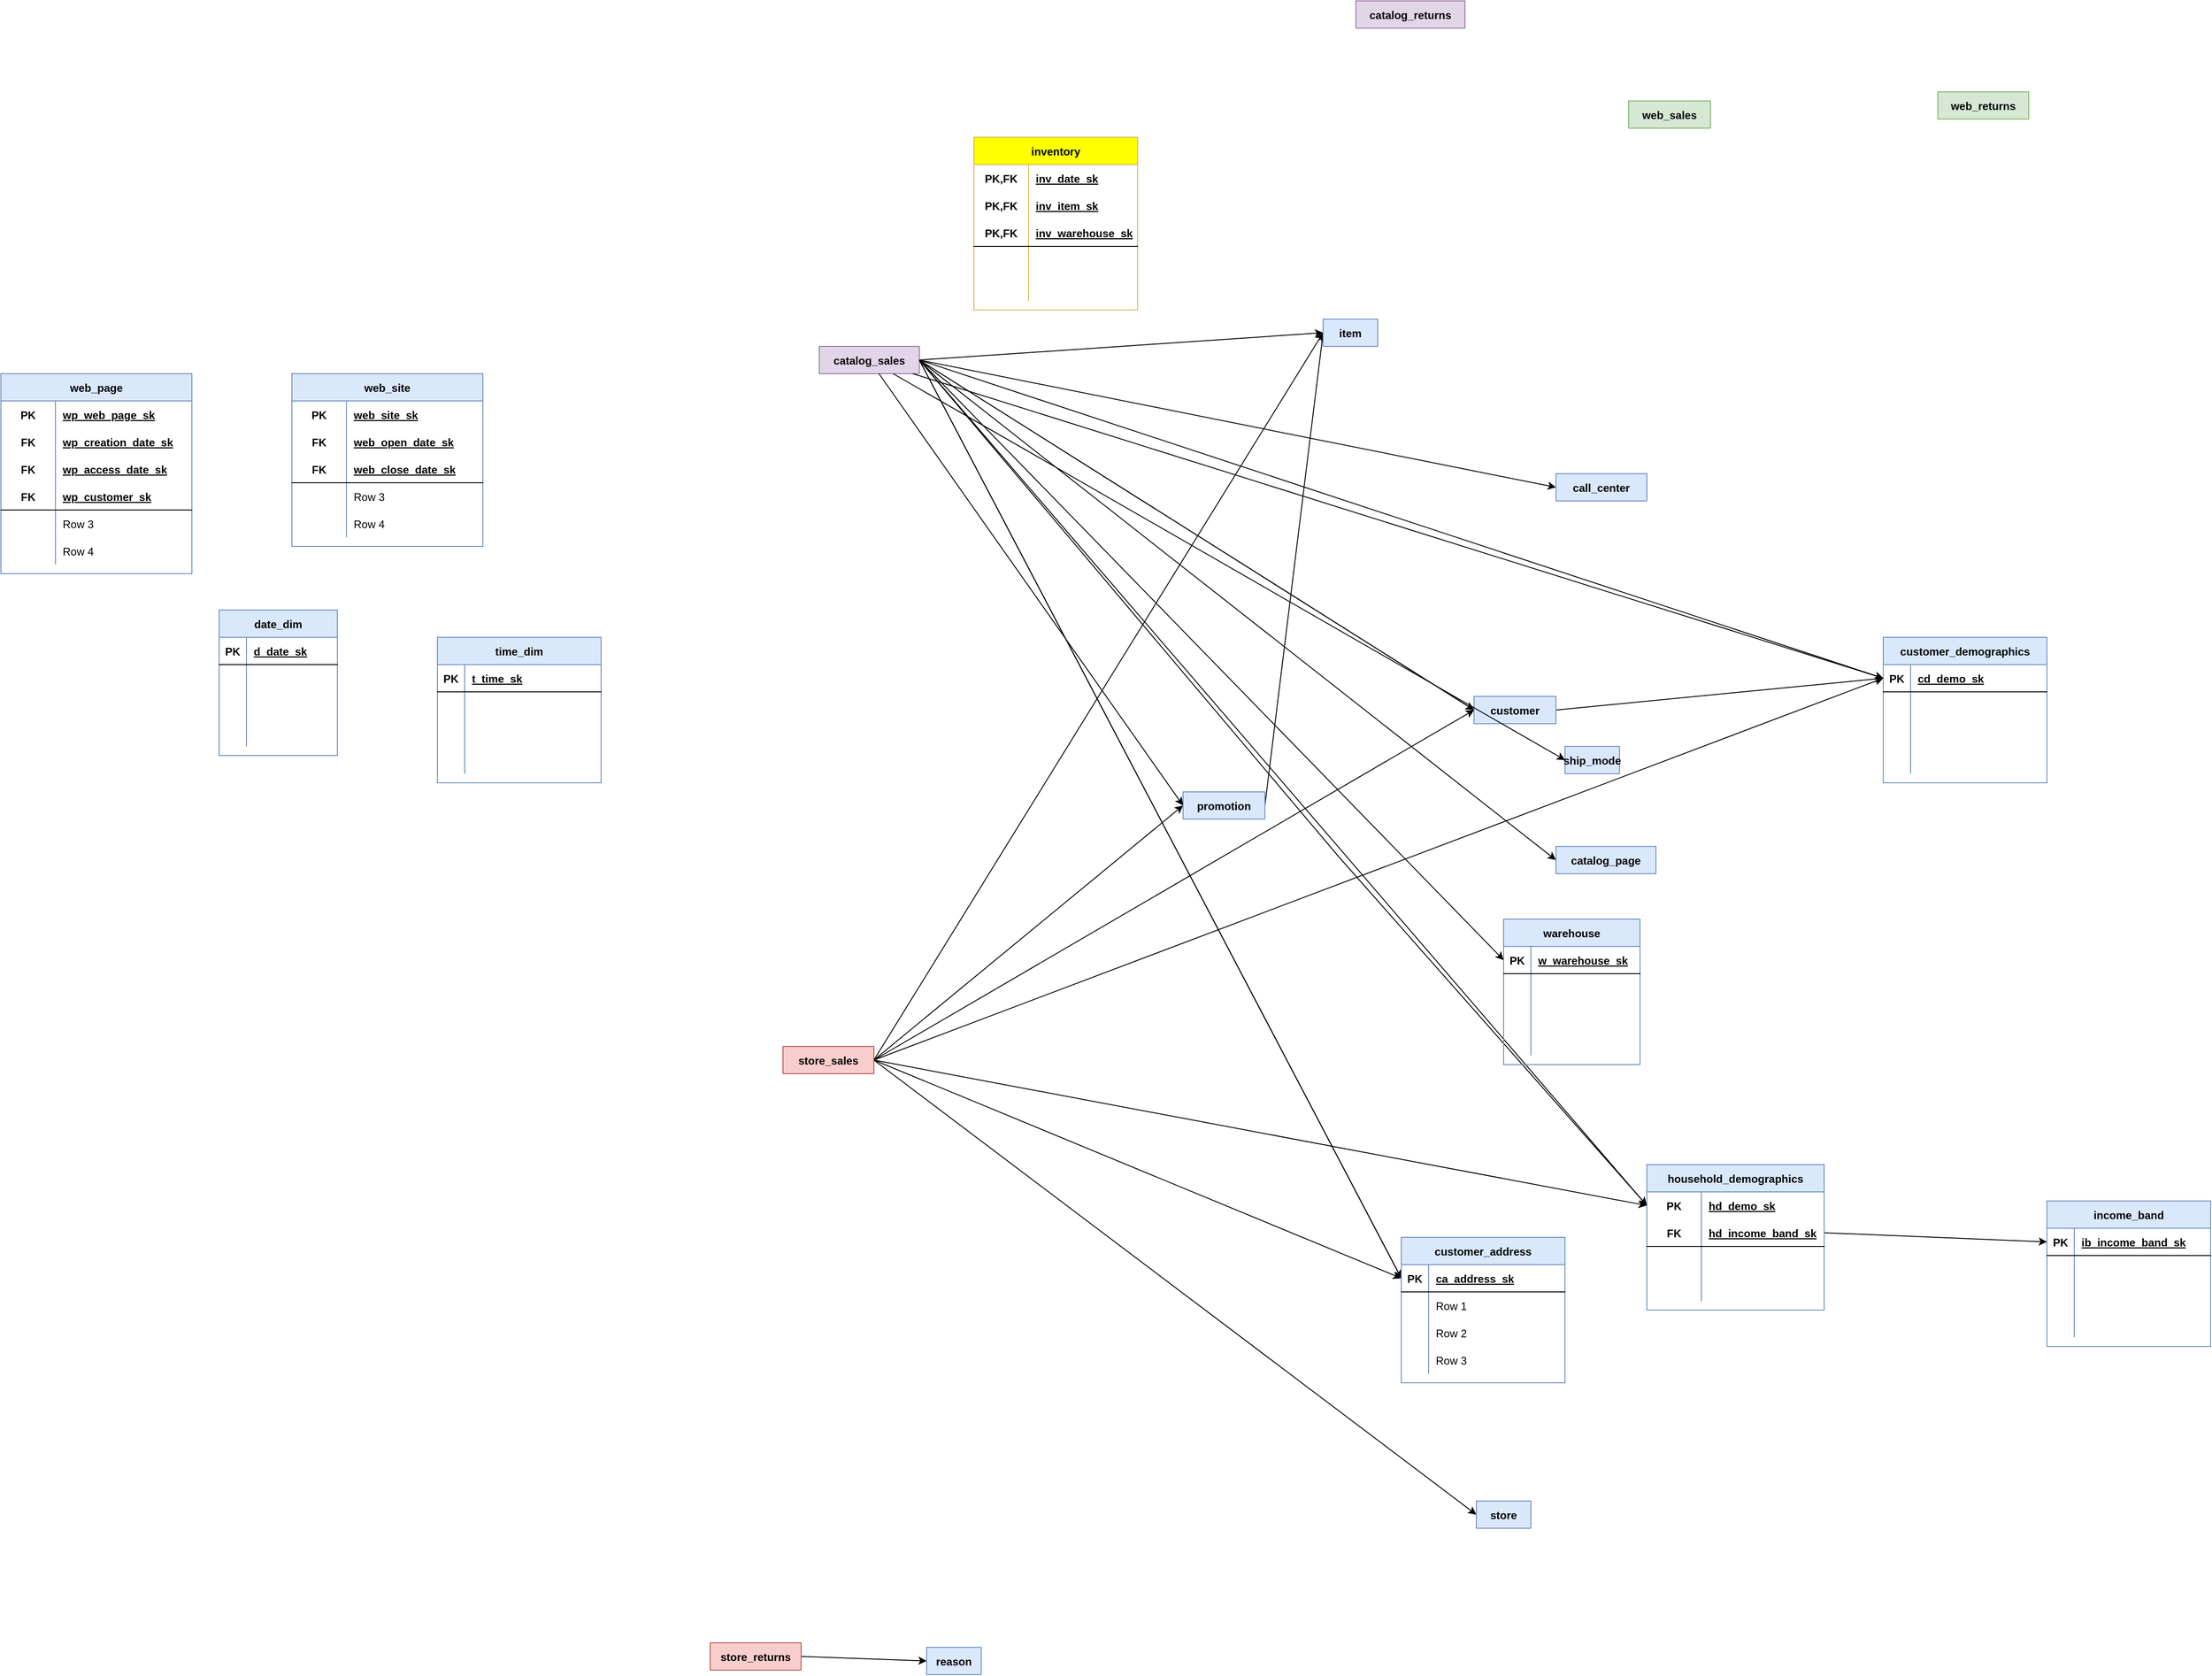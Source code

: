 <mxfile version="13.6.2" type="device" pages="2"><diagram id="mP73PUV4lpLmRVeGvgv0" name="ER图"><mxGraphModel dx="1298" dy="2114" grid="1" gridSize="10" guides="1" tooltips="1" connect="1" arrows="1" fold="1" page="1" pageScale="1" pageWidth="827" pageHeight="1169" math="0" shadow="0"><root><mxCell id="0"/><mxCell id="1" parent="0"/><mxCell id="BvPcvfzbCvA3z8mM2uk2-50" style="rounded=0;orthogonalLoop=1;jettySize=auto;html=1;entryX=0;entryY=0.5;entryDx=0;entryDy=0;exitX=1;exitY=0.5;exitDx=0;exitDy=0;" edge="1" parent="1" source="BvPcvfzbCvA3z8mM2uk2-15" target="BvPcvfzbCvA3z8mM2uk2-2"><mxGeometry relative="1" as="geometry"/></mxCell><mxCell id="BvPcvfzbCvA3z8mM2uk2-538" value="catalog_returns" style="shape=table;startSize=30;container=1;collapsible=1;childLayout=tableLayout;fixedRows=1;rowLines=0;fontStyle=1;align=center;resizeLast=1;fillColor=#e1d5e7;strokeColor=#9673a6;" vertex="1" collapsed="1" parent="1"><mxGeometry x="1510" y="-70" width="120" height="30" as="geometry"><mxRectangle x="1510" y="-70" width="270" height="670" as="alternateBounds"/></mxGeometry></mxCell><mxCell id="BvPcvfzbCvA3z8mM2uk2-539" value="" style="shape=partialRectangle;collapsible=0;dropTarget=0;pointerEvents=0;fillColor=none;top=0;left=0;bottom=0;right=0;points=[[0,0.5],[1,0.5]];portConstraint=eastwest;" vertex="1" parent="BvPcvfzbCvA3z8mM2uk2-538"><mxGeometry y="30" width="270" height="30" as="geometry"/></mxCell><mxCell id="BvPcvfzbCvA3z8mM2uk2-540" value="PK,FK" style="shape=partialRectangle;connectable=0;fillColor=none;top=0;left=0;bottom=0;right=0;fontStyle=1;overflow=hidden;" vertex="1" parent="BvPcvfzbCvA3z8mM2uk2-539"><mxGeometry width="60" height="30" as="geometry"/></mxCell><mxCell id="BvPcvfzbCvA3z8mM2uk2-541" value="cr_item_sk" style="shape=partialRectangle;connectable=0;fillColor=none;top=0;left=0;bottom=0;right=0;align=left;spacingLeft=6;fontStyle=5;overflow=hidden;" vertex="1" parent="BvPcvfzbCvA3z8mM2uk2-539"><mxGeometry x="60" width="210" height="30" as="geometry"/></mxCell><mxCell id="BvPcvfzbCvA3z8mM2uk2-542" style="shape=partialRectangle;collapsible=0;dropTarget=0;pointerEvents=0;fillColor=none;top=0;left=0;bottom=0;right=0;points=[[0,0.5],[1,0.5]];portConstraint=eastwest;" vertex="1" parent="BvPcvfzbCvA3z8mM2uk2-538"><mxGeometry y="60" width="270" height="30" as="geometry"/></mxCell><mxCell id="BvPcvfzbCvA3z8mM2uk2-543" value="PK" style="shape=partialRectangle;connectable=0;fillColor=none;top=0;left=0;bottom=0;right=0;fontStyle=1;overflow=hidden;" vertex="1" parent="BvPcvfzbCvA3z8mM2uk2-542"><mxGeometry width="60" height="30" as="geometry"/></mxCell><mxCell id="BvPcvfzbCvA3z8mM2uk2-544" value="cr_order_number" style="shape=partialRectangle;connectable=0;fillColor=none;top=0;left=0;bottom=0;right=0;align=left;spacingLeft=6;fontStyle=5;overflow=hidden;" vertex="1" parent="BvPcvfzbCvA3z8mM2uk2-542"><mxGeometry x="60" width="210" height="30" as="geometry"/></mxCell><mxCell id="BvPcvfzbCvA3z8mM2uk2-545" style="shape=partialRectangle;collapsible=0;dropTarget=0;pointerEvents=0;fillColor=none;top=0;left=0;bottom=0;right=0;points=[[0,0.5],[1,0.5]];portConstraint=eastwest;" vertex="1" parent="BvPcvfzbCvA3z8mM2uk2-538"><mxGeometry y="90" width="270" height="30" as="geometry"/></mxCell><mxCell id="BvPcvfzbCvA3z8mM2uk2-546" value="FK" style="shape=partialRectangle;connectable=0;fillColor=none;top=0;left=0;bottom=0;right=0;fontStyle=1;overflow=hidden;" vertex="1" parent="BvPcvfzbCvA3z8mM2uk2-545"><mxGeometry width="60" height="30" as="geometry"/></mxCell><mxCell id="BvPcvfzbCvA3z8mM2uk2-547" value="cr_refunded_customer_sk" style="shape=partialRectangle;connectable=0;fillColor=none;top=0;left=0;bottom=0;right=0;align=left;spacingLeft=6;fontStyle=5;overflow=hidden;" vertex="1" parent="BvPcvfzbCvA3z8mM2uk2-545"><mxGeometry x="60" width="210" height="30" as="geometry"/></mxCell><mxCell id="BvPcvfzbCvA3z8mM2uk2-548" style="shape=partialRectangle;collapsible=0;dropTarget=0;pointerEvents=0;fillColor=none;top=0;left=0;bottom=0;right=0;points=[[0,0.5],[1,0.5]];portConstraint=eastwest;" vertex="1" parent="BvPcvfzbCvA3z8mM2uk2-538"><mxGeometry y="120" width="270" height="30" as="geometry"/></mxCell><mxCell id="BvPcvfzbCvA3z8mM2uk2-549" value="FK" style="shape=partialRectangle;connectable=0;fillColor=none;top=0;left=0;bottom=0;right=0;fontStyle=1;overflow=hidden;" vertex="1" parent="BvPcvfzbCvA3z8mM2uk2-548"><mxGeometry width="60" height="30" as="geometry"/></mxCell><mxCell id="BvPcvfzbCvA3z8mM2uk2-550" value="cr_refunded_cdemo_sk" style="shape=partialRectangle;connectable=0;fillColor=none;top=0;left=0;bottom=0;right=0;align=left;spacingLeft=6;fontStyle=5;overflow=hidden;" vertex="1" parent="BvPcvfzbCvA3z8mM2uk2-548"><mxGeometry x="60" width="210" height="30" as="geometry"/></mxCell><mxCell id="BvPcvfzbCvA3z8mM2uk2-551" style="shape=partialRectangle;collapsible=0;dropTarget=0;pointerEvents=0;fillColor=none;top=0;left=0;bottom=0;right=0;points=[[0,0.5],[1,0.5]];portConstraint=eastwest;" vertex="1" parent="BvPcvfzbCvA3z8mM2uk2-538"><mxGeometry y="150" width="270" height="30" as="geometry"/></mxCell><mxCell id="BvPcvfzbCvA3z8mM2uk2-552" value="FK" style="shape=partialRectangle;connectable=0;fillColor=none;top=0;left=0;bottom=0;right=0;fontStyle=1;overflow=hidden;" vertex="1" parent="BvPcvfzbCvA3z8mM2uk2-551"><mxGeometry width="60" height="30" as="geometry"/></mxCell><mxCell id="BvPcvfzbCvA3z8mM2uk2-553" value="cr_refunded_hdemo_sk" style="shape=partialRectangle;connectable=0;fillColor=none;top=0;left=0;bottom=0;right=0;align=left;spacingLeft=6;fontStyle=5;overflow=hidden;" vertex="1" parent="BvPcvfzbCvA3z8mM2uk2-551"><mxGeometry x="60" width="210" height="30" as="geometry"/></mxCell><mxCell id="BvPcvfzbCvA3z8mM2uk2-554" style="shape=partialRectangle;collapsible=0;dropTarget=0;pointerEvents=0;fillColor=none;top=0;left=0;bottom=0;right=0;points=[[0,0.5],[1,0.5]];portConstraint=eastwest;" vertex="1" parent="BvPcvfzbCvA3z8mM2uk2-538"><mxGeometry y="180" width="270" height="30" as="geometry"/></mxCell><mxCell id="BvPcvfzbCvA3z8mM2uk2-555" value="FK" style="shape=partialRectangle;connectable=0;fillColor=none;top=0;left=0;bottom=0;right=0;fontStyle=1;overflow=hidden;" vertex="1" parent="BvPcvfzbCvA3z8mM2uk2-554"><mxGeometry width="60" height="30" as="geometry"/></mxCell><mxCell id="BvPcvfzbCvA3z8mM2uk2-556" value="cr_refunded_addr_sk" style="shape=partialRectangle;connectable=0;fillColor=none;top=0;left=0;bottom=0;right=0;align=left;spacingLeft=6;fontStyle=5;overflow=hidden;" vertex="1" parent="BvPcvfzbCvA3z8mM2uk2-554"><mxGeometry x="60" width="210" height="30" as="geometry"/></mxCell><mxCell id="BvPcvfzbCvA3z8mM2uk2-557" style="shape=partialRectangle;collapsible=0;dropTarget=0;pointerEvents=0;fillColor=none;top=0;left=0;bottom=0;right=0;points=[[0,0.5],[1,0.5]];portConstraint=eastwest;" vertex="1" parent="BvPcvfzbCvA3z8mM2uk2-538"><mxGeometry y="210" width="270" height="30" as="geometry"/></mxCell><mxCell id="BvPcvfzbCvA3z8mM2uk2-558" value="FK" style="shape=partialRectangle;connectable=0;fillColor=none;top=0;left=0;bottom=0;right=0;fontStyle=1;overflow=hidden;" vertex="1" parent="BvPcvfzbCvA3z8mM2uk2-557"><mxGeometry width="60" height="30" as="geometry"/></mxCell><mxCell id="BvPcvfzbCvA3z8mM2uk2-559" value="cr_returning_customer_sk" style="shape=partialRectangle;connectable=0;fillColor=none;top=0;left=0;bottom=0;right=0;align=left;spacingLeft=6;fontStyle=5;overflow=hidden;" vertex="1" parent="BvPcvfzbCvA3z8mM2uk2-557"><mxGeometry x="60" width="210" height="30" as="geometry"/></mxCell><mxCell id="BvPcvfzbCvA3z8mM2uk2-560" style="shape=partialRectangle;collapsible=0;dropTarget=0;pointerEvents=0;fillColor=none;top=0;left=0;bottom=0;right=0;points=[[0,0.5],[1,0.5]];portConstraint=eastwest;" vertex="1" parent="BvPcvfzbCvA3z8mM2uk2-538"><mxGeometry y="240" width="270" height="30" as="geometry"/></mxCell><mxCell id="BvPcvfzbCvA3z8mM2uk2-561" value="FK" style="shape=partialRectangle;connectable=0;fillColor=none;top=0;left=0;bottom=0;right=0;fontStyle=1;overflow=hidden;" vertex="1" parent="BvPcvfzbCvA3z8mM2uk2-560"><mxGeometry width="60" height="30" as="geometry"/></mxCell><mxCell id="BvPcvfzbCvA3z8mM2uk2-562" value="cr_returning_cdemo_sk" style="shape=partialRectangle;connectable=0;fillColor=none;top=0;left=0;bottom=0;right=0;align=left;spacingLeft=6;fontStyle=5;overflow=hidden;" vertex="1" parent="BvPcvfzbCvA3z8mM2uk2-560"><mxGeometry x="60" width="210" height="30" as="geometry"/></mxCell><mxCell id="BvPcvfzbCvA3z8mM2uk2-563" style="shape=partialRectangle;collapsible=0;dropTarget=0;pointerEvents=0;fillColor=none;top=0;left=0;bottom=0;right=0;points=[[0,0.5],[1,0.5]];portConstraint=eastwest;" vertex="1" parent="BvPcvfzbCvA3z8mM2uk2-538"><mxGeometry y="270" width="270" height="30" as="geometry"/></mxCell><mxCell id="BvPcvfzbCvA3z8mM2uk2-564" value="FK" style="shape=partialRectangle;connectable=0;fillColor=none;top=0;left=0;bottom=0;right=0;fontStyle=1;overflow=hidden;" vertex="1" parent="BvPcvfzbCvA3z8mM2uk2-563"><mxGeometry width="60" height="30" as="geometry"/></mxCell><mxCell id="BvPcvfzbCvA3z8mM2uk2-565" value="cr_returning_hdemo_sk" style="shape=partialRectangle;connectable=0;fillColor=none;top=0;left=0;bottom=0;right=0;align=left;spacingLeft=6;fontStyle=5;overflow=hidden;" vertex="1" parent="BvPcvfzbCvA3z8mM2uk2-563"><mxGeometry x="60" width="210" height="30" as="geometry"/></mxCell><mxCell id="BvPcvfzbCvA3z8mM2uk2-566" style="shape=partialRectangle;collapsible=0;dropTarget=0;pointerEvents=0;fillColor=none;top=0;left=0;bottom=0;right=0;points=[[0,0.5],[1,0.5]];portConstraint=eastwest;" vertex="1" parent="BvPcvfzbCvA3z8mM2uk2-538"><mxGeometry y="300" width="270" height="30" as="geometry"/></mxCell><mxCell id="BvPcvfzbCvA3z8mM2uk2-567" value="FK" style="shape=partialRectangle;connectable=0;fillColor=none;top=0;left=0;bottom=0;right=0;fontStyle=1;overflow=hidden;" vertex="1" parent="BvPcvfzbCvA3z8mM2uk2-566"><mxGeometry width="60" height="30" as="geometry"/></mxCell><mxCell id="BvPcvfzbCvA3z8mM2uk2-568" value="cr_returning_addr_sk" style="shape=partialRectangle;connectable=0;fillColor=none;top=0;left=0;bottom=0;right=0;align=left;spacingLeft=6;fontStyle=5;overflow=hidden;" vertex="1" parent="BvPcvfzbCvA3z8mM2uk2-566"><mxGeometry x="60" width="210" height="30" as="geometry"/></mxCell><mxCell id="BvPcvfzbCvA3z8mM2uk2-569" style="shape=partialRectangle;collapsible=0;dropTarget=0;pointerEvents=0;fillColor=none;top=0;left=0;bottom=0;right=0;points=[[0,0.5],[1,0.5]];portConstraint=eastwest;" vertex="1" parent="BvPcvfzbCvA3z8mM2uk2-538"><mxGeometry y="330" width="270" height="30" as="geometry"/></mxCell><mxCell id="BvPcvfzbCvA3z8mM2uk2-570" value="FK" style="shape=partialRectangle;connectable=0;fillColor=none;top=0;left=0;bottom=0;right=0;fontStyle=1;overflow=hidden;" vertex="1" parent="BvPcvfzbCvA3z8mM2uk2-569"><mxGeometry width="60" height="30" as="geometry"/></mxCell><mxCell id="BvPcvfzbCvA3z8mM2uk2-571" value="cr_call_center_sk" style="shape=partialRectangle;connectable=0;fillColor=none;top=0;left=0;bottom=0;right=0;align=left;spacingLeft=6;fontStyle=5;overflow=hidden;" vertex="1" parent="BvPcvfzbCvA3z8mM2uk2-569"><mxGeometry x="60" width="210" height="30" as="geometry"/></mxCell><mxCell id="BvPcvfzbCvA3z8mM2uk2-572" style="shape=partialRectangle;collapsible=0;dropTarget=0;pointerEvents=0;fillColor=none;top=0;left=0;bottom=0;right=0;points=[[0,0.5],[1,0.5]];portConstraint=eastwest;" vertex="1" parent="BvPcvfzbCvA3z8mM2uk2-538"><mxGeometry y="360" width="270" height="30" as="geometry"/></mxCell><mxCell id="BvPcvfzbCvA3z8mM2uk2-573" value="FK" style="shape=partialRectangle;connectable=0;fillColor=none;top=0;left=0;bottom=0;right=0;fontStyle=1;overflow=hidden;" vertex="1" parent="BvPcvfzbCvA3z8mM2uk2-572"><mxGeometry width="60" height="30" as="geometry"/></mxCell><mxCell id="BvPcvfzbCvA3z8mM2uk2-574" value="cr_catalog_page_sk" style="shape=partialRectangle;connectable=0;fillColor=none;top=0;left=0;bottom=0;right=0;align=left;spacingLeft=6;fontStyle=5;overflow=hidden;" vertex="1" parent="BvPcvfzbCvA3z8mM2uk2-572"><mxGeometry x="60" width="210" height="30" as="geometry"/></mxCell><mxCell id="BvPcvfzbCvA3z8mM2uk2-575" style="shape=partialRectangle;collapsible=0;dropTarget=0;pointerEvents=0;fillColor=none;top=0;left=0;bottom=0;right=0;points=[[0,0.5],[1,0.5]];portConstraint=eastwest;" vertex="1" parent="BvPcvfzbCvA3z8mM2uk2-538"><mxGeometry y="390" width="270" height="30" as="geometry"/></mxCell><mxCell id="BvPcvfzbCvA3z8mM2uk2-576" value="FK" style="shape=partialRectangle;connectable=0;fillColor=none;top=0;left=0;bottom=0;right=0;fontStyle=1;overflow=hidden;" vertex="1" parent="BvPcvfzbCvA3z8mM2uk2-575"><mxGeometry width="60" height="30" as="geometry"/></mxCell><mxCell id="BvPcvfzbCvA3z8mM2uk2-577" value="cr_ship_mode_sk" style="shape=partialRectangle;connectable=0;fillColor=none;top=0;left=0;bottom=0;right=0;align=left;spacingLeft=6;fontStyle=5;overflow=hidden;" vertex="1" parent="BvPcvfzbCvA3z8mM2uk2-575"><mxGeometry x="60" width="210" height="30" as="geometry"/></mxCell><mxCell id="BvPcvfzbCvA3z8mM2uk2-578" style="shape=partialRectangle;collapsible=0;dropTarget=0;pointerEvents=0;fillColor=none;top=0;left=0;bottom=0;right=0;points=[[0,0.5],[1,0.5]];portConstraint=eastwest;" vertex="1" parent="BvPcvfzbCvA3z8mM2uk2-538"><mxGeometry y="420" width="270" height="30" as="geometry"/></mxCell><mxCell id="BvPcvfzbCvA3z8mM2uk2-579" value="FK" style="shape=partialRectangle;connectable=0;fillColor=none;top=0;left=0;bottom=0;right=0;fontStyle=1;overflow=hidden;" vertex="1" parent="BvPcvfzbCvA3z8mM2uk2-578"><mxGeometry width="60" height="30" as="geometry"/></mxCell><mxCell id="BvPcvfzbCvA3z8mM2uk2-580" value="cr_warehouse_sk" style="shape=partialRectangle;connectable=0;fillColor=none;top=0;left=0;bottom=0;right=0;align=left;spacingLeft=6;fontStyle=5;overflow=hidden;" vertex="1" parent="BvPcvfzbCvA3z8mM2uk2-578"><mxGeometry x="60" width="210" height="30" as="geometry"/></mxCell><mxCell id="BvPcvfzbCvA3z8mM2uk2-581" style="shape=partialRectangle;collapsible=0;dropTarget=0;pointerEvents=0;fillColor=none;top=0;left=0;bottom=0;right=0;points=[[0,0.5],[1,0.5]];portConstraint=eastwest;" vertex="1" parent="BvPcvfzbCvA3z8mM2uk2-538"><mxGeometry y="450" width="270" height="30" as="geometry"/></mxCell><mxCell id="BvPcvfzbCvA3z8mM2uk2-582" value="FK" style="shape=partialRectangle;connectable=0;fillColor=none;top=0;left=0;bottom=0;right=0;fontStyle=1;overflow=hidden;" vertex="1" parent="BvPcvfzbCvA3z8mM2uk2-581"><mxGeometry width="60" height="30" as="geometry"/></mxCell><mxCell id="BvPcvfzbCvA3z8mM2uk2-583" value="cr_reason_sk" style="shape=partialRectangle;connectable=0;fillColor=none;top=0;left=0;bottom=0;right=0;align=left;spacingLeft=6;fontStyle=5;overflow=hidden;" vertex="1" parent="BvPcvfzbCvA3z8mM2uk2-581"><mxGeometry x="60" width="210" height="30" as="geometry"/></mxCell><mxCell id="BvPcvfzbCvA3z8mM2uk2-584" style="shape=partialRectangle;collapsible=0;dropTarget=0;pointerEvents=0;fillColor=none;top=0;left=0;bottom=0;right=0;points=[[0,0.5],[1,0.5]];portConstraint=eastwest;" vertex="1" parent="BvPcvfzbCvA3z8mM2uk2-538"><mxGeometry y="480" width="270" height="30" as="geometry"/></mxCell><mxCell id="BvPcvfzbCvA3z8mM2uk2-585" value="FK" style="shape=partialRectangle;connectable=0;fillColor=none;top=0;left=0;bottom=0;right=0;fontStyle=1;overflow=hidden;" vertex="1" parent="BvPcvfzbCvA3z8mM2uk2-584"><mxGeometry width="60" height="30" as="geometry"/></mxCell><mxCell id="BvPcvfzbCvA3z8mM2uk2-586" value="cr_returned_date_sk" style="shape=partialRectangle;connectable=0;fillColor=none;top=0;left=0;bottom=0;right=0;align=left;spacingLeft=6;fontStyle=5;overflow=hidden;" vertex="1" parent="BvPcvfzbCvA3z8mM2uk2-584"><mxGeometry x="60" width="210" height="30" as="geometry"/></mxCell><mxCell id="BvPcvfzbCvA3z8mM2uk2-590" value="" style="shape=partialRectangle;collapsible=0;dropTarget=0;pointerEvents=0;fillColor=none;top=0;left=0;bottom=1;right=0;points=[[0,0.5],[1,0.5]];portConstraint=eastwest;" vertex="1" parent="BvPcvfzbCvA3z8mM2uk2-538"><mxGeometry y="510" width="270" height="30" as="geometry"/></mxCell><mxCell id="BvPcvfzbCvA3z8mM2uk2-591" value="FK" style="shape=partialRectangle;connectable=0;fillColor=none;top=0;left=0;bottom=0;right=0;fontStyle=1;overflow=hidden;" vertex="1" parent="BvPcvfzbCvA3z8mM2uk2-590"><mxGeometry width="60" height="30" as="geometry"/></mxCell><mxCell id="BvPcvfzbCvA3z8mM2uk2-592" value="cr_returned_time_sk" style="shape=partialRectangle;connectable=0;fillColor=none;top=0;left=0;bottom=0;right=0;align=left;spacingLeft=6;fontStyle=5;overflow=hidden;" vertex="1" parent="BvPcvfzbCvA3z8mM2uk2-590"><mxGeometry x="60" width="210" height="30" as="geometry"/></mxCell><mxCell id="BvPcvfzbCvA3z8mM2uk2-593" value="" style="shape=partialRectangle;collapsible=0;dropTarget=0;pointerEvents=0;fillColor=none;top=0;left=0;bottom=0;right=0;points=[[0,0.5],[1,0.5]];portConstraint=eastwest;" vertex="1" parent="BvPcvfzbCvA3z8mM2uk2-538"><mxGeometry y="540" width="270" height="30" as="geometry"/></mxCell><mxCell id="BvPcvfzbCvA3z8mM2uk2-594" value="" style="shape=partialRectangle;connectable=0;fillColor=none;top=0;left=0;bottom=0;right=0;editable=1;overflow=hidden;" vertex="1" parent="BvPcvfzbCvA3z8mM2uk2-593"><mxGeometry width="60" height="30" as="geometry"/></mxCell><mxCell id="BvPcvfzbCvA3z8mM2uk2-595" value="" style="shape=partialRectangle;connectable=0;fillColor=none;top=0;left=0;bottom=0;right=0;align=left;spacingLeft=6;overflow=hidden;" vertex="1" parent="BvPcvfzbCvA3z8mM2uk2-593"><mxGeometry x="60" width="210" height="30" as="geometry"/></mxCell><mxCell id="BvPcvfzbCvA3z8mM2uk2-596" value="" style="shape=partialRectangle;collapsible=0;dropTarget=0;pointerEvents=0;fillColor=none;top=0;left=0;bottom=0;right=0;points=[[0,0.5],[1,0.5]];portConstraint=eastwest;" vertex="1" parent="BvPcvfzbCvA3z8mM2uk2-538"><mxGeometry y="570" width="270" height="30" as="geometry"/></mxCell><mxCell id="BvPcvfzbCvA3z8mM2uk2-597" value="" style="shape=partialRectangle;connectable=0;fillColor=none;top=0;left=0;bottom=0;right=0;editable=1;overflow=hidden;" vertex="1" parent="BvPcvfzbCvA3z8mM2uk2-596"><mxGeometry width="60" height="30" as="geometry"/></mxCell><mxCell id="BvPcvfzbCvA3z8mM2uk2-598" value="" style="shape=partialRectangle;connectable=0;fillColor=none;top=0;left=0;bottom=0;right=0;align=left;spacingLeft=6;overflow=hidden;" vertex="1" parent="BvPcvfzbCvA3z8mM2uk2-596"><mxGeometry x="60" width="210" height="30" as="geometry"/></mxCell><mxCell id="BvPcvfzbCvA3z8mM2uk2-312" style="edgeStyle=none;rounded=0;orthogonalLoop=1;jettySize=auto;html=1;entryX=0;entryY=0.5;entryDx=0;entryDy=0;exitX=1;exitY=0.5;exitDx=0;exitDy=0;" edge="1" parent="1" source="BvPcvfzbCvA3z8mM2uk2-274" target="BvPcvfzbCvA3z8mM2uk2-300"><mxGeometry relative="1" as="geometry"/></mxCell><mxCell id="BvPcvfzbCvA3z8mM2uk2-342" style="edgeStyle=none;rounded=0;orthogonalLoop=1;jettySize=auto;html=1;entryX=0;entryY=0.5;entryDx=0;entryDy=0;exitX=1;exitY=0.5;exitDx=0;exitDy=0;" edge="1" parent="1" source="BvPcvfzbCvA3z8mM2uk2-317" target="BvPcvfzbCvA3z8mM2uk2-327"><mxGeometry relative="1" as="geometry"/></mxCell><mxCell id="BvPcvfzbCvA3z8mM2uk2-362" style="edgeStyle=none;rounded=0;orthogonalLoop=1;jettySize=auto;html=1;entryX=0;entryY=0.5;entryDx=0;entryDy=0;exitX=1;exitY=0.5;exitDx=0;exitDy=0;" edge="1" parent="1" source="BvPcvfzbCvA3z8mM2uk2-449" target="BvPcvfzbCvA3z8mM2uk2-2"><mxGeometry relative="1" as="geometry"/></mxCell><mxCell id="BvPcvfzbCvA3z8mM2uk2-599" value="web_sales" style="shape=table;startSize=30;container=1;collapsible=1;childLayout=tableLayout;fixedRows=1;rowLines=0;fontStyle=1;align=center;resizeLast=1;fillColor=#d5e8d4;strokeColor=#82b366;" vertex="1" collapsed="1" parent="1"><mxGeometry x="1810" y="40" width="90" height="30" as="geometry"><mxRectangle x="1810" y="40" width="270" height="700" as="alternateBounds"/></mxGeometry></mxCell><mxCell id="BvPcvfzbCvA3z8mM2uk2-600" value="" style="shape=partialRectangle;collapsible=0;dropTarget=0;pointerEvents=0;fillColor=none;top=0;left=0;bottom=0;right=0;points=[[0,0.5],[1,0.5]];portConstraint=eastwest;" vertex="1" parent="BvPcvfzbCvA3z8mM2uk2-599"><mxGeometry y="30" width="270" height="30" as="geometry"/></mxCell><mxCell id="BvPcvfzbCvA3z8mM2uk2-601" value="PK,FK" style="shape=partialRectangle;connectable=0;fillColor=none;top=0;left=0;bottom=0;right=0;fontStyle=1;overflow=hidden;" vertex="1" parent="BvPcvfzbCvA3z8mM2uk2-600"><mxGeometry width="60" height="30" as="geometry"/></mxCell><mxCell id="BvPcvfzbCvA3z8mM2uk2-602" value="ws_item_sk" style="shape=partialRectangle;connectable=0;fillColor=none;top=0;left=0;bottom=0;right=0;align=left;spacingLeft=6;fontStyle=5;overflow=hidden;" vertex="1" parent="BvPcvfzbCvA3z8mM2uk2-600"><mxGeometry x="60" width="210" height="30" as="geometry"/></mxCell><mxCell id="BvPcvfzbCvA3z8mM2uk2-603" style="shape=partialRectangle;collapsible=0;dropTarget=0;pointerEvents=0;fillColor=none;top=0;left=0;bottom=0;right=0;points=[[0,0.5],[1,0.5]];portConstraint=eastwest;" vertex="1" parent="BvPcvfzbCvA3z8mM2uk2-599"><mxGeometry y="60" width="270" height="30" as="geometry"/></mxCell><mxCell id="BvPcvfzbCvA3z8mM2uk2-604" value="PK" style="shape=partialRectangle;connectable=0;fillColor=none;top=0;left=0;bottom=0;right=0;fontStyle=1;overflow=hidden;" vertex="1" parent="BvPcvfzbCvA3z8mM2uk2-603"><mxGeometry width="60" height="30" as="geometry"/></mxCell><mxCell id="BvPcvfzbCvA3z8mM2uk2-605" value="ws_order_number" style="shape=partialRectangle;connectable=0;fillColor=none;top=0;left=0;bottom=0;right=0;align=left;spacingLeft=6;fontStyle=5;overflow=hidden;" vertex="1" parent="BvPcvfzbCvA3z8mM2uk2-603"><mxGeometry x="60" width="210" height="30" as="geometry"/></mxCell><mxCell id="BvPcvfzbCvA3z8mM2uk2-606" style="shape=partialRectangle;collapsible=0;dropTarget=0;pointerEvents=0;fillColor=none;top=0;left=0;bottom=0;right=0;points=[[0,0.5],[1,0.5]];portConstraint=eastwest;" vertex="1" parent="BvPcvfzbCvA3z8mM2uk2-599"><mxGeometry y="90" width="270" height="30" as="geometry"/></mxCell><mxCell id="BvPcvfzbCvA3z8mM2uk2-607" value="FK" style="shape=partialRectangle;connectable=0;fillColor=none;top=0;left=0;bottom=0;right=0;fontStyle=1;overflow=hidden;" vertex="1" parent="BvPcvfzbCvA3z8mM2uk2-606"><mxGeometry width="60" height="30" as="geometry"/></mxCell><mxCell id="BvPcvfzbCvA3z8mM2uk2-608" value="ws_bill_customer_sk" style="shape=partialRectangle;connectable=0;fillColor=none;top=0;left=0;bottom=0;right=0;align=left;spacingLeft=6;fontStyle=5;overflow=hidden;" vertex="1" parent="BvPcvfzbCvA3z8mM2uk2-606"><mxGeometry x="60" width="210" height="30" as="geometry"/></mxCell><mxCell id="BvPcvfzbCvA3z8mM2uk2-609" style="shape=partialRectangle;collapsible=0;dropTarget=0;pointerEvents=0;fillColor=none;top=0;left=0;bottom=0;right=0;points=[[0,0.5],[1,0.5]];portConstraint=eastwest;" vertex="1" parent="BvPcvfzbCvA3z8mM2uk2-599"><mxGeometry y="120" width="270" height="30" as="geometry"/></mxCell><mxCell id="BvPcvfzbCvA3z8mM2uk2-610" value="FK" style="shape=partialRectangle;connectable=0;fillColor=none;top=0;left=0;bottom=0;right=0;fontStyle=1;overflow=hidden;" vertex="1" parent="BvPcvfzbCvA3z8mM2uk2-609"><mxGeometry width="60" height="30" as="geometry"/></mxCell><mxCell id="BvPcvfzbCvA3z8mM2uk2-611" value="ws_bill_cdemo_sk" style="shape=partialRectangle;connectable=0;fillColor=none;top=0;left=0;bottom=0;right=0;align=left;spacingLeft=6;fontStyle=5;overflow=hidden;" vertex="1" parent="BvPcvfzbCvA3z8mM2uk2-609"><mxGeometry x="60" width="210" height="30" as="geometry"/></mxCell><mxCell id="BvPcvfzbCvA3z8mM2uk2-612" style="shape=partialRectangle;collapsible=0;dropTarget=0;pointerEvents=0;fillColor=none;top=0;left=0;bottom=0;right=0;points=[[0,0.5],[1,0.5]];portConstraint=eastwest;" vertex="1" parent="BvPcvfzbCvA3z8mM2uk2-599"><mxGeometry y="150" width="270" height="30" as="geometry"/></mxCell><mxCell id="BvPcvfzbCvA3z8mM2uk2-613" value="FK" style="shape=partialRectangle;connectable=0;fillColor=none;top=0;left=0;bottom=0;right=0;fontStyle=1;overflow=hidden;" vertex="1" parent="BvPcvfzbCvA3z8mM2uk2-612"><mxGeometry width="60" height="30" as="geometry"/></mxCell><mxCell id="BvPcvfzbCvA3z8mM2uk2-614" value="ws_bill_hdemo_sk" style="shape=partialRectangle;connectable=0;fillColor=none;top=0;left=0;bottom=0;right=0;align=left;spacingLeft=6;fontStyle=5;overflow=hidden;" vertex="1" parent="BvPcvfzbCvA3z8mM2uk2-612"><mxGeometry x="60" width="210" height="30" as="geometry"/></mxCell><mxCell id="BvPcvfzbCvA3z8mM2uk2-615" style="shape=partialRectangle;collapsible=0;dropTarget=0;pointerEvents=0;fillColor=none;top=0;left=0;bottom=0;right=0;points=[[0,0.5],[1,0.5]];portConstraint=eastwest;" vertex="1" parent="BvPcvfzbCvA3z8mM2uk2-599"><mxGeometry y="180" width="270" height="30" as="geometry"/></mxCell><mxCell id="BvPcvfzbCvA3z8mM2uk2-616" value="FK" style="shape=partialRectangle;connectable=0;fillColor=none;top=0;left=0;bottom=0;right=0;fontStyle=1;overflow=hidden;" vertex="1" parent="BvPcvfzbCvA3z8mM2uk2-615"><mxGeometry width="60" height="30" as="geometry"/></mxCell><mxCell id="BvPcvfzbCvA3z8mM2uk2-617" value="ws_bill_addr_sk" style="shape=partialRectangle;connectable=0;fillColor=none;top=0;left=0;bottom=0;right=0;align=left;spacingLeft=6;fontStyle=5;overflow=hidden;" vertex="1" parent="BvPcvfzbCvA3z8mM2uk2-615"><mxGeometry x="60" width="210" height="30" as="geometry"/></mxCell><mxCell id="BvPcvfzbCvA3z8mM2uk2-618" style="shape=partialRectangle;collapsible=0;dropTarget=0;pointerEvents=0;fillColor=none;top=0;left=0;bottom=0;right=0;points=[[0,0.5],[1,0.5]];portConstraint=eastwest;" vertex="1" parent="BvPcvfzbCvA3z8mM2uk2-599"><mxGeometry y="210" width="270" height="30" as="geometry"/></mxCell><mxCell id="BvPcvfzbCvA3z8mM2uk2-619" value="FK" style="shape=partialRectangle;connectable=0;fillColor=none;top=0;left=0;bottom=0;right=0;fontStyle=1;overflow=hidden;" vertex="1" parent="BvPcvfzbCvA3z8mM2uk2-618"><mxGeometry width="60" height="30" as="geometry"/></mxCell><mxCell id="BvPcvfzbCvA3z8mM2uk2-620" value="ws_ship_customer_sk" style="shape=partialRectangle;connectable=0;fillColor=none;top=0;left=0;bottom=0;right=0;align=left;spacingLeft=6;fontStyle=5;overflow=hidden;" vertex="1" parent="BvPcvfzbCvA3z8mM2uk2-618"><mxGeometry x="60" width="210" height="30" as="geometry"/></mxCell><mxCell id="BvPcvfzbCvA3z8mM2uk2-621" style="shape=partialRectangle;collapsible=0;dropTarget=0;pointerEvents=0;fillColor=none;top=0;left=0;bottom=0;right=0;points=[[0,0.5],[1,0.5]];portConstraint=eastwest;" vertex="1" parent="BvPcvfzbCvA3z8mM2uk2-599"><mxGeometry y="240" width="270" height="30" as="geometry"/></mxCell><mxCell id="BvPcvfzbCvA3z8mM2uk2-622" value="FK" style="shape=partialRectangle;connectable=0;fillColor=none;top=0;left=0;bottom=0;right=0;fontStyle=1;overflow=hidden;" vertex="1" parent="BvPcvfzbCvA3z8mM2uk2-621"><mxGeometry width="60" height="30" as="geometry"/></mxCell><mxCell id="BvPcvfzbCvA3z8mM2uk2-623" value="ws_ship_cdemo_sk" style="shape=partialRectangle;connectable=0;fillColor=none;top=0;left=0;bottom=0;right=0;align=left;spacingLeft=6;fontStyle=5;overflow=hidden;" vertex="1" parent="BvPcvfzbCvA3z8mM2uk2-621"><mxGeometry x="60" width="210" height="30" as="geometry"/></mxCell><mxCell id="BvPcvfzbCvA3z8mM2uk2-624" style="shape=partialRectangle;collapsible=0;dropTarget=0;pointerEvents=0;fillColor=none;top=0;left=0;bottom=0;right=0;points=[[0,0.5],[1,0.5]];portConstraint=eastwest;" vertex="1" parent="BvPcvfzbCvA3z8mM2uk2-599"><mxGeometry y="270" width="270" height="30" as="geometry"/></mxCell><mxCell id="BvPcvfzbCvA3z8mM2uk2-625" value="FK" style="shape=partialRectangle;connectable=0;fillColor=none;top=0;left=0;bottom=0;right=0;fontStyle=1;overflow=hidden;" vertex="1" parent="BvPcvfzbCvA3z8mM2uk2-624"><mxGeometry width="60" height="30" as="geometry"/></mxCell><mxCell id="BvPcvfzbCvA3z8mM2uk2-626" value="ws_ship_hdemo_sk" style="shape=partialRectangle;connectable=0;fillColor=none;top=0;left=0;bottom=0;right=0;align=left;spacingLeft=6;fontStyle=5;overflow=hidden;" vertex="1" parent="BvPcvfzbCvA3z8mM2uk2-624"><mxGeometry x="60" width="210" height="30" as="geometry"/></mxCell><mxCell id="BvPcvfzbCvA3z8mM2uk2-627" style="shape=partialRectangle;collapsible=0;dropTarget=0;pointerEvents=0;fillColor=none;top=0;left=0;bottom=0;right=0;points=[[0,0.5],[1,0.5]];portConstraint=eastwest;" vertex="1" parent="BvPcvfzbCvA3z8mM2uk2-599"><mxGeometry y="300" width="270" height="30" as="geometry"/></mxCell><mxCell id="BvPcvfzbCvA3z8mM2uk2-628" value="FK" style="shape=partialRectangle;connectable=0;fillColor=none;top=0;left=0;bottom=0;right=0;fontStyle=1;overflow=hidden;" vertex="1" parent="BvPcvfzbCvA3z8mM2uk2-627"><mxGeometry width="60" height="30" as="geometry"/></mxCell><mxCell id="BvPcvfzbCvA3z8mM2uk2-629" value="ws_ship_addr_sk" style="shape=partialRectangle;connectable=0;fillColor=none;top=0;left=0;bottom=0;right=0;align=left;spacingLeft=6;fontStyle=5;overflow=hidden;" vertex="1" parent="BvPcvfzbCvA3z8mM2uk2-627"><mxGeometry x="60" width="210" height="30" as="geometry"/></mxCell><mxCell id="BvPcvfzbCvA3z8mM2uk2-630" style="shape=partialRectangle;collapsible=0;dropTarget=0;pointerEvents=0;fillColor=none;top=0;left=0;bottom=0;right=0;points=[[0,0.5],[1,0.5]];portConstraint=eastwest;" vertex="1" parent="BvPcvfzbCvA3z8mM2uk2-599"><mxGeometry y="330" width="270" height="30" as="geometry"/></mxCell><mxCell id="BvPcvfzbCvA3z8mM2uk2-631" value="FK" style="shape=partialRectangle;connectable=0;fillColor=none;top=0;left=0;bottom=0;right=0;fontStyle=1;overflow=hidden;" vertex="1" parent="BvPcvfzbCvA3z8mM2uk2-630"><mxGeometry width="60" height="30" as="geometry"/></mxCell><mxCell id="BvPcvfzbCvA3z8mM2uk2-632" value="ws_web_page_sk" style="shape=partialRectangle;connectable=0;fillColor=none;top=0;left=0;bottom=0;right=0;align=left;spacingLeft=6;fontStyle=5;overflow=hidden;" vertex="1" parent="BvPcvfzbCvA3z8mM2uk2-630"><mxGeometry x="60" width="210" height="30" as="geometry"/></mxCell><mxCell id="BvPcvfzbCvA3z8mM2uk2-633" style="shape=partialRectangle;collapsible=0;dropTarget=0;pointerEvents=0;fillColor=none;top=0;left=0;bottom=0;right=0;points=[[0,0.5],[1,0.5]];portConstraint=eastwest;" vertex="1" parent="BvPcvfzbCvA3z8mM2uk2-599"><mxGeometry y="360" width="270" height="30" as="geometry"/></mxCell><mxCell id="BvPcvfzbCvA3z8mM2uk2-634" value="FK" style="shape=partialRectangle;connectable=0;fillColor=none;top=0;left=0;bottom=0;right=0;fontStyle=1;overflow=hidden;" vertex="1" parent="BvPcvfzbCvA3z8mM2uk2-633"><mxGeometry width="60" height="30" as="geometry"/></mxCell><mxCell id="BvPcvfzbCvA3z8mM2uk2-635" value="ws_web_site_sk" style="shape=partialRectangle;connectable=0;fillColor=none;top=0;left=0;bottom=0;right=0;align=left;spacingLeft=6;fontStyle=5;overflow=hidden;" vertex="1" parent="BvPcvfzbCvA3z8mM2uk2-633"><mxGeometry x="60" width="210" height="30" as="geometry"/></mxCell><mxCell id="BvPcvfzbCvA3z8mM2uk2-636" style="shape=partialRectangle;collapsible=0;dropTarget=0;pointerEvents=0;fillColor=none;top=0;left=0;bottom=0;right=0;points=[[0,0.5],[1,0.5]];portConstraint=eastwest;" vertex="1" parent="BvPcvfzbCvA3z8mM2uk2-599"><mxGeometry y="390" width="270" height="30" as="geometry"/></mxCell><mxCell id="BvPcvfzbCvA3z8mM2uk2-637" value="FK" style="shape=partialRectangle;connectable=0;fillColor=none;top=0;left=0;bottom=0;right=0;fontStyle=1;overflow=hidden;" vertex="1" parent="BvPcvfzbCvA3z8mM2uk2-636"><mxGeometry width="60" height="30" as="geometry"/></mxCell><mxCell id="BvPcvfzbCvA3z8mM2uk2-638" value="ws_ship_mode_sk" style="shape=partialRectangle;connectable=0;fillColor=none;top=0;left=0;bottom=0;right=0;align=left;spacingLeft=6;fontStyle=5;overflow=hidden;" vertex="1" parent="BvPcvfzbCvA3z8mM2uk2-636"><mxGeometry x="60" width="210" height="30" as="geometry"/></mxCell><mxCell id="BvPcvfzbCvA3z8mM2uk2-639" style="shape=partialRectangle;collapsible=0;dropTarget=0;pointerEvents=0;fillColor=none;top=0;left=0;bottom=0;right=0;points=[[0,0.5],[1,0.5]];portConstraint=eastwest;" vertex="1" parent="BvPcvfzbCvA3z8mM2uk2-599"><mxGeometry y="420" width="270" height="30" as="geometry"/></mxCell><mxCell id="BvPcvfzbCvA3z8mM2uk2-640" value="FK" style="shape=partialRectangle;connectable=0;fillColor=none;top=0;left=0;bottom=0;right=0;fontStyle=1;overflow=hidden;" vertex="1" parent="BvPcvfzbCvA3z8mM2uk2-639"><mxGeometry width="60" height="30" as="geometry"/></mxCell><mxCell id="BvPcvfzbCvA3z8mM2uk2-641" value="ws_warehouse_sk" style="shape=partialRectangle;connectable=0;fillColor=none;top=0;left=0;bottom=0;right=0;align=left;spacingLeft=6;fontStyle=5;overflow=hidden;" vertex="1" parent="BvPcvfzbCvA3z8mM2uk2-639"><mxGeometry x="60" width="210" height="30" as="geometry"/></mxCell><mxCell id="BvPcvfzbCvA3z8mM2uk2-642" style="shape=partialRectangle;collapsible=0;dropTarget=0;pointerEvents=0;fillColor=none;top=0;left=0;bottom=0;right=0;points=[[0,0.5],[1,0.5]];portConstraint=eastwest;" vertex="1" parent="BvPcvfzbCvA3z8mM2uk2-599"><mxGeometry y="450" width="270" height="30" as="geometry"/></mxCell><mxCell id="BvPcvfzbCvA3z8mM2uk2-643" value="FK" style="shape=partialRectangle;connectable=0;fillColor=none;top=0;left=0;bottom=0;right=0;fontStyle=1;overflow=hidden;" vertex="1" parent="BvPcvfzbCvA3z8mM2uk2-642"><mxGeometry width="60" height="30" as="geometry"/></mxCell><mxCell id="BvPcvfzbCvA3z8mM2uk2-644" value="ws_promo_sk" style="shape=partialRectangle;connectable=0;fillColor=none;top=0;left=0;bottom=0;right=0;align=left;spacingLeft=6;fontStyle=5;overflow=hidden;" vertex="1" parent="BvPcvfzbCvA3z8mM2uk2-642"><mxGeometry x="60" width="210" height="30" as="geometry"/></mxCell><mxCell id="BvPcvfzbCvA3z8mM2uk2-645" style="shape=partialRectangle;collapsible=0;dropTarget=0;pointerEvents=0;fillColor=none;top=0;left=0;bottom=0;right=0;points=[[0,0.5],[1,0.5]];portConstraint=eastwest;" vertex="1" parent="BvPcvfzbCvA3z8mM2uk2-599"><mxGeometry y="480" width="270" height="30" as="geometry"/></mxCell><mxCell id="BvPcvfzbCvA3z8mM2uk2-646" value="FK" style="shape=partialRectangle;connectable=0;fillColor=none;top=0;left=0;bottom=0;right=0;fontStyle=1;overflow=hidden;" vertex="1" parent="BvPcvfzbCvA3z8mM2uk2-645"><mxGeometry width="60" height="30" as="geometry"/></mxCell><mxCell id="BvPcvfzbCvA3z8mM2uk2-647" value="ws_sold_date_sk" style="shape=partialRectangle;connectable=0;fillColor=none;top=0;left=0;bottom=0;right=0;align=left;spacingLeft=6;fontStyle=5;overflow=hidden;" vertex="1" parent="BvPcvfzbCvA3z8mM2uk2-645"><mxGeometry x="60" width="210" height="30" as="geometry"/></mxCell><mxCell id="BvPcvfzbCvA3z8mM2uk2-660" style="shape=partialRectangle;collapsible=0;dropTarget=0;pointerEvents=0;fillColor=none;top=0;left=0;bottom=0;right=0;points=[[0,0.5],[1,0.5]];portConstraint=eastwest;" vertex="1" parent="BvPcvfzbCvA3z8mM2uk2-599"><mxGeometry y="510" width="270" height="30" as="geometry"/></mxCell><mxCell id="BvPcvfzbCvA3z8mM2uk2-661" value="FK" style="shape=partialRectangle;connectable=0;fillColor=none;top=0;left=0;bottom=0;right=0;fontStyle=1;overflow=hidden;" vertex="1" parent="BvPcvfzbCvA3z8mM2uk2-660"><mxGeometry width="60" height="30" as="geometry"/></mxCell><mxCell id="BvPcvfzbCvA3z8mM2uk2-662" value="ws_sold_time_sk" style="shape=partialRectangle;connectable=0;fillColor=none;top=0;left=0;bottom=0;right=0;align=left;spacingLeft=6;fontStyle=5;overflow=hidden;" vertex="1" parent="BvPcvfzbCvA3z8mM2uk2-660"><mxGeometry x="60" width="210" height="30" as="geometry"/></mxCell><mxCell id="BvPcvfzbCvA3z8mM2uk2-648" value="" style="shape=partialRectangle;collapsible=0;dropTarget=0;pointerEvents=0;fillColor=none;top=0;left=0;bottom=1;right=0;points=[[0,0.5],[1,0.5]];portConstraint=eastwest;" vertex="1" parent="BvPcvfzbCvA3z8mM2uk2-599"><mxGeometry y="540" width="270" height="30" as="geometry"/></mxCell><mxCell id="BvPcvfzbCvA3z8mM2uk2-649" value="FK" style="shape=partialRectangle;connectable=0;fillColor=none;top=0;left=0;bottom=0;right=0;fontStyle=1;overflow=hidden;" vertex="1" parent="BvPcvfzbCvA3z8mM2uk2-648"><mxGeometry width="60" height="30" as="geometry"/></mxCell><mxCell id="BvPcvfzbCvA3z8mM2uk2-650" value="ws_ship_date_sk" style="shape=partialRectangle;connectable=0;fillColor=none;top=0;left=0;bottom=0;right=0;align=left;spacingLeft=6;fontStyle=5;overflow=hidden;" vertex="1" parent="BvPcvfzbCvA3z8mM2uk2-648"><mxGeometry x="60" width="210" height="30" as="geometry"/></mxCell><mxCell id="BvPcvfzbCvA3z8mM2uk2-651" value="" style="shape=partialRectangle;collapsible=0;dropTarget=0;pointerEvents=0;fillColor=none;top=0;left=0;bottom=0;right=0;points=[[0,0.5],[1,0.5]];portConstraint=eastwest;" vertex="1" parent="BvPcvfzbCvA3z8mM2uk2-599"><mxGeometry y="570" width="270" height="30" as="geometry"/></mxCell><mxCell id="BvPcvfzbCvA3z8mM2uk2-652" value="" style="shape=partialRectangle;connectable=0;fillColor=none;top=0;left=0;bottom=0;right=0;editable=1;overflow=hidden;" vertex="1" parent="BvPcvfzbCvA3z8mM2uk2-651"><mxGeometry width="60" height="30" as="geometry"/></mxCell><mxCell id="BvPcvfzbCvA3z8mM2uk2-653" value="" style="shape=partialRectangle;connectable=0;fillColor=none;top=0;left=0;bottom=0;right=0;align=left;spacingLeft=6;overflow=hidden;" vertex="1" parent="BvPcvfzbCvA3z8mM2uk2-651"><mxGeometry x="60" width="210" height="30" as="geometry"/></mxCell><mxCell id="BvPcvfzbCvA3z8mM2uk2-654" value="" style="shape=partialRectangle;collapsible=0;dropTarget=0;pointerEvents=0;fillColor=none;top=0;left=0;bottom=0;right=0;points=[[0,0.5],[1,0.5]];portConstraint=eastwest;" vertex="1" parent="BvPcvfzbCvA3z8mM2uk2-599"><mxGeometry y="600" width="270" height="30" as="geometry"/></mxCell><mxCell id="BvPcvfzbCvA3z8mM2uk2-655" value="" style="shape=partialRectangle;connectable=0;fillColor=none;top=0;left=0;bottom=0;right=0;editable=1;overflow=hidden;" vertex="1" parent="BvPcvfzbCvA3z8mM2uk2-654"><mxGeometry width="60" height="30" as="geometry"/></mxCell><mxCell id="BvPcvfzbCvA3z8mM2uk2-656" value="" style="shape=partialRectangle;connectable=0;fillColor=none;top=0;left=0;bottom=0;right=0;align=left;spacingLeft=6;overflow=hidden;" vertex="1" parent="BvPcvfzbCvA3z8mM2uk2-654"><mxGeometry x="60" width="210" height="30" as="geometry"/></mxCell><mxCell id="BvPcvfzbCvA3z8mM2uk2-666" value="web_returns" style="shape=table;startSize=30;container=1;collapsible=1;childLayout=tableLayout;fixedRows=1;rowLines=0;fontStyle=1;align=center;resizeLast=1;fillColor=#d5e8d4;strokeColor=#82b366;" vertex="1" collapsed="1" parent="1"><mxGeometry x="2150" y="30" width="100" height="30" as="geometry"><mxRectangle x="2150" y="30" width="270" height="580" as="alternateBounds"/></mxGeometry></mxCell><mxCell id="BvPcvfzbCvA3z8mM2uk2-667" value="" style="shape=partialRectangle;collapsible=0;dropTarget=0;pointerEvents=0;fillColor=none;top=0;left=0;bottom=0;right=0;points=[[0,0.5],[1,0.5]];portConstraint=eastwest;" vertex="1" parent="BvPcvfzbCvA3z8mM2uk2-666"><mxGeometry y="30" width="270" height="30" as="geometry"/></mxCell><mxCell id="BvPcvfzbCvA3z8mM2uk2-668" value="PK,FK" style="shape=partialRectangle;connectable=0;fillColor=none;top=0;left=0;bottom=0;right=0;fontStyle=1;overflow=hidden;" vertex="1" parent="BvPcvfzbCvA3z8mM2uk2-667"><mxGeometry width="60" height="30" as="geometry"/></mxCell><mxCell id="BvPcvfzbCvA3z8mM2uk2-669" value="wr_item_sk" style="shape=partialRectangle;connectable=0;fillColor=none;top=0;left=0;bottom=0;right=0;align=left;spacingLeft=6;fontStyle=5;overflow=hidden;" vertex="1" parent="BvPcvfzbCvA3z8mM2uk2-667"><mxGeometry x="60" width="210" height="30" as="geometry"/></mxCell><mxCell id="BvPcvfzbCvA3z8mM2uk2-670" style="shape=partialRectangle;collapsible=0;dropTarget=0;pointerEvents=0;fillColor=none;top=0;left=0;bottom=0;right=0;points=[[0,0.5],[1,0.5]];portConstraint=eastwest;" vertex="1" parent="BvPcvfzbCvA3z8mM2uk2-666"><mxGeometry y="60" width="270" height="30" as="geometry"/></mxCell><mxCell id="BvPcvfzbCvA3z8mM2uk2-671" value="PK" style="shape=partialRectangle;connectable=0;fillColor=none;top=0;left=0;bottom=0;right=0;fontStyle=1;overflow=hidden;" vertex="1" parent="BvPcvfzbCvA3z8mM2uk2-670"><mxGeometry width="60" height="30" as="geometry"/></mxCell><mxCell id="BvPcvfzbCvA3z8mM2uk2-672" value="wr_order_number" style="shape=partialRectangle;connectable=0;fillColor=none;top=0;left=0;bottom=0;right=0;align=left;spacingLeft=6;fontStyle=5;overflow=hidden;" vertex="1" parent="BvPcvfzbCvA3z8mM2uk2-670"><mxGeometry x="60" width="210" height="30" as="geometry"/></mxCell><mxCell id="BvPcvfzbCvA3z8mM2uk2-673" style="shape=partialRectangle;collapsible=0;dropTarget=0;pointerEvents=0;fillColor=none;top=0;left=0;bottom=0;right=0;points=[[0,0.5],[1,0.5]];portConstraint=eastwest;" vertex="1" parent="BvPcvfzbCvA3z8mM2uk2-666"><mxGeometry y="90" width="270" height="30" as="geometry"/></mxCell><mxCell id="BvPcvfzbCvA3z8mM2uk2-674" value="FK" style="shape=partialRectangle;connectable=0;fillColor=none;top=0;left=0;bottom=0;right=0;fontStyle=1;overflow=hidden;" vertex="1" parent="BvPcvfzbCvA3z8mM2uk2-673"><mxGeometry width="60" height="30" as="geometry"/></mxCell><mxCell id="BvPcvfzbCvA3z8mM2uk2-675" value="wr_refunded_customer_sk" style="shape=partialRectangle;connectable=0;fillColor=none;top=0;left=0;bottom=0;right=0;align=left;spacingLeft=6;fontStyle=5;overflow=hidden;" vertex="1" parent="BvPcvfzbCvA3z8mM2uk2-673"><mxGeometry x="60" width="210" height="30" as="geometry"/></mxCell><mxCell id="BvPcvfzbCvA3z8mM2uk2-676" style="shape=partialRectangle;collapsible=0;dropTarget=0;pointerEvents=0;fillColor=none;top=0;left=0;bottom=0;right=0;points=[[0,0.5],[1,0.5]];portConstraint=eastwest;" vertex="1" parent="BvPcvfzbCvA3z8mM2uk2-666"><mxGeometry y="120" width="270" height="30" as="geometry"/></mxCell><mxCell id="BvPcvfzbCvA3z8mM2uk2-677" value="FK" style="shape=partialRectangle;connectable=0;fillColor=none;top=0;left=0;bottom=0;right=0;fontStyle=1;overflow=hidden;" vertex="1" parent="BvPcvfzbCvA3z8mM2uk2-676"><mxGeometry width="60" height="30" as="geometry"/></mxCell><mxCell id="BvPcvfzbCvA3z8mM2uk2-678" value="wr_refunded_cdemo_sk" style="shape=partialRectangle;connectable=0;fillColor=none;top=0;left=0;bottom=0;right=0;align=left;spacingLeft=6;fontStyle=5;overflow=hidden;" vertex="1" parent="BvPcvfzbCvA3z8mM2uk2-676"><mxGeometry x="60" width="210" height="30" as="geometry"/></mxCell><mxCell id="BvPcvfzbCvA3z8mM2uk2-679" style="shape=partialRectangle;collapsible=0;dropTarget=0;pointerEvents=0;fillColor=none;top=0;left=0;bottom=0;right=0;points=[[0,0.5],[1,0.5]];portConstraint=eastwest;" vertex="1" parent="BvPcvfzbCvA3z8mM2uk2-666"><mxGeometry y="150" width="270" height="30" as="geometry"/></mxCell><mxCell id="BvPcvfzbCvA3z8mM2uk2-680" value="FK" style="shape=partialRectangle;connectable=0;fillColor=none;top=0;left=0;bottom=0;right=0;fontStyle=1;overflow=hidden;" vertex="1" parent="BvPcvfzbCvA3z8mM2uk2-679"><mxGeometry width="60" height="30" as="geometry"/></mxCell><mxCell id="BvPcvfzbCvA3z8mM2uk2-681" value="wr_refunded_hdemo_sk" style="shape=partialRectangle;connectable=0;fillColor=none;top=0;left=0;bottom=0;right=0;align=left;spacingLeft=6;fontStyle=5;overflow=hidden;" vertex="1" parent="BvPcvfzbCvA3z8mM2uk2-679"><mxGeometry x="60" width="210" height="30" as="geometry"/></mxCell><mxCell id="BvPcvfzbCvA3z8mM2uk2-682" style="shape=partialRectangle;collapsible=0;dropTarget=0;pointerEvents=0;fillColor=none;top=0;left=0;bottom=0;right=0;points=[[0,0.5],[1,0.5]];portConstraint=eastwest;" vertex="1" parent="BvPcvfzbCvA3z8mM2uk2-666"><mxGeometry y="180" width="270" height="30" as="geometry"/></mxCell><mxCell id="BvPcvfzbCvA3z8mM2uk2-683" value="FK" style="shape=partialRectangle;connectable=0;fillColor=none;top=0;left=0;bottom=0;right=0;fontStyle=1;overflow=hidden;" vertex="1" parent="BvPcvfzbCvA3z8mM2uk2-682"><mxGeometry width="60" height="30" as="geometry"/></mxCell><mxCell id="BvPcvfzbCvA3z8mM2uk2-684" value="wr_refunded_addr_sk" style="shape=partialRectangle;connectable=0;fillColor=none;top=0;left=0;bottom=0;right=0;align=left;spacingLeft=6;fontStyle=5;overflow=hidden;" vertex="1" parent="BvPcvfzbCvA3z8mM2uk2-682"><mxGeometry x="60" width="210" height="30" as="geometry"/></mxCell><mxCell id="BvPcvfzbCvA3z8mM2uk2-685" style="shape=partialRectangle;collapsible=0;dropTarget=0;pointerEvents=0;fillColor=none;top=0;left=0;bottom=0;right=0;points=[[0,0.5],[1,0.5]];portConstraint=eastwest;" vertex="1" parent="BvPcvfzbCvA3z8mM2uk2-666"><mxGeometry y="210" width="270" height="30" as="geometry"/></mxCell><mxCell id="BvPcvfzbCvA3z8mM2uk2-686" value="FK" style="shape=partialRectangle;connectable=0;fillColor=none;top=0;left=0;bottom=0;right=0;fontStyle=1;overflow=hidden;" vertex="1" parent="BvPcvfzbCvA3z8mM2uk2-685"><mxGeometry width="60" height="30" as="geometry"/></mxCell><mxCell id="BvPcvfzbCvA3z8mM2uk2-687" value="wr_returning_customer_sk" style="shape=partialRectangle;connectable=0;fillColor=none;top=0;left=0;bottom=0;right=0;align=left;spacingLeft=6;fontStyle=5;overflow=hidden;" vertex="1" parent="BvPcvfzbCvA3z8mM2uk2-685"><mxGeometry x="60" width="210" height="30" as="geometry"/></mxCell><mxCell id="BvPcvfzbCvA3z8mM2uk2-688" style="shape=partialRectangle;collapsible=0;dropTarget=0;pointerEvents=0;fillColor=none;top=0;left=0;bottom=0;right=0;points=[[0,0.5],[1,0.5]];portConstraint=eastwest;" vertex="1" parent="BvPcvfzbCvA3z8mM2uk2-666"><mxGeometry y="240" width="270" height="30" as="geometry"/></mxCell><mxCell id="BvPcvfzbCvA3z8mM2uk2-689" value="FK" style="shape=partialRectangle;connectable=0;fillColor=none;top=0;left=0;bottom=0;right=0;fontStyle=1;overflow=hidden;" vertex="1" parent="BvPcvfzbCvA3z8mM2uk2-688"><mxGeometry width="60" height="30" as="geometry"/></mxCell><mxCell id="BvPcvfzbCvA3z8mM2uk2-690" value="wr_returning_cdemo_sk" style="shape=partialRectangle;connectable=0;fillColor=none;top=0;left=0;bottom=0;right=0;align=left;spacingLeft=6;fontStyle=5;overflow=hidden;" vertex="1" parent="BvPcvfzbCvA3z8mM2uk2-688"><mxGeometry x="60" width="210" height="30" as="geometry"/></mxCell><mxCell id="BvPcvfzbCvA3z8mM2uk2-691" style="shape=partialRectangle;collapsible=0;dropTarget=0;pointerEvents=0;fillColor=none;top=0;left=0;bottom=0;right=0;points=[[0,0.5],[1,0.5]];portConstraint=eastwest;" vertex="1" parent="BvPcvfzbCvA3z8mM2uk2-666"><mxGeometry y="270" width="270" height="30" as="geometry"/></mxCell><mxCell id="BvPcvfzbCvA3z8mM2uk2-692" value="FK" style="shape=partialRectangle;connectable=0;fillColor=none;top=0;left=0;bottom=0;right=0;fontStyle=1;overflow=hidden;" vertex="1" parent="BvPcvfzbCvA3z8mM2uk2-691"><mxGeometry width="60" height="30" as="geometry"/></mxCell><mxCell id="BvPcvfzbCvA3z8mM2uk2-693" value="wr_returning_hdemo_sk" style="shape=partialRectangle;connectable=0;fillColor=none;top=0;left=0;bottom=0;right=0;align=left;spacingLeft=6;fontStyle=5;overflow=hidden;" vertex="1" parent="BvPcvfzbCvA3z8mM2uk2-691"><mxGeometry x="60" width="210" height="30" as="geometry"/></mxCell><mxCell id="BvPcvfzbCvA3z8mM2uk2-694" style="shape=partialRectangle;collapsible=0;dropTarget=0;pointerEvents=0;fillColor=none;top=0;left=0;bottom=0;right=0;points=[[0,0.5],[1,0.5]];portConstraint=eastwest;" vertex="1" parent="BvPcvfzbCvA3z8mM2uk2-666"><mxGeometry y="300" width="270" height="30" as="geometry"/></mxCell><mxCell id="BvPcvfzbCvA3z8mM2uk2-695" value="FK" style="shape=partialRectangle;connectable=0;fillColor=none;top=0;left=0;bottom=0;right=0;fontStyle=1;overflow=hidden;" vertex="1" parent="BvPcvfzbCvA3z8mM2uk2-694"><mxGeometry width="60" height="30" as="geometry"/></mxCell><mxCell id="BvPcvfzbCvA3z8mM2uk2-696" value="wr_returning_addr_sk" style="shape=partialRectangle;connectable=0;fillColor=none;top=0;left=0;bottom=0;right=0;align=left;spacingLeft=6;fontStyle=5;overflow=hidden;" vertex="1" parent="BvPcvfzbCvA3z8mM2uk2-694"><mxGeometry x="60" width="210" height="30" as="geometry"/></mxCell><mxCell id="BvPcvfzbCvA3z8mM2uk2-697" style="shape=partialRectangle;collapsible=0;dropTarget=0;pointerEvents=0;fillColor=none;top=0;left=0;bottom=0;right=0;points=[[0,0.5],[1,0.5]];portConstraint=eastwest;" vertex="1" parent="BvPcvfzbCvA3z8mM2uk2-666"><mxGeometry y="330" width="270" height="30" as="geometry"/></mxCell><mxCell id="BvPcvfzbCvA3z8mM2uk2-698" value="FK" style="shape=partialRectangle;connectable=0;fillColor=none;top=0;left=0;bottom=0;right=0;fontStyle=1;overflow=hidden;" vertex="1" parent="BvPcvfzbCvA3z8mM2uk2-697"><mxGeometry width="60" height="30" as="geometry"/></mxCell><mxCell id="BvPcvfzbCvA3z8mM2uk2-699" value="wr_web_page_sk" style="shape=partialRectangle;connectable=0;fillColor=none;top=0;left=0;bottom=0;right=0;align=left;spacingLeft=6;fontStyle=5;overflow=hidden;" vertex="1" parent="BvPcvfzbCvA3z8mM2uk2-697"><mxGeometry x="60" width="210" height="30" as="geometry"/></mxCell><mxCell id="BvPcvfzbCvA3z8mM2uk2-709" style="shape=partialRectangle;collapsible=0;dropTarget=0;pointerEvents=0;fillColor=none;top=0;left=0;bottom=0;right=0;points=[[0,0.5],[1,0.5]];portConstraint=eastwest;" vertex="1" parent="BvPcvfzbCvA3z8mM2uk2-666"><mxGeometry y="360" width="270" height="30" as="geometry"/></mxCell><mxCell id="BvPcvfzbCvA3z8mM2uk2-710" value="FK" style="shape=partialRectangle;connectable=0;fillColor=none;top=0;left=0;bottom=0;right=0;fontStyle=1;overflow=hidden;" vertex="1" parent="BvPcvfzbCvA3z8mM2uk2-709"><mxGeometry width="60" height="30" as="geometry"/></mxCell><mxCell id="BvPcvfzbCvA3z8mM2uk2-711" value="wr_reason_sk" style="shape=partialRectangle;connectable=0;fillColor=none;top=0;left=0;bottom=0;right=0;align=left;spacingLeft=6;fontStyle=5;overflow=hidden;" vertex="1" parent="BvPcvfzbCvA3z8mM2uk2-709"><mxGeometry x="60" width="210" height="30" as="geometry"/></mxCell><mxCell id="BvPcvfzbCvA3z8mM2uk2-712" style="shape=partialRectangle;collapsible=0;dropTarget=0;pointerEvents=0;fillColor=none;top=0;left=0;bottom=0;right=0;points=[[0,0.5],[1,0.5]];portConstraint=eastwest;" vertex="1" parent="BvPcvfzbCvA3z8mM2uk2-666"><mxGeometry y="390" width="270" height="30" as="geometry"/></mxCell><mxCell id="BvPcvfzbCvA3z8mM2uk2-713" value="FK" style="shape=partialRectangle;connectable=0;fillColor=none;top=0;left=0;bottom=0;right=0;fontStyle=1;overflow=hidden;" vertex="1" parent="BvPcvfzbCvA3z8mM2uk2-712"><mxGeometry width="60" height="30" as="geometry"/></mxCell><mxCell id="BvPcvfzbCvA3z8mM2uk2-714" value="wr_returned_date_sk" style="shape=partialRectangle;connectable=0;fillColor=none;top=0;left=0;bottom=0;right=0;align=left;spacingLeft=6;fontStyle=5;overflow=hidden;" vertex="1" parent="BvPcvfzbCvA3z8mM2uk2-712"><mxGeometry x="60" width="210" height="30" as="geometry"/></mxCell><mxCell id="BvPcvfzbCvA3z8mM2uk2-715" value="" style="shape=partialRectangle;collapsible=0;dropTarget=0;pointerEvents=0;fillColor=none;top=0;left=0;bottom=1;right=0;points=[[0,0.5],[1,0.5]];portConstraint=eastwest;" vertex="1" parent="BvPcvfzbCvA3z8mM2uk2-666"><mxGeometry y="420" width="270" height="30" as="geometry"/></mxCell><mxCell id="BvPcvfzbCvA3z8mM2uk2-716" value="FK" style="shape=partialRectangle;connectable=0;fillColor=none;top=0;left=0;bottom=0;right=0;fontStyle=1;overflow=hidden;" vertex="1" parent="BvPcvfzbCvA3z8mM2uk2-715"><mxGeometry width="60" height="30" as="geometry"/></mxCell><mxCell id="BvPcvfzbCvA3z8mM2uk2-717" value="wr_returned_time_sk" style="shape=partialRectangle;connectable=0;fillColor=none;top=0;left=0;bottom=0;right=0;align=left;spacingLeft=6;fontStyle=5;overflow=hidden;" vertex="1" parent="BvPcvfzbCvA3z8mM2uk2-715"><mxGeometry x="60" width="210" height="30" as="geometry"/></mxCell><mxCell id="BvPcvfzbCvA3z8mM2uk2-718" value="" style="shape=partialRectangle;collapsible=0;dropTarget=0;pointerEvents=0;fillColor=none;top=0;left=0;bottom=0;right=0;points=[[0,0.5],[1,0.5]];portConstraint=eastwest;" vertex="1" parent="BvPcvfzbCvA3z8mM2uk2-666"><mxGeometry y="450" width="270" height="30" as="geometry"/></mxCell><mxCell id="BvPcvfzbCvA3z8mM2uk2-719" value="" style="shape=partialRectangle;connectable=0;fillColor=none;top=0;left=0;bottom=0;right=0;editable=1;overflow=hidden;" vertex="1" parent="BvPcvfzbCvA3z8mM2uk2-718"><mxGeometry width="60" height="30" as="geometry"/></mxCell><mxCell id="BvPcvfzbCvA3z8mM2uk2-720" value="" style="shape=partialRectangle;connectable=0;fillColor=none;top=0;left=0;bottom=0;right=0;align=left;spacingLeft=6;overflow=hidden;" vertex="1" parent="BvPcvfzbCvA3z8mM2uk2-718"><mxGeometry x="60" width="210" height="30" as="geometry"/></mxCell><mxCell id="BvPcvfzbCvA3z8mM2uk2-721" value="" style="shape=partialRectangle;collapsible=0;dropTarget=0;pointerEvents=0;fillColor=none;top=0;left=0;bottom=0;right=0;points=[[0,0.5],[1,0.5]];portConstraint=eastwest;" vertex="1" parent="BvPcvfzbCvA3z8mM2uk2-666"><mxGeometry y="480" width="270" height="30" as="geometry"/></mxCell><mxCell id="BvPcvfzbCvA3z8mM2uk2-722" value="" style="shape=partialRectangle;connectable=0;fillColor=none;top=0;left=0;bottom=0;right=0;editable=1;overflow=hidden;" vertex="1" parent="BvPcvfzbCvA3z8mM2uk2-721"><mxGeometry width="60" height="30" as="geometry"/></mxCell><mxCell id="BvPcvfzbCvA3z8mM2uk2-723" value="" style="shape=partialRectangle;connectable=0;fillColor=none;top=0;left=0;bottom=0;right=0;align=left;spacingLeft=6;overflow=hidden;" vertex="1" parent="BvPcvfzbCvA3z8mM2uk2-721"><mxGeometry x="60" width="210" height="30" as="geometry"/></mxCell><mxCell id="BvPcvfzbCvA3z8mM2uk2-724" value="inventory" style="shape=table;startSize=30;container=1;collapsible=1;childLayout=tableLayout;fixedRows=1;rowLines=0;fontStyle=1;align=center;resizeLast=1;strokeColor=#d6b656;fillColor=#FFFF00;" vertex="1" parent="1"><mxGeometry x="1090" y="80" width="180" height="190" as="geometry"/></mxCell><mxCell id="BvPcvfzbCvA3z8mM2uk2-725" value="" style="shape=partialRectangle;collapsible=0;dropTarget=0;pointerEvents=0;fillColor=none;top=0;left=0;bottom=0;right=0;points=[[0,0.5],[1,0.5]];portConstraint=eastwest;" vertex="1" parent="BvPcvfzbCvA3z8mM2uk2-724"><mxGeometry y="30" width="180" height="30" as="geometry"/></mxCell><mxCell id="BvPcvfzbCvA3z8mM2uk2-726" value="PK,FK" style="shape=partialRectangle;connectable=0;fillColor=none;top=0;left=0;bottom=0;right=0;fontStyle=1;overflow=hidden;" vertex="1" parent="BvPcvfzbCvA3z8mM2uk2-725"><mxGeometry width="60" height="30" as="geometry"/></mxCell><mxCell id="BvPcvfzbCvA3z8mM2uk2-727" value="inv_date_sk" style="shape=partialRectangle;connectable=0;fillColor=none;top=0;left=0;bottom=0;right=0;align=left;spacingLeft=6;fontStyle=5;overflow=hidden;" vertex="1" parent="BvPcvfzbCvA3z8mM2uk2-725"><mxGeometry x="60" width="120" height="30" as="geometry"/></mxCell><mxCell id="BvPcvfzbCvA3z8mM2uk2-737" style="shape=partialRectangle;collapsible=0;dropTarget=0;pointerEvents=0;fillColor=none;top=0;left=0;bottom=0;right=0;points=[[0,0.5],[1,0.5]];portConstraint=eastwest;" vertex="1" parent="BvPcvfzbCvA3z8mM2uk2-724"><mxGeometry y="60" width="180" height="30" as="geometry"/></mxCell><mxCell id="BvPcvfzbCvA3z8mM2uk2-738" value="PK,FK" style="shape=partialRectangle;connectable=0;fillColor=none;top=0;left=0;bottom=0;right=0;fontStyle=1;overflow=hidden;" vertex="1" parent="BvPcvfzbCvA3z8mM2uk2-737"><mxGeometry width="60" height="30" as="geometry"/></mxCell><mxCell id="BvPcvfzbCvA3z8mM2uk2-739" value="inv_item_sk" style="shape=partialRectangle;connectable=0;fillColor=none;top=0;left=0;bottom=0;right=0;align=left;spacingLeft=6;fontStyle=5;overflow=hidden;" vertex="1" parent="BvPcvfzbCvA3z8mM2uk2-737"><mxGeometry x="60" width="120" height="30" as="geometry"/></mxCell><mxCell id="BvPcvfzbCvA3z8mM2uk2-728" value="" style="shape=partialRectangle;collapsible=0;dropTarget=0;pointerEvents=0;fillColor=none;top=0;left=0;bottom=1;right=0;points=[[0,0.5],[1,0.5]];portConstraint=eastwest;" vertex="1" parent="BvPcvfzbCvA3z8mM2uk2-724"><mxGeometry y="90" width="180" height="30" as="geometry"/></mxCell><mxCell id="BvPcvfzbCvA3z8mM2uk2-729" value="PK,FK" style="shape=partialRectangle;connectable=0;fillColor=none;top=0;left=0;bottom=0;right=0;fontStyle=1;overflow=hidden;" vertex="1" parent="BvPcvfzbCvA3z8mM2uk2-728"><mxGeometry width="60" height="30" as="geometry"/></mxCell><mxCell id="BvPcvfzbCvA3z8mM2uk2-730" value="inv_warehouse_sk" style="shape=partialRectangle;connectable=0;fillColor=none;top=0;left=0;bottom=0;right=0;align=left;spacingLeft=6;fontStyle=5;overflow=hidden;" vertex="1" parent="BvPcvfzbCvA3z8mM2uk2-728"><mxGeometry x="60" width="120" height="30" as="geometry"/></mxCell><mxCell id="BvPcvfzbCvA3z8mM2uk2-731" value="" style="shape=partialRectangle;collapsible=0;dropTarget=0;pointerEvents=0;fillColor=none;top=0;left=0;bottom=0;right=0;points=[[0,0.5],[1,0.5]];portConstraint=eastwest;" vertex="1" parent="BvPcvfzbCvA3z8mM2uk2-724"><mxGeometry y="120" width="180" height="30" as="geometry"/></mxCell><mxCell id="BvPcvfzbCvA3z8mM2uk2-732" value="" style="shape=partialRectangle;connectable=0;fillColor=none;top=0;left=0;bottom=0;right=0;editable=1;overflow=hidden;" vertex="1" parent="BvPcvfzbCvA3z8mM2uk2-731"><mxGeometry width="60" height="30" as="geometry"/></mxCell><mxCell id="BvPcvfzbCvA3z8mM2uk2-733" value="" style="shape=partialRectangle;connectable=0;fillColor=none;top=0;left=0;bottom=0;right=0;align=left;spacingLeft=6;overflow=hidden;" vertex="1" parent="BvPcvfzbCvA3z8mM2uk2-731"><mxGeometry x="60" width="120" height="30" as="geometry"/></mxCell><mxCell id="BvPcvfzbCvA3z8mM2uk2-734" value="" style="shape=partialRectangle;collapsible=0;dropTarget=0;pointerEvents=0;fillColor=none;top=0;left=0;bottom=0;right=0;points=[[0,0.5],[1,0.5]];portConstraint=eastwest;" vertex="1" parent="BvPcvfzbCvA3z8mM2uk2-724"><mxGeometry y="150" width="180" height="30" as="geometry"/></mxCell><mxCell id="BvPcvfzbCvA3z8mM2uk2-735" value="" style="shape=partialRectangle;connectable=0;fillColor=none;top=0;left=0;bottom=0;right=0;editable=1;overflow=hidden;" vertex="1" parent="BvPcvfzbCvA3z8mM2uk2-734"><mxGeometry width="60" height="30" as="geometry"/></mxCell><mxCell id="BvPcvfzbCvA3z8mM2uk2-736" value="" style="shape=partialRectangle;connectable=0;fillColor=none;top=0;left=0;bottom=0;right=0;align=left;spacingLeft=6;overflow=hidden;" vertex="1" parent="BvPcvfzbCvA3z8mM2uk2-734"><mxGeometry x="60" width="120" height="30" as="geometry"/></mxCell><mxCell id="BvPcvfzbCvA3z8mM2uk2-14" value="catalog_sales" style="shape=table;startSize=30;container=1;collapsible=1;childLayout=tableLayout;fixedRows=1;rowLines=0;fontStyle=1;align=center;resizeLast=1;fillColor=#e1d5e7;strokeColor=#9673a6;" vertex="1" collapsed="1" parent="1"><mxGeometry x="920" y="310" width="110" height="30" as="geometry"><mxRectangle x="920" y="310" width="200" height="700" as="alternateBounds"/></mxGeometry></mxCell><mxCell id="BvPcvfzbCvA3z8mM2uk2-15" value="" style="shape=partialRectangle;collapsible=0;dropTarget=0;pointerEvents=0;fillColor=none;top=0;left=0;bottom=0;right=0;points=[[0,0.5],[1,0.5]];portConstraint=eastwest;" vertex="1" parent="BvPcvfzbCvA3z8mM2uk2-14"><mxGeometry y="30" width="200" height="30" as="geometry"/></mxCell><mxCell id="BvPcvfzbCvA3z8mM2uk2-16" value="PK,FK" style="shape=partialRectangle;connectable=0;fillColor=none;top=0;left=0;bottom=0;right=0;fontStyle=1;overflow=hidden;" vertex="1" parent="BvPcvfzbCvA3z8mM2uk2-15"><mxGeometry width="60" height="30" as="geometry"/></mxCell><mxCell id="BvPcvfzbCvA3z8mM2uk2-17" value="cs_item_sk" style="shape=partialRectangle;connectable=0;fillColor=none;top=0;left=0;bottom=0;right=0;align=left;spacingLeft=6;fontStyle=5;overflow=hidden;" vertex="1" parent="BvPcvfzbCvA3z8mM2uk2-15"><mxGeometry x="60" width="140" height="30" as="geometry"/></mxCell><mxCell id="BvPcvfzbCvA3z8mM2uk2-508" style="shape=partialRectangle;collapsible=0;dropTarget=0;pointerEvents=0;fillColor=none;top=0;left=0;bottom=0;right=0;points=[[0,0.5],[1,0.5]];portConstraint=eastwest;" vertex="1" parent="BvPcvfzbCvA3z8mM2uk2-14"><mxGeometry y="60" width="200" height="30" as="geometry"/></mxCell><mxCell id="BvPcvfzbCvA3z8mM2uk2-509" value="PK" style="shape=partialRectangle;connectable=0;fillColor=none;top=0;left=0;bottom=0;right=0;fontStyle=1;overflow=hidden;" vertex="1" parent="BvPcvfzbCvA3z8mM2uk2-508"><mxGeometry width="60" height="30" as="geometry"/></mxCell><mxCell id="BvPcvfzbCvA3z8mM2uk2-510" value="cs_order_number" style="shape=partialRectangle;connectable=0;fillColor=none;top=0;left=0;bottom=0;right=0;align=left;spacingLeft=6;fontStyle=5;overflow=hidden;" vertex="1" parent="BvPcvfzbCvA3z8mM2uk2-508"><mxGeometry x="60" width="140" height="30" as="geometry"/></mxCell><mxCell id="BvPcvfzbCvA3z8mM2uk2-505" style="shape=partialRectangle;collapsible=0;dropTarget=0;pointerEvents=0;fillColor=none;top=0;left=0;bottom=0;right=0;points=[[0,0.5],[1,0.5]];portConstraint=eastwest;" vertex="1" parent="BvPcvfzbCvA3z8mM2uk2-14"><mxGeometry y="90" width="200" height="30" as="geometry"/></mxCell><mxCell id="BvPcvfzbCvA3z8mM2uk2-506" value="FK" style="shape=partialRectangle;connectable=0;fillColor=none;top=0;left=0;bottom=0;right=0;fontStyle=1;overflow=hidden;" vertex="1" parent="BvPcvfzbCvA3z8mM2uk2-505"><mxGeometry width="60" height="30" as="geometry"/></mxCell><mxCell id="BvPcvfzbCvA3z8mM2uk2-507" value="cs_bill_customer_sk" style="shape=partialRectangle;connectable=0;fillColor=none;top=0;left=0;bottom=0;right=0;align=left;spacingLeft=6;fontStyle=5;overflow=hidden;" vertex="1" parent="BvPcvfzbCvA3z8mM2uk2-505"><mxGeometry x="60" width="140" height="30" as="geometry"/></mxCell><mxCell id="BvPcvfzbCvA3z8mM2uk2-502" style="shape=partialRectangle;collapsible=0;dropTarget=0;pointerEvents=0;fillColor=none;top=0;left=0;bottom=0;right=0;points=[[0,0.5],[1,0.5]];portConstraint=eastwest;" vertex="1" parent="BvPcvfzbCvA3z8mM2uk2-14"><mxGeometry y="120" width="200" height="30" as="geometry"/></mxCell><mxCell id="BvPcvfzbCvA3z8mM2uk2-503" value="FK" style="shape=partialRectangle;connectable=0;fillColor=none;top=0;left=0;bottom=0;right=0;fontStyle=1;overflow=hidden;" vertex="1" parent="BvPcvfzbCvA3z8mM2uk2-502"><mxGeometry width="60" height="30" as="geometry"/></mxCell><mxCell id="BvPcvfzbCvA3z8mM2uk2-504" value="cs_bill_cdemo_sk" style="shape=partialRectangle;connectable=0;fillColor=none;top=0;left=0;bottom=0;right=0;align=left;spacingLeft=6;fontStyle=5;overflow=hidden;" vertex="1" parent="BvPcvfzbCvA3z8mM2uk2-502"><mxGeometry x="60" width="140" height="30" as="geometry"/></mxCell><mxCell id="BvPcvfzbCvA3z8mM2uk2-499" style="shape=partialRectangle;collapsible=0;dropTarget=0;pointerEvents=0;fillColor=none;top=0;left=0;bottom=0;right=0;points=[[0,0.5],[1,0.5]];portConstraint=eastwest;" vertex="1" parent="BvPcvfzbCvA3z8mM2uk2-14"><mxGeometry y="150" width="200" height="30" as="geometry"/></mxCell><mxCell id="BvPcvfzbCvA3z8mM2uk2-500" value="FK" style="shape=partialRectangle;connectable=0;fillColor=none;top=0;left=0;bottom=0;right=0;fontStyle=1;overflow=hidden;" vertex="1" parent="BvPcvfzbCvA3z8mM2uk2-499"><mxGeometry width="60" height="30" as="geometry"/></mxCell><mxCell id="BvPcvfzbCvA3z8mM2uk2-501" value="cs_bill_hdemo_sk" style="shape=partialRectangle;connectable=0;fillColor=none;top=0;left=0;bottom=0;right=0;align=left;spacingLeft=6;fontStyle=5;overflow=hidden;" vertex="1" parent="BvPcvfzbCvA3z8mM2uk2-499"><mxGeometry x="60" width="140" height="30" as="geometry"/></mxCell><mxCell id="BvPcvfzbCvA3z8mM2uk2-496" style="shape=partialRectangle;collapsible=0;dropTarget=0;pointerEvents=0;fillColor=none;top=0;left=0;bottom=0;right=0;points=[[0,0.5],[1,0.5]];portConstraint=eastwest;" vertex="1" parent="BvPcvfzbCvA3z8mM2uk2-14"><mxGeometry y="180" width="200" height="30" as="geometry"/></mxCell><mxCell id="BvPcvfzbCvA3z8mM2uk2-497" value="FK" style="shape=partialRectangle;connectable=0;fillColor=none;top=0;left=0;bottom=0;right=0;fontStyle=1;overflow=hidden;" vertex="1" parent="BvPcvfzbCvA3z8mM2uk2-496"><mxGeometry width="60" height="30" as="geometry"/></mxCell><mxCell id="BvPcvfzbCvA3z8mM2uk2-498" value="cs_bill_addr_sk" style="shape=partialRectangle;connectable=0;fillColor=none;top=0;left=0;bottom=0;right=0;align=left;spacingLeft=6;fontStyle=5;overflow=hidden;" vertex="1" parent="BvPcvfzbCvA3z8mM2uk2-496"><mxGeometry x="60" width="140" height="30" as="geometry"/></mxCell><mxCell id="BvPcvfzbCvA3z8mM2uk2-493" style="shape=partialRectangle;collapsible=0;dropTarget=0;pointerEvents=0;fillColor=none;top=0;left=0;bottom=0;right=0;points=[[0,0.5],[1,0.5]];portConstraint=eastwest;" vertex="1" parent="BvPcvfzbCvA3z8mM2uk2-14"><mxGeometry y="210" width="200" height="30" as="geometry"/></mxCell><mxCell id="BvPcvfzbCvA3z8mM2uk2-494" value="FK" style="shape=partialRectangle;connectable=0;fillColor=none;top=0;left=0;bottom=0;right=0;fontStyle=1;overflow=hidden;" vertex="1" parent="BvPcvfzbCvA3z8mM2uk2-493"><mxGeometry width="60" height="30" as="geometry"/></mxCell><mxCell id="BvPcvfzbCvA3z8mM2uk2-495" value="cs_ship_customer_sk" style="shape=partialRectangle;connectable=0;fillColor=none;top=0;left=0;bottom=0;right=0;align=left;spacingLeft=6;fontStyle=5;overflow=hidden;" vertex="1" parent="BvPcvfzbCvA3z8mM2uk2-493"><mxGeometry x="60" width="140" height="30" as="geometry"/></mxCell><mxCell id="BvPcvfzbCvA3z8mM2uk2-517" style="shape=partialRectangle;collapsible=0;dropTarget=0;pointerEvents=0;fillColor=none;top=0;left=0;bottom=0;right=0;points=[[0,0.5],[1,0.5]];portConstraint=eastwest;" vertex="1" parent="BvPcvfzbCvA3z8mM2uk2-14"><mxGeometry y="240" width="200" height="30" as="geometry"/></mxCell><mxCell id="BvPcvfzbCvA3z8mM2uk2-518" value="FK" style="shape=partialRectangle;connectable=0;fillColor=none;top=0;left=0;bottom=0;right=0;fontStyle=1;overflow=hidden;" vertex="1" parent="BvPcvfzbCvA3z8mM2uk2-517"><mxGeometry width="60" height="30" as="geometry"/></mxCell><mxCell id="BvPcvfzbCvA3z8mM2uk2-519" value="cs_ship_cdemo_sk" style="shape=partialRectangle;connectable=0;fillColor=none;top=0;left=0;bottom=0;right=0;align=left;spacingLeft=6;fontStyle=5;overflow=hidden;" vertex="1" parent="BvPcvfzbCvA3z8mM2uk2-517"><mxGeometry x="60" width="140" height="30" as="geometry"/></mxCell><mxCell id="BvPcvfzbCvA3z8mM2uk2-514" style="shape=partialRectangle;collapsible=0;dropTarget=0;pointerEvents=0;fillColor=none;top=0;left=0;bottom=0;right=0;points=[[0,0.5],[1,0.5]];portConstraint=eastwest;" vertex="1" parent="BvPcvfzbCvA3z8mM2uk2-14"><mxGeometry y="270" width="200" height="30" as="geometry"/></mxCell><mxCell id="BvPcvfzbCvA3z8mM2uk2-515" value="FK" style="shape=partialRectangle;connectable=0;fillColor=none;top=0;left=0;bottom=0;right=0;fontStyle=1;overflow=hidden;" vertex="1" parent="BvPcvfzbCvA3z8mM2uk2-514"><mxGeometry width="60" height="30" as="geometry"/></mxCell><mxCell id="BvPcvfzbCvA3z8mM2uk2-516" value="cs_ship_hdemo_sk" style="shape=partialRectangle;connectable=0;fillColor=none;top=0;left=0;bottom=0;right=0;align=left;spacingLeft=6;fontStyle=5;overflow=hidden;" vertex="1" parent="BvPcvfzbCvA3z8mM2uk2-514"><mxGeometry x="60" width="140" height="30" as="geometry"/></mxCell><mxCell id="BvPcvfzbCvA3z8mM2uk2-526" style="shape=partialRectangle;collapsible=0;dropTarget=0;pointerEvents=0;fillColor=none;top=0;left=0;bottom=0;right=0;points=[[0,0.5],[1,0.5]];portConstraint=eastwest;" vertex="1" parent="BvPcvfzbCvA3z8mM2uk2-14"><mxGeometry y="300" width="200" height="30" as="geometry"/></mxCell><mxCell id="BvPcvfzbCvA3z8mM2uk2-527" value="FK" style="shape=partialRectangle;connectable=0;fillColor=none;top=0;left=0;bottom=0;right=0;fontStyle=1;overflow=hidden;" vertex="1" parent="BvPcvfzbCvA3z8mM2uk2-526"><mxGeometry width="60" height="30" as="geometry"/></mxCell><mxCell id="BvPcvfzbCvA3z8mM2uk2-528" value="cs_ship_addr_sk" style="shape=partialRectangle;connectable=0;fillColor=none;top=0;left=0;bottom=0;right=0;align=left;spacingLeft=6;fontStyle=5;overflow=hidden;" vertex="1" parent="BvPcvfzbCvA3z8mM2uk2-526"><mxGeometry x="60" width="140" height="30" as="geometry"/></mxCell><mxCell id="BvPcvfzbCvA3z8mM2uk2-523" style="shape=partialRectangle;collapsible=0;dropTarget=0;pointerEvents=0;fillColor=none;top=0;left=0;bottom=0;right=0;points=[[0,0.5],[1,0.5]];portConstraint=eastwest;" vertex="1" parent="BvPcvfzbCvA3z8mM2uk2-14"><mxGeometry y="330" width="200" height="30" as="geometry"/></mxCell><mxCell id="BvPcvfzbCvA3z8mM2uk2-524" value="FK" style="shape=partialRectangle;connectable=0;fillColor=none;top=0;left=0;bottom=0;right=0;fontStyle=1;overflow=hidden;" vertex="1" parent="BvPcvfzbCvA3z8mM2uk2-523"><mxGeometry width="60" height="30" as="geometry"/></mxCell><mxCell id="BvPcvfzbCvA3z8mM2uk2-525" value="cs_call_center_sk" style="shape=partialRectangle;connectable=0;fillColor=none;top=0;left=0;bottom=0;right=0;align=left;spacingLeft=6;fontStyle=5;overflow=hidden;" vertex="1" parent="BvPcvfzbCvA3z8mM2uk2-523"><mxGeometry x="60" width="140" height="30" as="geometry"/></mxCell><mxCell id="BvPcvfzbCvA3z8mM2uk2-520" style="shape=partialRectangle;collapsible=0;dropTarget=0;pointerEvents=0;fillColor=none;top=0;left=0;bottom=0;right=0;points=[[0,0.5],[1,0.5]];portConstraint=eastwest;" vertex="1" parent="BvPcvfzbCvA3z8mM2uk2-14"><mxGeometry y="360" width="200" height="30" as="geometry"/></mxCell><mxCell id="BvPcvfzbCvA3z8mM2uk2-521" value="FK" style="shape=partialRectangle;connectable=0;fillColor=none;top=0;left=0;bottom=0;right=0;fontStyle=1;overflow=hidden;" vertex="1" parent="BvPcvfzbCvA3z8mM2uk2-520"><mxGeometry width="60" height="30" as="geometry"/></mxCell><mxCell id="BvPcvfzbCvA3z8mM2uk2-522" value="cs_catalog_page_sk" style="shape=partialRectangle;connectable=0;fillColor=none;top=0;left=0;bottom=0;right=0;align=left;spacingLeft=6;fontStyle=5;overflow=hidden;" vertex="1" parent="BvPcvfzbCvA3z8mM2uk2-520"><mxGeometry x="60" width="140" height="30" as="geometry"/></mxCell><mxCell id="BvPcvfzbCvA3z8mM2uk2-532" style="shape=partialRectangle;collapsible=0;dropTarget=0;pointerEvents=0;fillColor=none;top=0;left=0;bottom=0;right=0;points=[[0,0.5],[1,0.5]];portConstraint=eastwest;" vertex="1" parent="BvPcvfzbCvA3z8mM2uk2-14"><mxGeometry y="390" width="200" height="30" as="geometry"/></mxCell><mxCell id="BvPcvfzbCvA3z8mM2uk2-533" value="FK" style="shape=partialRectangle;connectable=0;fillColor=none;top=0;left=0;bottom=0;right=0;fontStyle=1;overflow=hidden;" vertex="1" parent="BvPcvfzbCvA3z8mM2uk2-532"><mxGeometry width="60" height="30" as="geometry"/></mxCell><mxCell id="BvPcvfzbCvA3z8mM2uk2-534" value="cs_ship_mode_sk" style="shape=partialRectangle;connectable=0;fillColor=none;top=0;left=0;bottom=0;right=0;align=left;spacingLeft=6;fontStyle=5;overflow=hidden;" vertex="1" parent="BvPcvfzbCvA3z8mM2uk2-532"><mxGeometry x="60" width="140" height="30" as="geometry"/></mxCell><mxCell id="BvPcvfzbCvA3z8mM2uk2-529" style="shape=partialRectangle;collapsible=0;dropTarget=0;pointerEvents=0;fillColor=none;top=0;left=0;bottom=0;right=0;points=[[0,0.5],[1,0.5]];portConstraint=eastwest;" vertex="1" parent="BvPcvfzbCvA3z8mM2uk2-14"><mxGeometry y="420" width="200" height="30" as="geometry"/></mxCell><mxCell id="BvPcvfzbCvA3z8mM2uk2-530" value="FK" style="shape=partialRectangle;connectable=0;fillColor=none;top=0;left=0;bottom=0;right=0;fontStyle=1;overflow=hidden;" vertex="1" parent="BvPcvfzbCvA3z8mM2uk2-529"><mxGeometry width="60" height="30" as="geometry"/></mxCell><mxCell id="BvPcvfzbCvA3z8mM2uk2-531" value="cs_warehouse_sk" style="shape=partialRectangle;connectable=0;fillColor=none;top=0;left=0;bottom=0;right=0;align=left;spacingLeft=6;fontStyle=5;overflow=hidden;" vertex="1" parent="BvPcvfzbCvA3z8mM2uk2-529"><mxGeometry x="60" width="140" height="30" as="geometry"/></mxCell><mxCell id="BvPcvfzbCvA3z8mM2uk2-535" style="shape=partialRectangle;collapsible=0;dropTarget=0;pointerEvents=0;fillColor=none;top=0;left=0;bottom=0;right=0;points=[[0,0.5],[1,0.5]];portConstraint=eastwest;" vertex="1" parent="BvPcvfzbCvA3z8mM2uk2-14"><mxGeometry y="450" width="200" height="30" as="geometry"/></mxCell><mxCell id="BvPcvfzbCvA3z8mM2uk2-536" value="FK" style="shape=partialRectangle;connectable=0;fillColor=none;top=0;left=0;bottom=0;right=0;fontStyle=1;overflow=hidden;" vertex="1" parent="BvPcvfzbCvA3z8mM2uk2-535"><mxGeometry width="60" height="30" as="geometry"/></mxCell><mxCell id="BvPcvfzbCvA3z8mM2uk2-537" value="cs_promo_sk" style="shape=partialRectangle;connectable=0;fillColor=none;top=0;left=0;bottom=0;right=0;align=left;spacingLeft=6;fontStyle=5;overflow=hidden;" vertex="1" parent="BvPcvfzbCvA3z8mM2uk2-535"><mxGeometry x="60" width="140" height="30" as="geometry"/></mxCell><mxCell id="BvPcvfzbCvA3z8mM2uk2-490" style="shape=partialRectangle;collapsible=0;dropTarget=0;pointerEvents=0;fillColor=none;top=0;left=0;bottom=0;right=0;points=[[0,0.5],[1,0.5]];portConstraint=eastwest;" vertex="1" parent="BvPcvfzbCvA3z8mM2uk2-14"><mxGeometry y="480" width="200" height="30" as="geometry"/></mxCell><mxCell id="BvPcvfzbCvA3z8mM2uk2-491" value="FK" style="shape=partialRectangle;connectable=0;fillColor=none;top=0;left=0;bottom=0;right=0;fontStyle=1;overflow=hidden;" vertex="1" parent="BvPcvfzbCvA3z8mM2uk2-490"><mxGeometry width="60" height="30" as="geometry"/></mxCell><mxCell id="BvPcvfzbCvA3z8mM2uk2-492" value="cs_sold_date_sk" style="shape=partialRectangle;connectable=0;fillColor=none;top=0;left=0;bottom=0;right=0;align=left;spacingLeft=6;fontStyle=5;overflow=hidden;" vertex="1" parent="BvPcvfzbCvA3z8mM2uk2-490"><mxGeometry x="60" width="140" height="30" as="geometry"/></mxCell><mxCell id="BvPcvfzbCvA3z8mM2uk2-511" style="shape=partialRectangle;collapsible=0;dropTarget=0;pointerEvents=0;fillColor=none;top=0;left=0;bottom=0;right=0;points=[[0,0.5],[1,0.5]];portConstraint=eastwest;" vertex="1" parent="BvPcvfzbCvA3z8mM2uk2-14"><mxGeometry y="510" width="200" height="30" as="geometry"/></mxCell><mxCell id="BvPcvfzbCvA3z8mM2uk2-512" value="FK" style="shape=partialRectangle;connectable=0;fillColor=none;top=0;left=0;bottom=0;right=0;fontStyle=1;overflow=hidden;" vertex="1" parent="BvPcvfzbCvA3z8mM2uk2-511"><mxGeometry width="60" height="30" as="geometry"/></mxCell><mxCell id="BvPcvfzbCvA3z8mM2uk2-513" value="cs_sold_time_sk" style="shape=partialRectangle;connectable=0;fillColor=none;top=0;left=0;bottom=0;right=0;align=left;spacingLeft=6;fontStyle=5;overflow=hidden;" vertex="1" parent="BvPcvfzbCvA3z8mM2uk2-511"><mxGeometry x="60" width="140" height="30" as="geometry"/></mxCell><mxCell id="BvPcvfzbCvA3z8mM2uk2-18" value="" style="shape=partialRectangle;collapsible=0;dropTarget=0;pointerEvents=0;fillColor=none;top=0;left=0;bottom=1;right=0;points=[[0,0.5],[1,0.5]];portConstraint=eastwest;" vertex="1" parent="BvPcvfzbCvA3z8mM2uk2-14"><mxGeometry y="540" width="200" height="30" as="geometry"/></mxCell><mxCell id="BvPcvfzbCvA3z8mM2uk2-19" value="FK" style="shape=partialRectangle;connectable=0;fillColor=none;top=0;left=0;bottom=0;right=0;fontStyle=1;overflow=hidden;" vertex="1" parent="BvPcvfzbCvA3z8mM2uk2-18"><mxGeometry width="60" height="30" as="geometry"/></mxCell><mxCell id="BvPcvfzbCvA3z8mM2uk2-20" value="cs_ship_date_sk" style="shape=partialRectangle;connectable=0;fillColor=none;top=0;left=0;bottom=0;right=0;align=left;spacingLeft=6;fontStyle=5;overflow=hidden;" vertex="1" parent="BvPcvfzbCvA3z8mM2uk2-18"><mxGeometry x="60" width="140" height="30" as="geometry"/></mxCell><mxCell id="BvPcvfzbCvA3z8mM2uk2-21" value="" style="shape=partialRectangle;collapsible=0;dropTarget=0;pointerEvents=0;fillColor=none;top=0;left=0;bottom=0;right=0;points=[[0,0.5],[1,0.5]];portConstraint=eastwest;" vertex="1" parent="BvPcvfzbCvA3z8mM2uk2-14"><mxGeometry y="570" width="200" height="30" as="geometry"/></mxCell><mxCell id="BvPcvfzbCvA3z8mM2uk2-22" value="" style="shape=partialRectangle;connectable=0;fillColor=none;top=0;left=0;bottom=0;right=0;editable=1;overflow=hidden;" vertex="1" parent="BvPcvfzbCvA3z8mM2uk2-21"><mxGeometry width="60" height="30" as="geometry"/></mxCell><mxCell id="BvPcvfzbCvA3z8mM2uk2-23" value="" style="shape=partialRectangle;connectable=0;fillColor=none;top=0;left=0;bottom=0;right=0;align=left;spacingLeft=6;overflow=hidden;" vertex="1" parent="BvPcvfzbCvA3z8mM2uk2-21"><mxGeometry x="60" width="140" height="30" as="geometry"/></mxCell><mxCell id="BvPcvfzbCvA3z8mM2uk2-24" value="" style="shape=partialRectangle;collapsible=0;dropTarget=0;pointerEvents=0;fillColor=none;top=0;left=0;bottom=0;right=0;points=[[0,0.5],[1,0.5]];portConstraint=eastwest;" vertex="1" parent="BvPcvfzbCvA3z8mM2uk2-14"><mxGeometry y="600" width="200" height="30" as="geometry"/></mxCell><mxCell id="BvPcvfzbCvA3z8mM2uk2-25" value="" style="shape=partialRectangle;connectable=0;fillColor=none;top=0;left=0;bottom=0;right=0;editable=1;overflow=hidden;" vertex="1" parent="BvPcvfzbCvA3z8mM2uk2-24"><mxGeometry width="60" height="30" as="geometry"/></mxCell><mxCell id="BvPcvfzbCvA3z8mM2uk2-26" value="" style="shape=partialRectangle;connectable=0;fillColor=none;top=0;left=0;bottom=0;right=0;align=left;spacingLeft=6;overflow=hidden;" vertex="1" parent="BvPcvfzbCvA3z8mM2uk2-24"><mxGeometry x="60" width="140" height="30" as="geometry"/></mxCell><mxCell id="BvPcvfzbCvA3z8mM2uk2-430" style="edgeStyle=none;rounded=0;orthogonalLoop=1;jettySize=auto;html=1;entryX=0;entryY=0.5;entryDx=0;entryDy=0;exitX=1;exitY=0.5;exitDx=0;exitDy=0;" edge="1" parent="1" source="BvPcvfzbCvA3z8mM2uk2-403" target="BvPcvfzbCvA3z8mM2uk2-2"><mxGeometry relative="1" as="geometry"/></mxCell><mxCell id="BvPcvfzbCvA3z8mM2uk2-443" style="edgeStyle=none;rounded=0;orthogonalLoop=1;jettySize=auto;html=1;entryX=0;entryY=0.5;entryDx=0;entryDy=0;exitX=1;exitY=0.5;exitDx=0;exitDy=0;" edge="1" parent="1" source="BvPcvfzbCvA3z8mM2uk2-424" target="BvPcvfzbCvA3z8mM2uk2-259"><mxGeometry relative="1" as="geometry"/></mxCell><mxCell id="BvPcvfzbCvA3z8mM2uk2-444" style="edgeStyle=none;rounded=0;orthogonalLoop=1;jettySize=auto;html=1;entryX=0;entryY=0.5;entryDx=0;entryDy=0;exitX=1;exitY=0.5;exitDx=0;exitDy=0;" edge="1" parent="1" source="BvPcvfzbCvA3z8mM2uk2-421" target="BvPcvfzbCvA3z8mM2uk2-300"><mxGeometry relative="1" as="geometry"/></mxCell><mxCell id="BvPcvfzbCvA3z8mM2uk2-445" style="edgeStyle=none;rounded=0;orthogonalLoop=1;jettySize=auto;html=1;entryX=0;entryY=0.5;entryDx=0;entryDy=0;exitX=1;exitY=0.5;exitDx=0;exitDy=0;" edge="1" parent="1" source="BvPcvfzbCvA3z8mM2uk2-418" target="BvPcvfzbCvA3z8mM2uk2-314"><mxGeometry relative="1" as="geometry"/></mxCell><mxCell id="BvPcvfzbCvA3z8mM2uk2-446" style="edgeStyle=none;rounded=0;orthogonalLoop=1;jettySize=auto;html=1;entryX=0;entryY=0.5;entryDx=0;entryDy=0;exitX=1;exitY=0.5;exitDx=0;exitDy=0;" edge="1" parent="1" source="BvPcvfzbCvA3z8mM2uk2-434" target="BvPcvfzbCvA3z8mM2uk2-287"><mxGeometry relative="1" as="geometry"/></mxCell><mxCell id="BvPcvfzbCvA3z8mM2uk2-447" style="edgeStyle=none;rounded=0;orthogonalLoop=1;jettySize=auto;html=1;entryX=0;entryY=0.5;entryDx=0;entryDy=0;exitX=1;exitY=0.5;exitDx=0;exitDy=0;" edge="1" parent="1" source="BvPcvfzbCvA3z8mM2uk2-431" target="BvPcvfzbCvA3z8mM2uk2-86"><mxGeometry relative="1" as="geometry"/></mxCell><mxCell id="BvPcvfzbCvA3z8mM2uk2-448" style="edgeStyle=none;rounded=0;orthogonalLoop=1;jettySize=auto;html=1;entryX=0;entryY=0.5;entryDx=0;entryDy=0;exitX=1;exitY=0.5;exitDx=0;exitDy=0;" edge="1" parent="1" source="BvPcvfzbCvA3z8mM2uk2-437" target="BvPcvfzbCvA3z8mM2uk2-344"><mxGeometry relative="1" as="geometry"/></mxCell><mxCell id="BvPcvfzbCvA3z8mM2uk2-85" value="store" style="shape=table;startSize=30;container=1;collapsible=1;childLayout=tableLayout;fixedRows=1;rowLines=0;fontStyle=1;align=center;resizeLast=1;fillColor=#dae8fc;strokeColor=#6c8ebf;" vertex="1" collapsed="1" parent="1"><mxGeometry x="1642.5" y="1580" width="60" height="30" as="geometry"><mxRectangle x="1642.5" y="1580" width="180" height="160" as="alternateBounds"/></mxGeometry></mxCell><mxCell id="BvPcvfzbCvA3z8mM2uk2-86" value="" style="shape=partialRectangle;collapsible=0;dropTarget=0;pointerEvents=0;fillColor=none;top=0;left=0;bottom=0;right=0;points=[[0,0.5],[1,0.5]];portConstraint=eastwest;" vertex="1" parent="BvPcvfzbCvA3z8mM2uk2-85"><mxGeometry y="30" width="180" height="30" as="geometry"/></mxCell><mxCell id="BvPcvfzbCvA3z8mM2uk2-87" value="PK" style="shape=partialRectangle;connectable=0;fillColor=none;top=0;left=0;bottom=0;right=0;fontStyle=1;overflow=hidden;" vertex="1" parent="BvPcvfzbCvA3z8mM2uk2-86"><mxGeometry width="60" height="30" as="geometry"/></mxCell><mxCell id="BvPcvfzbCvA3z8mM2uk2-88" value="s_store_sk" style="shape=partialRectangle;connectable=0;fillColor=none;top=0;left=0;bottom=0;right=0;align=left;spacingLeft=6;fontStyle=5;overflow=hidden;" vertex="1" parent="BvPcvfzbCvA3z8mM2uk2-86"><mxGeometry x="60" width="120" height="30" as="geometry"/></mxCell><mxCell id="BvPcvfzbCvA3z8mM2uk2-89" value="" style="shape=partialRectangle;collapsible=0;dropTarget=0;pointerEvents=0;fillColor=none;top=0;left=0;bottom=1;right=0;points=[[0,0.5],[1,0.5]];portConstraint=eastwest;" vertex="1" parent="BvPcvfzbCvA3z8mM2uk2-85"><mxGeometry y="60" width="180" height="30" as="geometry"/></mxCell><mxCell id="BvPcvfzbCvA3z8mM2uk2-90" value="FK" style="shape=partialRectangle;connectable=0;fillColor=none;top=0;left=0;bottom=0;right=0;fontStyle=1;overflow=hidden;" vertex="1" parent="BvPcvfzbCvA3z8mM2uk2-89"><mxGeometry width="60" height="30" as="geometry"/></mxCell><mxCell id="BvPcvfzbCvA3z8mM2uk2-91" value="s_closed_date_sk" style="shape=partialRectangle;connectable=0;fillColor=none;top=0;left=0;bottom=0;right=0;align=left;spacingLeft=6;fontStyle=5;overflow=hidden;" vertex="1" parent="BvPcvfzbCvA3z8mM2uk2-89"><mxGeometry x="60" width="120" height="30" as="geometry"/></mxCell><mxCell id="BvPcvfzbCvA3z8mM2uk2-92" value="" style="shape=partialRectangle;collapsible=0;dropTarget=0;pointerEvents=0;fillColor=none;top=0;left=0;bottom=0;right=0;points=[[0,0.5],[1,0.5]];portConstraint=eastwest;" vertex="1" parent="BvPcvfzbCvA3z8mM2uk2-85"><mxGeometry y="90" width="180" height="30" as="geometry"/></mxCell><mxCell id="BvPcvfzbCvA3z8mM2uk2-93" value="" style="shape=partialRectangle;connectable=0;fillColor=none;top=0;left=0;bottom=0;right=0;editable=1;overflow=hidden;" vertex="1" parent="BvPcvfzbCvA3z8mM2uk2-92"><mxGeometry width="60" height="30" as="geometry"/></mxCell><mxCell id="BvPcvfzbCvA3z8mM2uk2-94" value="Row 3" style="shape=partialRectangle;connectable=0;fillColor=none;top=0;left=0;bottom=0;right=0;align=left;spacingLeft=6;overflow=hidden;" vertex="1" parent="BvPcvfzbCvA3z8mM2uk2-92"><mxGeometry x="60" width="120" height="30" as="geometry"/></mxCell><mxCell id="BvPcvfzbCvA3z8mM2uk2-95" value="" style="shape=partialRectangle;collapsible=0;dropTarget=0;pointerEvents=0;fillColor=none;top=0;left=0;bottom=0;right=0;points=[[0,0.5],[1,0.5]];portConstraint=eastwest;" vertex="1" parent="BvPcvfzbCvA3z8mM2uk2-85"><mxGeometry y="120" width="180" height="30" as="geometry"/></mxCell><mxCell id="BvPcvfzbCvA3z8mM2uk2-96" value="" style="shape=partialRectangle;connectable=0;fillColor=none;top=0;left=0;bottom=0;right=0;editable=1;overflow=hidden;" vertex="1" parent="BvPcvfzbCvA3z8mM2uk2-95"><mxGeometry width="60" height="30" as="geometry"/></mxCell><mxCell id="BvPcvfzbCvA3z8mM2uk2-97" value="Row 4" style="shape=partialRectangle;connectable=0;fillColor=none;top=0;left=0;bottom=0;right=0;align=left;spacingLeft=6;overflow=hidden;" vertex="1" parent="BvPcvfzbCvA3z8mM2uk2-95"><mxGeometry x="60" width="120" height="30" as="geometry"/></mxCell><mxCell id="BvPcvfzbCvA3z8mM2uk2-402" value="store_sales" style="shape=table;startSize=30;container=1;collapsible=1;childLayout=tableLayout;fixedRows=1;rowLines=0;fontStyle=1;align=center;resizeLast=1;fillColor=#f8cecc;strokeColor=#b85450;" vertex="1" collapsed="1" parent="1"><mxGeometry x="880" y="1080" width="100" height="30" as="geometry"><mxRectangle x="880" y="1080" width="180" height="460" as="alternateBounds"/></mxGeometry></mxCell><mxCell id="BvPcvfzbCvA3z8mM2uk2-403" value="" style="shape=partialRectangle;collapsible=0;dropTarget=0;pointerEvents=0;fillColor=none;top=0;left=0;bottom=0;right=0;points=[[0,0.5],[1,0.5]];portConstraint=eastwest;" vertex="1" parent="BvPcvfzbCvA3z8mM2uk2-402"><mxGeometry y="30" width="180" height="30" as="geometry"/></mxCell><mxCell id="BvPcvfzbCvA3z8mM2uk2-404" value="PK,FK" style="shape=partialRectangle;connectable=0;fillColor=none;top=0;left=0;bottom=0;right=0;fontStyle=1;overflow=hidden;" vertex="1" parent="BvPcvfzbCvA3z8mM2uk2-403"><mxGeometry width="60" height="30" as="geometry"/></mxCell><mxCell id="BvPcvfzbCvA3z8mM2uk2-405" value="ss_item_sk" style="shape=partialRectangle;connectable=0;fillColor=none;top=0;left=0;bottom=0;right=0;align=left;spacingLeft=6;fontStyle=5;overflow=hidden;" vertex="1" parent="BvPcvfzbCvA3z8mM2uk2-403"><mxGeometry x="60" width="120" height="30" as="geometry"/></mxCell><mxCell id="BvPcvfzbCvA3z8mM2uk2-440" style="shape=partialRectangle;collapsible=0;dropTarget=0;pointerEvents=0;fillColor=none;top=0;left=0;bottom=0;right=0;points=[[0,0.5],[1,0.5]];portConstraint=eastwest;" vertex="1" parent="BvPcvfzbCvA3z8mM2uk2-402"><mxGeometry y="60" width="180" height="30" as="geometry"/></mxCell><mxCell id="BvPcvfzbCvA3z8mM2uk2-441" value="PK" style="shape=partialRectangle;connectable=0;fillColor=none;top=0;left=0;bottom=0;right=0;fontStyle=1;overflow=hidden;" vertex="1" parent="BvPcvfzbCvA3z8mM2uk2-440"><mxGeometry width="60" height="30" as="geometry"/></mxCell><mxCell id="BvPcvfzbCvA3z8mM2uk2-442" value="ss_ticket_number" style="shape=partialRectangle;connectable=0;fillColor=none;top=0;left=0;bottom=0;right=0;align=left;spacingLeft=6;fontStyle=5;overflow=hidden;" vertex="1" parent="BvPcvfzbCvA3z8mM2uk2-440"><mxGeometry x="60" width="120" height="30" as="geometry"/></mxCell><mxCell id="BvPcvfzbCvA3z8mM2uk2-424" style="shape=partialRectangle;collapsible=0;dropTarget=0;pointerEvents=0;fillColor=none;top=0;left=0;bottom=0;right=0;points=[[0,0.5],[1,0.5]];portConstraint=eastwest;" vertex="1" parent="BvPcvfzbCvA3z8mM2uk2-402"><mxGeometry y="90" width="180" height="30" as="geometry"/></mxCell><mxCell id="BvPcvfzbCvA3z8mM2uk2-425" value="FK" style="shape=partialRectangle;connectable=0;fillColor=none;top=0;left=0;bottom=0;right=0;fontStyle=1;overflow=hidden;" vertex="1" parent="BvPcvfzbCvA3z8mM2uk2-424"><mxGeometry width="60" height="30" as="geometry"/></mxCell><mxCell id="BvPcvfzbCvA3z8mM2uk2-426" value="ss_customer_sk" style="shape=partialRectangle;connectable=0;fillColor=none;top=0;left=0;bottom=0;right=0;align=left;spacingLeft=6;fontStyle=5;overflow=hidden;" vertex="1" parent="BvPcvfzbCvA3z8mM2uk2-424"><mxGeometry x="60" width="120" height="30" as="geometry"/></mxCell><mxCell id="BvPcvfzbCvA3z8mM2uk2-421" style="shape=partialRectangle;collapsible=0;dropTarget=0;pointerEvents=0;fillColor=none;top=0;left=0;bottom=0;right=0;points=[[0,0.5],[1,0.5]];portConstraint=eastwest;" vertex="1" parent="BvPcvfzbCvA3z8mM2uk2-402"><mxGeometry y="120" width="180" height="30" as="geometry"/></mxCell><mxCell id="BvPcvfzbCvA3z8mM2uk2-422" value="FK" style="shape=partialRectangle;connectable=0;fillColor=none;top=0;left=0;bottom=0;right=0;fontStyle=1;overflow=hidden;" vertex="1" parent="BvPcvfzbCvA3z8mM2uk2-421"><mxGeometry width="60" height="30" as="geometry"/></mxCell><mxCell id="BvPcvfzbCvA3z8mM2uk2-423" value="ss_cdemo_sk" style="shape=partialRectangle;connectable=0;fillColor=none;top=0;left=0;bottom=0;right=0;align=left;spacingLeft=6;fontStyle=5;overflow=hidden;" vertex="1" parent="BvPcvfzbCvA3z8mM2uk2-421"><mxGeometry x="60" width="120" height="30" as="geometry"/></mxCell><mxCell id="BvPcvfzbCvA3z8mM2uk2-418" style="shape=partialRectangle;collapsible=0;dropTarget=0;pointerEvents=0;fillColor=none;top=0;left=0;bottom=0;right=0;points=[[0,0.5],[1,0.5]];portConstraint=eastwest;" vertex="1" parent="BvPcvfzbCvA3z8mM2uk2-402"><mxGeometry y="150" width="180" height="30" as="geometry"/></mxCell><mxCell id="BvPcvfzbCvA3z8mM2uk2-419" value="FK" style="shape=partialRectangle;connectable=0;fillColor=none;top=0;left=0;bottom=0;right=0;fontStyle=1;overflow=hidden;" vertex="1" parent="BvPcvfzbCvA3z8mM2uk2-418"><mxGeometry width="60" height="30" as="geometry"/></mxCell><mxCell id="BvPcvfzbCvA3z8mM2uk2-420" value="ss_hdemo_sk" style="shape=partialRectangle;connectable=0;fillColor=none;top=0;left=0;bottom=0;right=0;align=left;spacingLeft=6;fontStyle=5;overflow=hidden;" vertex="1" parent="BvPcvfzbCvA3z8mM2uk2-418"><mxGeometry x="60" width="120" height="30" as="geometry"/></mxCell><mxCell id="BvPcvfzbCvA3z8mM2uk2-434" style="shape=partialRectangle;collapsible=0;dropTarget=0;pointerEvents=0;fillColor=none;top=0;left=0;bottom=0;right=0;points=[[0,0.5],[1,0.5]];portConstraint=eastwest;" vertex="1" parent="BvPcvfzbCvA3z8mM2uk2-402"><mxGeometry y="180" width="180" height="30" as="geometry"/></mxCell><mxCell id="BvPcvfzbCvA3z8mM2uk2-435" value="FK" style="shape=partialRectangle;connectable=0;fillColor=none;top=0;left=0;bottom=0;right=0;fontStyle=1;overflow=hidden;" vertex="1" parent="BvPcvfzbCvA3z8mM2uk2-434"><mxGeometry width="60" height="30" as="geometry"/></mxCell><mxCell id="BvPcvfzbCvA3z8mM2uk2-436" value="ss_addr_sk" style="shape=partialRectangle;connectable=0;fillColor=none;top=0;left=0;bottom=0;right=0;align=left;spacingLeft=6;fontStyle=5;overflow=hidden;" vertex="1" parent="BvPcvfzbCvA3z8mM2uk2-434"><mxGeometry x="60" width="120" height="30" as="geometry"/></mxCell><mxCell id="BvPcvfzbCvA3z8mM2uk2-431" style="shape=partialRectangle;collapsible=0;dropTarget=0;pointerEvents=0;fillColor=none;top=0;left=0;bottom=0;right=0;points=[[0,0.5],[1,0.5]];portConstraint=eastwest;" vertex="1" parent="BvPcvfzbCvA3z8mM2uk2-402"><mxGeometry y="210" width="180" height="30" as="geometry"/></mxCell><mxCell id="BvPcvfzbCvA3z8mM2uk2-432" value="FK" style="shape=partialRectangle;connectable=0;fillColor=none;top=0;left=0;bottom=0;right=0;fontStyle=1;overflow=hidden;" vertex="1" parent="BvPcvfzbCvA3z8mM2uk2-431"><mxGeometry width="60" height="30" as="geometry"/></mxCell><mxCell id="BvPcvfzbCvA3z8mM2uk2-433" value="ss_store_sk" style="shape=partialRectangle;connectable=0;fillColor=none;top=0;left=0;bottom=0;right=0;align=left;spacingLeft=6;fontStyle=5;overflow=hidden;" vertex="1" parent="BvPcvfzbCvA3z8mM2uk2-431"><mxGeometry x="60" width="120" height="30" as="geometry"/></mxCell><mxCell id="BvPcvfzbCvA3z8mM2uk2-437" style="shape=partialRectangle;collapsible=0;dropTarget=0;pointerEvents=0;fillColor=none;top=0;left=0;bottom=0;right=0;points=[[0,0.5],[1,0.5]];portConstraint=eastwest;" vertex="1" parent="BvPcvfzbCvA3z8mM2uk2-402"><mxGeometry y="240" width="180" height="30" as="geometry"/></mxCell><mxCell id="BvPcvfzbCvA3z8mM2uk2-438" value="FK" style="shape=partialRectangle;connectable=0;fillColor=none;top=0;left=0;bottom=0;right=0;fontStyle=1;overflow=hidden;" vertex="1" parent="BvPcvfzbCvA3z8mM2uk2-437"><mxGeometry width="60" height="30" as="geometry"/></mxCell><mxCell id="BvPcvfzbCvA3z8mM2uk2-439" value="ss_promo_sk" style="shape=partialRectangle;connectable=0;fillColor=none;top=0;left=0;bottom=0;right=0;align=left;spacingLeft=6;fontStyle=5;overflow=hidden;" vertex="1" parent="BvPcvfzbCvA3z8mM2uk2-437"><mxGeometry x="60" width="120" height="30" as="geometry"/></mxCell><mxCell id="BvPcvfzbCvA3z8mM2uk2-415" style="shape=partialRectangle;collapsible=0;dropTarget=0;pointerEvents=0;fillColor=none;top=0;left=0;bottom=0;right=0;points=[[0,0.5],[1,0.5]];portConstraint=eastwest;" vertex="1" parent="BvPcvfzbCvA3z8mM2uk2-402"><mxGeometry y="270" width="180" height="30" as="geometry"/></mxCell><mxCell id="BvPcvfzbCvA3z8mM2uk2-416" value="FK" style="shape=partialRectangle;connectable=0;fillColor=none;top=0;left=0;bottom=0;right=0;fontStyle=1;overflow=hidden;" vertex="1" parent="BvPcvfzbCvA3z8mM2uk2-415"><mxGeometry width="60" height="30" as="geometry"/></mxCell><mxCell id="BvPcvfzbCvA3z8mM2uk2-417" value="ss_sold_date_sk" style="shape=partialRectangle;connectable=0;fillColor=none;top=0;left=0;bottom=0;right=0;align=left;spacingLeft=6;fontStyle=5;overflow=hidden;" vertex="1" parent="BvPcvfzbCvA3z8mM2uk2-415"><mxGeometry x="60" width="120" height="30" as="geometry"/></mxCell><mxCell id="BvPcvfzbCvA3z8mM2uk2-406" value="" style="shape=partialRectangle;collapsible=0;dropTarget=0;pointerEvents=0;fillColor=none;top=0;left=0;bottom=1;right=0;points=[[0,0.5],[1,0.5]];portConstraint=eastwest;" vertex="1" parent="BvPcvfzbCvA3z8mM2uk2-402"><mxGeometry y="300" width="180" height="30" as="geometry"/></mxCell><mxCell id="BvPcvfzbCvA3z8mM2uk2-407" value="FK" style="shape=partialRectangle;connectable=0;fillColor=none;top=0;left=0;bottom=0;right=0;fontStyle=1;overflow=hidden;" vertex="1" parent="BvPcvfzbCvA3z8mM2uk2-406"><mxGeometry width="60" height="30" as="geometry"/></mxCell><mxCell id="BvPcvfzbCvA3z8mM2uk2-408" value="ss_sold_time_sk" style="shape=partialRectangle;connectable=0;fillColor=none;top=0;left=0;bottom=0;right=0;align=left;spacingLeft=6;fontStyle=5;overflow=hidden;" vertex="1" parent="BvPcvfzbCvA3z8mM2uk2-406"><mxGeometry x="60" width="120" height="30" as="geometry"/></mxCell><mxCell id="BvPcvfzbCvA3z8mM2uk2-409" value="" style="shape=partialRectangle;collapsible=0;dropTarget=0;pointerEvents=0;fillColor=none;top=0;left=0;bottom=0;right=0;points=[[0,0.5],[1,0.5]];portConstraint=eastwest;" vertex="1" parent="BvPcvfzbCvA3z8mM2uk2-402"><mxGeometry y="330" width="180" height="30" as="geometry"/></mxCell><mxCell id="BvPcvfzbCvA3z8mM2uk2-410" value="" style="shape=partialRectangle;connectable=0;fillColor=none;top=0;left=0;bottom=0;right=0;editable=1;overflow=hidden;" vertex="1" parent="BvPcvfzbCvA3z8mM2uk2-409"><mxGeometry width="60" height="30" as="geometry"/></mxCell><mxCell id="BvPcvfzbCvA3z8mM2uk2-411" value="Row 3" style="shape=partialRectangle;connectable=0;fillColor=none;top=0;left=0;bottom=0;right=0;align=left;spacingLeft=6;overflow=hidden;" vertex="1" parent="BvPcvfzbCvA3z8mM2uk2-409"><mxGeometry x="60" width="120" height="30" as="geometry"/></mxCell><mxCell id="BvPcvfzbCvA3z8mM2uk2-412" value="" style="shape=partialRectangle;collapsible=0;dropTarget=0;pointerEvents=0;fillColor=none;top=0;left=0;bottom=0;right=0;points=[[0,0.5],[1,0.5]];portConstraint=eastwest;" vertex="1" parent="BvPcvfzbCvA3z8mM2uk2-402"><mxGeometry y="360" width="180" height="30" as="geometry"/></mxCell><mxCell id="BvPcvfzbCvA3z8mM2uk2-413" value="" style="shape=partialRectangle;connectable=0;fillColor=none;top=0;left=0;bottom=0;right=0;editable=1;overflow=hidden;" vertex="1" parent="BvPcvfzbCvA3z8mM2uk2-412"><mxGeometry width="60" height="30" as="geometry"/></mxCell><mxCell id="BvPcvfzbCvA3z8mM2uk2-414" value="Row 4" style="shape=partialRectangle;connectable=0;fillColor=none;top=0;left=0;bottom=0;right=0;align=left;spacingLeft=6;overflow=hidden;" vertex="1" parent="BvPcvfzbCvA3z8mM2uk2-412"><mxGeometry x="60" width="120" height="30" as="geometry"/></mxCell><mxCell id="BvPcvfzbCvA3z8mM2uk2-489" style="edgeStyle=none;rounded=0;orthogonalLoop=1;jettySize=auto;html=1;entryX=0;entryY=0.5;entryDx=0;entryDy=0;exitX=1;exitY=0.5;exitDx=0;exitDy=0;" edge="1" parent="1" source="BvPcvfzbCvA3z8mM2uk2-480" target="BvPcvfzbCvA3z8mM2uk2-364"><mxGeometry relative="1" as="geometry"/></mxCell><mxCell id="BvPcvfzbCvA3z8mM2uk2-363" value="reason" style="shape=table;startSize=30;container=1;collapsible=1;childLayout=tableLayout;fixedRows=1;rowLines=0;fontStyle=1;align=center;resizeLast=1;fillColor=#dae8fc;strokeColor=#6c8ebf;" vertex="1" collapsed="1" parent="1"><mxGeometry x="1038" y="1741" width="60" height="30" as="geometry"><mxRectangle x="1978" y="640" width="180" height="160" as="alternateBounds"/></mxGeometry></mxCell><mxCell id="BvPcvfzbCvA3z8mM2uk2-364" value="" style="shape=partialRectangle;collapsible=0;dropTarget=0;pointerEvents=0;fillColor=none;top=0;left=0;bottom=1;right=0;points=[[0,0.5],[1,0.5]];portConstraint=eastwest;" vertex="1" parent="BvPcvfzbCvA3z8mM2uk2-363"><mxGeometry y="30" width="180" height="30" as="geometry"/></mxCell><mxCell id="BvPcvfzbCvA3z8mM2uk2-365" value="PK" style="shape=partialRectangle;connectable=0;fillColor=none;top=0;left=0;bottom=0;right=0;fontStyle=1;overflow=hidden;" vertex="1" parent="BvPcvfzbCvA3z8mM2uk2-364"><mxGeometry width="30" height="30" as="geometry"/></mxCell><mxCell id="BvPcvfzbCvA3z8mM2uk2-366" value="r_reason_sk" style="shape=partialRectangle;connectable=0;fillColor=none;top=0;left=0;bottom=0;right=0;align=left;spacingLeft=6;fontStyle=5;overflow=hidden;" vertex="1" parent="BvPcvfzbCvA3z8mM2uk2-364"><mxGeometry x="30" width="150" height="30" as="geometry"/></mxCell><mxCell id="BvPcvfzbCvA3z8mM2uk2-367" value="" style="shape=partialRectangle;collapsible=0;dropTarget=0;pointerEvents=0;fillColor=none;top=0;left=0;bottom=0;right=0;points=[[0,0.5],[1,0.5]];portConstraint=eastwest;" vertex="1" parent="BvPcvfzbCvA3z8mM2uk2-363"><mxGeometry y="60" width="180" height="30" as="geometry"/></mxCell><mxCell id="BvPcvfzbCvA3z8mM2uk2-368" value="" style="shape=partialRectangle;connectable=0;fillColor=none;top=0;left=0;bottom=0;right=0;editable=1;overflow=hidden;" vertex="1" parent="BvPcvfzbCvA3z8mM2uk2-367"><mxGeometry width="30" height="30" as="geometry"/></mxCell><mxCell id="BvPcvfzbCvA3z8mM2uk2-369" value="" style="shape=partialRectangle;connectable=0;fillColor=none;top=0;left=0;bottom=0;right=0;align=left;spacingLeft=6;overflow=hidden;" vertex="1" parent="BvPcvfzbCvA3z8mM2uk2-367"><mxGeometry x="30" width="150" height="30" as="geometry"/></mxCell><mxCell id="BvPcvfzbCvA3z8mM2uk2-370" value="" style="shape=partialRectangle;collapsible=0;dropTarget=0;pointerEvents=0;fillColor=none;top=0;left=0;bottom=0;right=0;points=[[0,0.5],[1,0.5]];portConstraint=eastwest;" vertex="1" parent="BvPcvfzbCvA3z8mM2uk2-363"><mxGeometry y="90" width="180" height="30" as="geometry"/></mxCell><mxCell id="BvPcvfzbCvA3z8mM2uk2-371" value="" style="shape=partialRectangle;connectable=0;fillColor=none;top=0;left=0;bottom=0;right=0;editable=1;overflow=hidden;" vertex="1" parent="BvPcvfzbCvA3z8mM2uk2-370"><mxGeometry width="30" height="30" as="geometry"/></mxCell><mxCell id="BvPcvfzbCvA3z8mM2uk2-372" value="" style="shape=partialRectangle;connectable=0;fillColor=none;top=0;left=0;bottom=0;right=0;align=left;spacingLeft=6;overflow=hidden;" vertex="1" parent="BvPcvfzbCvA3z8mM2uk2-370"><mxGeometry x="30" width="150" height="30" as="geometry"/></mxCell><mxCell id="BvPcvfzbCvA3z8mM2uk2-373" value="" style="shape=partialRectangle;collapsible=0;dropTarget=0;pointerEvents=0;fillColor=none;top=0;left=0;bottom=0;right=0;points=[[0,0.5],[1,0.5]];portConstraint=eastwest;" vertex="1" parent="BvPcvfzbCvA3z8mM2uk2-363"><mxGeometry y="120" width="180" height="30" as="geometry"/></mxCell><mxCell id="BvPcvfzbCvA3z8mM2uk2-374" value="" style="shape=partialRectangle;connectable=0;fillColor=none;top=0;left=0;bottom=0;right=0;editable=1;overflow=hidden;" vertex="1" parent="BvPcvfzbCvA3z8mM2uk2-373"><mxGeometry width="30" height="30" as="geometry"/></mxCell><mxCell id="BvPcvfzbCvA3z8mM2uk2-375" value="" style="shape=partialRectangle;connectable=0;fillColor=none;top=0;left=0;bottom=0;right=0;align=left;spacingLeft=6;overflow=hidden;" vertex="1" parent="BvPcvfzbCvA3z8mM2uk2-373"><mxGeometry x="30" width="150" height="30" as="geometry"/></mxCell><mxCell id="BvPcvfzbCvA3z8mM2uk2-452" value="store_returns" style="shape=table;startSize=30;container=1;collapsible=1;childLayout=tableLayout;fixedRows=1;rowLines=0;fontStyle=1;align=center;resizeLast=1;fillColor=#f8cecc;strokeColor=#b85450;" vertex="1" collapsed="1" parent="1"><mxGeometry x="800" y="1736" width="100" height="30" as="geometry"><mxRectangle x="1600" y="360" width="210" height="460" as="alternateBounds"/></mxGeometry></mxCell><mxCell id="BvPcvfzbCvA3z8mM2uk2-453" value="" style="shape=partialRectangle;collapsible=0;dropTarget=0;pointerEvents=0;fillColor=none;top=0;left=0;bottom=0;right=0;points=[[0,0.5],[1,0.5]];portConstraint=eastwest;" vertex="1" parent="BvPcvfzbCvA3z8mM2uk2-452"><mxGeometry y="30" width="210" height="30" as="geometry"/></mxCell><mxCell id="BvPcvfzbCvA3z8mM2uk2-454" value="PK,FK" style="shape=partialRectangle;connectable=0;fillColor=none;top=0;left=0;bottom=0;right=0;fontStyle=1;overflow=hidden;" vertex="1" parent="BvPcvfzbCvA3z8mM2uk2-453"><mxGeometry width="60" height="30" as="geometry"/></mxCell><mxCell id="BvPcvfzbCvA3z8mM2uk2-455" value="sr_item_sk" style="shape=partialRectangle;connectable=0;fillColor=none;top=0;left=0;bottom=0;right=0;align=left;spacingLeft=6;fontStyle=5;overflow=hidden;" vertex="1" parent="BvPcvfzbCvA3z8mM2uk2-453"><mxGeometry x="60" width="150" height="30" as="geometry"/></mxCell><mxCell id="BvPcvfzbCvA3z8mM2uk2-456" style="shape=partialRectangle;collapsible=0;dropTarget=0;pointerEvents=0;fillColor=none;top=0;left=0;bottom=0;right=0;points=[[0,0.5],[1,0.5]];portConstraint=eastwest;" vertex="1" parent="BvPcvfzbCvA3z8mM2uk2-452"><mxGeometry y="60" width="210" height="30" as="geometry"/></mxCell><mxCell id="BvPcvfzbCvA3z8mM2uk2-457" value="PK" style="shape=partialRectangle;connectable=0;fillColor=none;top=0;left=0;bottom=0;right=0;fontStyle=1;overflow=hidden;" vertex="1" parent="BvPcvfzbCvA3z8mM2uk2-456"><mxGeometry width="60" height="30" as="geometry"/></mxCell><mxCell id="BvPcvfzbCvA3z8mM2uk2-458" value="sr_ticket_number" style="shape=partialRectangle;connectable=0;fillColor=none;top=0;left=0;bottom=0;right=0;align=left;spacingLeft=6;fontStyle=5;overflow=hidden;" vertex="1" parent="BvPcvfzbCvA3z8mM2uk2-456"><mxGeometry x="60" width="150" height="30" as="geometry"/></mxCell><mxCell id="BvPcvfzbCvA3z8mM2uk2-459" style="shape=partialRectangle;collapsible=0;dropTarget=0;pointerEvents=0;fillColor=none;top=0;left=0;bottom=0;right=0;points=[[0,0.5],[1,0.5]];portConstraint=eastwest;" vertex="1" parent="BvPcvfzbCvA3z8mM2uk2-452"><mxGeometry y="90" width="210" height="30" as="geometry"/></mxCell><mxCell id="BvPcvfzbCvA3z8mM2uk2-460" value="FK" style="shape=partialRectangle;connectable=0;fillColor=none;top=0;left=0;bottom=0;right=0;fontStyle=1;overflow=hidden;" vertex="1" parent="BvPcvfzbCvA3z8mM2uk2-459"><mxGeometry width="60" height="30" as="geometry"/></mxCell><mxCell id="BvPcvfzbCvA3z8mM2uk2-461" value="sr_customer_sk" style="shape=partialRectangle;connectable=0;fillColor=none;top=0;left=0;bottom=0;right=0;align=left;spacingLeft=6;fontStyle=5;overflow=hidden;" vertex="1" parent="BvPcvfzbCvA3z8mM2uk2-459"><mxGeometry x="60" width="150" height="30" as="geometry"/></mxCell><mxCell id="BvPcvfzbCvA3z8mM2uk2-462" style="shape=partialRectangle;collapsible=0;dropTarget=0;pointerEvents=0;fillColor=none;top=0;left=0;bottom=0;right=0;points=[[0,0.5],[1,0.5]];portConstraint=eastwest;" vertex="1" parent="BvPcvfzbCvA3z8mM2uk2-452"><mxGeometry y="120" width="210" height="30" as="geometry"/></mxCell><mxCell id="BvPcvfzbCvA3z8mM2uk2-463" value="FK" style="shape=partialRectangle;connectable=0;fillColor=none;top=0;left=0;bottom=0;right=0;fontStyle=1;overflow=hidden;" vertex="1" parent="BvPcvfzbCvA3z8mM2uk2-462"><mxGeometry width="60" height="30" as="geometry"/></mxCell><mxCell id="BvPcvfzbCvA3z8mM2uk2-464" value="sr_cdemo_sk" style="shape=partialRectangle;connectable=0;fillColor=none;top=0;left=0;bottom=0;right=0;align=left;spacingLeft=6;fontStyle=5;overflow=hidden;" vertex="1" parent="BvPcvfzbCvA3z8mM2uk2-462"><mxGeometry x="60" width="150" height="30" as="geometry"/></mxCell><mxCell id="BvPcvfzbCvA3z8mM2uk2-465" style="shape=partialRectangle;collapsible=0;dropTarget=0;pointerEvents=0;fillColor=none;top=0;left=0;bottom=0;right=0;points=[[0,0.5],[1,0.5]];portConstraint=eastwest;" vertex="1" parent="BvPcvfzbCvA3z8mM2uk2-452"><mxGeometry y="150" width="210" height="30" as="geometry"/></mxCell><mxCell id="BvPcvfzbCvA3z8mM2uk2-466" value="FK" style="shape=partialRectangle;connectable=0;fillColor=none;top=0;left=0;bottom=0;right=0;fontStyle=1;overflow=hidden;" vertex="1" parent="BvPcvfzbCvA3z8mM2uk2-465"><mxGeometry width="60" height="30" as="geometry"/></mxCell><mxCell id="BvPcvfzbCvA3z8mM2uk2-467" value="sr_hdemo_sk" style="shape=partialRectangle;connectable=0;fillColor=none;top=0;left=0;bottom=0;right=0;align=left;spacingLeft=6;fontStyle=5;overflow=hidden;" vertex="1" parent="BvPcvfzbCvA3z8mM2uk2-465"><mxGeometry x="60" width="150" height="30" as="geometry"/></mxCell><mxCell id="BvPcvfzbCvA3z8mM2uk2-468" style="shape=partialRectangle;collapsible=0;dropTarget=0;pointerEvents=0;fillColor=none;top=0;left=0;bottom=0;right=0;points=[[0,0.5],[1,0.5]];portConstraint=eastwest;" vertex="1" parent="BvPcvfzbCvA3z8mM2uk2-452"><mxGeometry y="180" width="210" height="30" as="geometry"/></mxCell><mxCell id="BvPcvfzbCvA3z8mM2uk2-469" value="FK" style="shape=partialRectangle;connectable=0;fillColor=none;top=0;left=0;bottom=0;right=0;fontStyle=1;overflow=hidden;" vertex="1" parent="BvPcvfzbCvA3z8mM2uk2-468"><mxGeometry width="60" height="30" as="geometry"/></mxCell><mxCell id="BvPcvfzbCvA3z8mM2uk2-470" value="sr_addr_sk" style="shape=partialRectangle;connectable=0;fillColor=none;top=0;left=0;bottom=0;right=0;align=left;spacingLeft=6;fontStyle=5;overflow=hidden;" vertex="1" parent="BvPcvfzbCvA3z8mM2uk2-468"><mxGeometry x="60" width="150" height="30" as="geometry"/></mxCell><mxCell id="BvPcvfzbCvA3z8mM2uk2-471" style="shape=partialRectangle;collapsible=0;dropTarget=0;pointerEvents=0;fillColor=none;top=0;left=0;bottom=0;right=0;points=[[0,0.5],[1,0.5]];portConstraint=eastwest;" vertex="1" parent="BvPcvfzbCvA3z8mM2uk2-452"><mxGeometry y="210" width="210" height="30" as="geometry"/></mxCell><mxCell id="BvPcvfzbCvA3z8mM2uk2-472" value="FK" style="shape=partialRectangle;connectable=0;fillColor=none;top=0;left=0;bottom=0;right=0;fontStyle=1;overflow=hidden;" vertex="1" parent="BvPcvfzbCvA3z8mM2uk2-471"><mxGeometry width="60" height="30" as="geometry"/></mxCell><mxCell id="BvPcvfzbCvA3z8mM2uk2-473" value="sr_store_sk" style="shape=partialRectangle;connectable=0;fillColor=none;top=0;left=0;bottom=0;right=0;align=left;spacingLeft=6;fontStyle=5;overflow=hidden;" vertex="1" parent="BvPcvfzbCvA3z8mM2uk2-471"><mxGeometry x="60" width="150" height="30" as="geometry"/></mxCell><mxCell id="BvPcvfzbCvA3z8mM2uk2-474" style="shape=partialRectangle;collapsible=0;dropTarget=0;pointerEvents=0;fillColor=none;top=0;left=0;bottom=0;right=0;points=[[0,0.5],[1,0.5]];portConstraint=eastwest;" vertex="1" parent="BvPcvfzbCvA3z8mM2uk2-452"><mxGeometry y="240" width="210" height="30" as="geometry"/></mxCell><mxCell id="BvPcvfzbCvA3z8mM2uk2-475" value="FK" style="shape=partialRectangle;connectable=0;fillColor=none;top=0;left=0;bottom=0;right=0;fontStyle=1;overflow=hidden;" vertex="1" parent="BvPcvfzbCvA3z8mM2uk2-474"><mxGeometry width="60" height="30" as="geometry"/></mxCell><mxCell id="BvPcvfzbCvA3z8mM2uk2-476" value="sr_reason_sk" style="shape=partialRectangle;connectable=0;fillColor=none;top=0;left=0;bottom=0;right=0;align=left;spacingLeft=6;fontStyle=5;overflow=hidden;" vertex="1" parent="BvPcvfzbCvA3z8mM2uk2-474"><mxGeometry x="60" width="150" height="30" as="geometry"/></mxCell><mxCell id="BvPcvfzbCvA3z8mM2uk2-477" style="shape=partialRectangle;collapsible=0;dropTarget=0;pointerEvents=0;fillColor=none;top=0;left=0;bottom=0;right=0;points=[[0,0.5],[1,0.5]];portConstraint=eastwest;" vertex="1" parent="BvPcvfzbCvA3z8mM2uk2-452"><mxGeometry y="270" width="210" height="30" as="geometry"/></mxCell><mxCell id="BvPcvfzbCvA3z8mM2uk2-478" value="FK" style="shape=partialRectangle;connectable=0;fillColor=none;top=0;left=0;bottom=0;right=0;fontStyle=1;overflow=hidden;" vertex="1" parent="BvPcvfzbCvA3z8mM2uk2-477"><mxGeometry width="60" height="30" as="geometry"/></mxCell><mxCell id="BvPcvfzbCvA3z8mM2uk2-479" value="sr_returned_date_sk" style="shape=partialRectangle;connectable=0;fillColor=none;top=0;left=0;bottom=0;right=0;align=left;spacingLeft=6;fontStyle=5;overflow=hidden;" vertex="1" parent="BvPcvfzbCvA3z8mM2uk2-477"><mxGeometry x="60" width="150" height="30" as="geometry"/></mxCell><mxCell id="BvPcvfzbCvA3z8mM2uk2-480" value="" style="shape=partialRectangle;collapsible=0;dropTarget=0;pointerEvents=0;fillColor=none;top=0;left=0;bottom=1;right=0;points=[[0,0.5],[1,0.5]];portConstraint=eastwest;" vertex="1" parent="BvPcvfzbCvA3z8mM2uk2-452"><mxGeometry y="300" width="210" height="30" as="geometry"/></mxCell><mxCell id="BvPcvfzbCvA3z8mM2uk2-481" value="FK" style="shape=partialRectangle;connectable=0;fillColor=none;top=0;left=0;bottom=0;right=0;fontStyle=1;overflow=hidden;" vertex="1" parent="BvPcvfzbCvA3z8mM2uk2-480"><mxGeometry width="60" height="30" as="geometry"/></mxCell><mxCell id="BvPcvfzbCvA3z8mM2uk2-482" value="sr_return_time_sk" style="shape=partialRectangle;connectable=0;fillColor=none;top=0;left=0;bottom=0;right=0;align=left;spacingLeft=6;fontStyle=5;overflow=hidden;" vertex="1" parent="BvPcvfzbCvA3z8mM2uk2-480"><mxGeometry x="60" width="150" height="30" as="geometry"/></mxCell><mxCell id="BvPcvfzbCvA3z8mM2uk2-483" value="" style="shape=partialRectangle;collapsible=0;dropTarget=0;pointerEvents=0;fillColor=none;top=0;left=0;bottom=0;right=0;points=[[0,0.5],[1,0.5]];portConstraint=eastwest;" vertex="1" parent="BvPcvfzbCvA3z8mM2uk2-452"><mxGeometry y="330" width="210" height="30" as="geometry"/></mxCell><mxCell id="BvPcvfzbCvA3z8mM2uk2-484" value="" style="shape=partialRectangle;connectable=0;fillColor=none;top=0;left=0;bottom=0;right=0;editable=1;overflow=hidden;" vertex="1" parent="BvPcvfzbCvA3z8mM2uk2-483"><mxGeometry width="60" height="30" as="geometry"/></mxCell><mxCell id="BvPcvfzbCvA3z8mM2uk2-485" value="" style="shape=partialRectangle;connectable=0;fillColor=none;top=0;left=0;bottom=0;right=0;align=left;spacingLeft=6;overflow=hidden;" vertex="1" parent="BvPcvfzbCvA3z8mM2uk2-483"><mxGeometry x="60" width="150" height="30" as="geometry"/></mxCell><mxCell id="BvPcvfzbCvA3z8mM2uk2-486" value="" style="shape=partialRectangle;collapsible=0;dropTarget=0;pointerEvents=0;fillColor=none;top=0;left=0;bottom=0;right=0;points=[[0,0.5],[1,0.5]];portConstraint=eastwest;" vertex="1" parent="BvPcvfzbCvA3z8mM2uk2-452"><mxGeometry y="360" width="210" height="30" as="geometry"/></mxCell><mxCell id="BvPcvfzbCvA3z8mM2uk2-487" value="" style="shape=partialRectangle;connectable=0;fillColor=none;top=0;left=0;bottom=0;right=0;editable=1;overflow=hidden;" vertex="1" parent="BvPcvfzbCvA3z8mM2uk2-486"><mxGeometry width="60" height="30" as="geometry"/></mxCell><mxCell id="BvPcvfzbCvA3z8mM2uk2-488" value="" style="shape=partialRectangle;connectable=0;fillColor=none;top=0;left=0;bottom=0;right=0;align=left;spacingLeft=6;overflow=hidden;" vertex="1" parent="BvPcvfzbCvA3z8mM2uk2-486"><mxGeometry x="60" width="150" height="30" as="geometry"/></mxCell><mxCell id="BvPcvfzbCvA3z8mM2uk2-740" style="edgeStyle=none;rounded=0;orthogonalLoop=1;jettySize=auto;html=1;entryX=0;entryY=0.5;entryDx=0;entryDy=0;exitX=1;exitY=0.5;exitDx=0;exitDy=0;" edge="1" parent="1" source="BvPcvfzbCvA3z8mM2uk2-505" target="BvPcvfzbCvA3z8mM2uk2-259"><mxGeometry relative="1" as="geometry"/></mxCell><mxCell id="BvPcvfzbCvA3z8mM2uk2-1" value="item" style="shape=table;startSize=30;container=1;collapsible=1;childLayout=tableLayout;fixedRows=1;rowLines=0;fontStyle=1;align=center;resizeLast=1;fillColor=#dae8fc;strokeColor=#6c8ebf;" vertex="1" collapsed="1" parent="1"><mxGeometry x="1474" y="280" width="60" height="30" as="geometry"><mxRectangle x="1474" y="280" width="180" height="160" as="alternateBounds"/></mxGeometry></mxCell><mxCell id="BvPcvfzbCvA3z8mM2uk2-2" value="" style="shape=partialRectangle;collapsible=0;dropTarget=0;pointerEvents=0;fillColor=none;top=0;left=0;bottom=1;right=0;points=[[0,0.5],[1,0.5]];portConstraint=eastwest;" vertex="1" parent="BvPcvfzbCvA3z8mM2uk2-1"><mxGeometry y="30" width="180" height="30" as="geometry"/></mxCell><mxCell id="BvPcvfzbCvA3z8mM2uk2-3" value="PK" style="shape=partialRectangle;connectable=0;fillColor=none;top=0;left=0;bottom=0;right=0;fontStyle=1;overflow=hidden;" vertex="1" parent="BvPcvfzbCvA3z8mM2uk2-2"><mxGeometry width="30" height="30" as="geometry"/></mxCell><mxCell id="BvPcvfzbCvA3z8mM2uk2-4" value="i_item_sk" style="shape=partialRectangle;connectable=0;fillColor=none;top=0;left=0;bottom=0;right=0;align=left;spacingLeft=6;fontStyle=5;overflow=hidden;" vertex="1" parent="BvPcvfzbCvA3z8mM2uk2-2"><mxGeometry x="30" width="150" height="30" as="geometry"/></mxCell><mxCell id="BvPcvfzbCvA3z8mM2uk2-5" value="" style="shape=partialRectangle;collapsible=0;dropTarget=0;pointerEvents=0;fillColor=none;top=0;left=0;bottom=0;right=0;points=[[0,0.5],[1,0.5]];portConstraint=eastwest;" vertex="1" parent="BvPcvfzbCvA3z8mM2uk2-1"><mxGeometry y="60" width="180" height="30" as="geometry"/></mxCell><mxCell id="BvPcvfzbCvA3z8mM2uk2-6" value="" style="shape=partialRectangle;connectable=0;fillColor=none;top=0;left=0;bottom=0;right=0;editable=1;overflow=hidden;" vertex="1" parent="BvPcvfzbCvA3z8mM2uk2-5"><mxGeometry width="30" height="30" as="geometry"/></mxCell><mxCell id="BvPcvfzbCvA3z8mM2uk2-7" value="" style="shape=partialRectangle;connectable=0;fillColor=none;top=0;left=0;bottom=0;right=0;align=left;spacingLeft=6;overflow=hidden;" vertex="1" parent="BvPcvfzbCvA3z8mM2uk2-5"><mxGeometry x="30" width="150" height="30" as="geometry"/></mxCell><mxCell id="BvPcvfzbCvA3z8mM2uk2-8" value="" style="shape=partialRectangle;collapsible=0;dropTarget=0;pointerEvents=0;fillColor=none;top=0;left=0;bottom=0;right=0;points=[[0,0.5],[1,0.5]];portConstraint=eastwest;" vertex="1" parent="BvPcvfzbCvA3z8mM2uk2-1"><mxGeometry y="90" width="180" height="30" as="geometry"/></mxCell><mxCell id="BvPcvfzbCvA3z8mM2uk2-9" value="" style="shape=partialRectangle;connectable=0;fillColor=none;top=0;left=0;bottom=0;right=0;editable=1;overflow=hidden;" vertex="1" parent="BvPcvfzbCvA3z8mM2uk2-8"><mxGeometry width="30" height="30" as="geometry"/></mxCell><mxCell id="BvPcvfzbCvA3z8mM2uk2-10" value="" style="shape=partialRectangle;connectable=0;fillColor=none;top=0;left=0;bottom=0;right=0;align=left;spacingLeft=6;overflow=hidden;" vertex="1" parent="BvPcvfzbCvA3z8mM2uk2-8"><mxGeometry x="30" width="150" height="30" as="geometry"/></mxCell><mxCell id="BvPcvfzbCvA3z8mM2uk2-11" value="" style="shape=partialRectangle;collapsible=0;dropTarget=0;pointerEvents=0;fillColor=none;top=0;left=0;bottom=0;right=0;points=[[0,0.5],[1,0.5]];portConstraint=eastwest;" vertex="1" parent="BvPcvfzbCvA3z8mM2uk2-1"><mxGeometry y="120" width="180" height="30" as="geometry"/></mxCell><mxCell id="BvPcvfzbCvA3z8mM2uk2-12" value="" style="shape=partialRectangle;connectable=0;fillColor=none;top=0;left=0;bottom=0;right=0;editable=1;overflow=hidden;" vertex="1" parent="BvPcvfzbCvA3z8mM2uk2-11"><mxGeometry width="30" height="30" as="geometry"/></mxCell><mxCell id="BvPcvfzbCvA3z8mM2uk2-13" value="" style="shape=partialRectangle;connectable=0;fillColor=none;top=0;left=0;bottom=0;right=0;align=left;spacingLeft=6;overflow=hidden;" vertex="1" parent="BvPcvfzbCvA3z8mM2uk2-11"><mxGeometry x="30" width="150" height="30" as="geometry"/></mxCell><mxCell id="BvPcvfzbCvA3z8mM2uk2-299" value="customer_demographics" style="shape=table;startSize=30;container=1;collapsible=1;childLayout=tableLayout;fixedRows=1;rowLines=0;fontStyle=1;align=center;resizeLast=1;fillColor=#dae8fc;strokeColor=#6c8ebf;" vertex="1" parent="1"><mxGeometry x="2090" y="630" width="180" height="160" as="geometry"/></mxCell><mxCell id="BvPcvfzbCvA3z8mM2uk2-300" value="" style="shape=partialRectangle;collapsible=0;dropTarget=0;pointerEvents=0;fillColor=none;top=0;left=0;bottom=1;right=0;points=[[0,0.5],[1,0.5]];portConstraint=eastwest;" vertex="1" parent="BvPcvfzbCvA3z8mM2uk2-299"><mxGeometry y="30" width="180" height="30" as="geometry"/></mxCell><mxCell id="BvPcvfzbCvA3z8mM2uk2-301" value="PK" style="shape=partialRectangle;connectable=0;fillColor=none;top=0;left=0;bottom=0;right=0;fontStyle=1;overflow=hidden;" vertex="1" parent="BvPcvfzbCvA3z8mM2uk2-300"><mxGeometry width="30" height="30" as="geometry"/></mxCell><mxCell id="BvPcvfzbCvA3z8mM2uk2-302" value="cd_demo_sk" style="shape=partialRectangle;connectable=0;fillColor=none;top=0;left=0;bottom=0;right=0;align=left;spacingLeft=6;fontStyle=5;overflow=hidden;" vertex="1" parent="BvPcvfzbCvA3z8mM2uk2-300"><mxGeometry x="30" width="150" height="30" as="geometry"/></mxCell><mxCell id="BvPcvfzbCvA3z8mM2uk2-303" value="" style="shape=partialRectangle;collapsible=0;dropTarget=0;pointerEvents=0;fillColor=none;top=0;left=0;bottom=0;right=0;points=[[0,0.5],[1,0.5]];portConstraint=eastwest;" vertex="1" parent="BvPcvfzbCvA3z8mM2uk2-299"><mxGeometry y="60" width="180" height="30" as="geometry"/></mxCell><mxCell id="BvPcvfzbCvA3z8mM2uk2-304" value="" style="shape=partialRectangle;connectable=0;fillColor=none;top=0;left=0;bottom=0;right=0;editable=1;overflow=hidden;" vertex="1" parent="BvPcvfzbCvA3z8mM2uk2-303"><mxGeometry width="30" height="30" as="geometry"/></mxCell><mxCell id="BvPcvfzbCvA3z8mM2uk2-305" value="" style="shape=partialRectangle;connectable=0;fillColor=none;top=0;left=0;bottom=0;right=0;align=left;spacingLeft=6;overflow=hidden;" vertex="1" parent="BvPcvfzbCvA3z8mM2uk2-303"><mxGeometry x="30" width="150" height="30" as="geometry"/></mxCell><mxCell id="BvPcvfzbCvA3z8mM2uk2-306" value="" style="shape=partialRectangle;collapsible=0;dropTarget=0;pointerEvents=0;fillColor=none;top=0;left=0;bottom=0;right=0;points=[[0,0.5],[1,0.5]];portConstraint=eastwest;" vertex="1" parent="BvPcvfzbCvA3z8mM2uk2-299"><mxGeometry y="90" width="180" height="30" as="geometry"/></mxCell><mxCell id="BvPcvfzbCvA3z8mM2uk2-307" value="" style="shape=partialRectangle;connectable=0;fillColor=none;top=0;left=0;bottom=0;right=0;editable=1;overflow=hidden;" vertex="1" parent="BvPcvfzbCvA3z8mM2uk2-306"><mxGeometry width="30" height="30" as="geometry"/></mxCell><mxCell id="BvPcvfzbCvA3z8mM2uk2-308" value="" style="shape=partialRectangle;connectable=0;fillColor=none;top=0;left=0;bottom=0;right=0;align=left;spacingLeft=6;overflow=hidden;" vertex="1" parent="BvPcvfzbCvA3z8mM2uk2-306"><mxGeometry x="30" width="150" height="30" as="geometry"/></mxCell><mxCell id="BvPcvfzbCvA3z8mM2uk2-309" value="" style="shape=partialRectangle;collapsible=0;dropTarget=0;pointerEvents=0;fillColor=none;top=0;left=0;bottom=0;right=0;points=[[0,0.5],[1,0.5]];portConstraint=eastwest;" vertex="1" parent="BvPcvfzbCvA3z8mM2uk2-299"><mxGeometry y="120" width="180" height="30" as="geometry"/></mxCell><mxCell id="BvPcvfzbCvA3z8mM2uk2-310" value="" style="shape=partialRectangle;connectable=0;fillColor=none;top=0;left=0;bottom=0;right=0;editable=1;overflow=hidden;" vertex="1" parent="BvPcvfzbCvA3z8mM2uk2-309"><mxGeometry width="30" height="30" as="geometry"/></mxCell><mxCell id="BvPcvfzbCvA3z8mM2uk2-311" value="" style="shape=partialRectangle;connectable=0;fillColor=none;top=0;left=0;bottom=0;right=0;align=left;spacingLeft=6;overflow=hidden;" vertex="1" parent="BvPcvfzbCvA3z8mM2uk2-309"><mxGeometry x="30" width="150" height="30" as="geometry"/></mxCell><mxCell id="BvPcvfzbCvA3z8mM2uk2-742" style="edgeStyle=none;rounded=0;orthogonalLoop=1;jettySize=auto;html=1;entryX=0;entryY=0.5;entryDx=0;entryDy=0;exitX=1;exitY=0.5;exitDx=0;exitDy=0;" edge="1" parent="1" source="BvPcvfzbCvA3z8mM2uk2-502" target="BvPcvfzbCvA3z8mM2uk2-300"><mxGeometry relative="1" as="geometry"/></mxCell><mxCell id="BvPcvfzbCvA3z8mM2uk2-343" value="promotion" style="shape=table;startSize=30;container=1;collapsible=1;childLayout=tableLayout;fixedRows=1;rowLines=0;fontStyle=1;align=center;resizeLast=1;fillColor=#dae8fc;strokeColor=#6c8ebf;" vertex="1" collapsed="1" parent="1"><mxGeometry x="1320" y="800" width="90" height="30" as="geometry"><mxRectangle x="1320" y="800" width="195" height="220" as="alternateBounds"/></mxGeometry></mxCell><mxCell id="BvPcvfzbCvA3z8mM2uk2-344" value="" style="shape=partialRectangle;collapsible=0;dropTarget=0;pointerEvents=0;fillColor=none;top=0;left=0;bottom=0;right=0;points=[[0,0.5],[1,0.5]];portConstraint=eastwest;" vertex="1" parent="BvPcvfzbCvA3z8mM2uk2-343"><mxGeometry y="30" width="195" height="30" as="geometry"/></mxCell><mxCell id="BvPcvfzbCvA3z8mM2uk2-345" value="PK" style="shape=partialRectangle;connectable=0;fillColor=none;top=0;left=0;bottom=0;right=0;fontStyle=1;overflow=hidden;" vertex="1" parent="BvPcvfzbCvA3z8mM2uk2-344"><mxGeometry width="60" height="30" as="geometry"/></mxCell><mxCell id="BvPcvfzbCvA3z8mM2uk2-346" value="p_promo_sk" style="shape=partialRectangle;connectable=0;fillColor=none;top=0;left=0;bottom=0;right=0;align=left;spacingLeft=6;fontStyle=5;overflow=hidden;" vertex="1" parent="BvPcvfzbCvA3z8mM2uk2-344"><mxGeometry x="60" width="135" height="30" as="geometry"/></mxCell><mxCell id="BvPcvfzbCvA3z8mM2uk2-449" style="shape=partialRectangle;collapsible=0;dropTarget=0;pointerEvents=0;fillColor=none;top=0;left=0;bottom=0;right=0;points=[[0,0.5],[1,0.5]];portConstraint=eastwest;" vertex="1" parent="BvPcvfzbCvA3z8mM2uk2-343"><mxGeometry y="60" width="195" height="30" as="geometry"/></mxCell><mxCell id="BvPcvfzbCvA3z8mM2uk2-450" value="FK" style="shape=partialRectangle;connectable=0;fillColor=none;top=0;left=0;bottom=0;right=0;fontStyle=1;overflow=hidden;" vertex="1" parent="BvPcvfzbCvA3z8mM2uk2-449"><mxGeometry width="60" height="30" as="geometry"/></mxCell><mxCell id="BvPcvfzbCvA3z8mM2uk2-451" value="p_item_sk" style="shape=partialRectangle;connectable=0;fillColor=none;top=0;left=0;bottom=0;right=0;align=left;spacingLeft=6;fontStyle=5;overflow=hidden;" vertex="1" parent="BvPcvfzbCvA3z8mM2uk2-449"><mxGeometry x="60" width="135" height="30" as="geometry"/></mxCell><mxCell id="BvPcvfzbCvA3z8mM2uk2-359" style="shape=partialRectangle;collapsible=0;dropTarget=0;pointerEvents=0;fillColor=none;top=0;left=0;bottom=0;right=0;points=[[0,0.5],[1,0.5]];portConstraint=eastwest;" vertex="1" parent="BvPcvfzbCvA3z8mM2uk2-343"><mxGeometry y="90" width="195" height="30" as="geometry"/></mxCell><mxCell id="BvPcvfzbCvA3z8mM2uk2-360" value="FK" style="shape=partialRectangle;connectable=0;fillColor=none;top=0;left=0;bottom=0;right=0;fontStyle=1;overflow=hidden;" vertex="1" parent="BvPcvfzbCvA3z8mM2uk2-359"><mxGeometry width="60" height="30" as="geometry"/></mxCell><mxCell id="BvPcvfzbCvA3z8mM2uk2-361" value="p_start_date_sk" style="shape=partialRectangle;connectable=0;fillColor=none;top=0;left=0;bottom=0;right=0;align=left;spacingLeft=6;fontStyle=5;overflow=hidden;" vertex="1" parent="BvPcvfzbCvA3z8mM2uk2-359"><mxGeometry x="60" width="135" height="30" as="geometry"/></mxCell><mxCell id="BvPcvfzbCvA3z8mM2uk2-347" value="" style="shape=partialRectangle;collapsible=0;dropTarget=0;pointerEvents=0;fillColor=none;top=0;left=0;bottom=1;right=0;points=[[0,0.5],[1,0.5]];portConstraint=eastwest;" vertex="1" parent="BvPcvfzbCvA3z8mM2uk2-343"><mxGeometry y="120" width="195" height="30" as="geometry"/></mxCell><mxCell id="BvPcvfzbCvA3z8mM2uk2-348" value="FK" style="shape=partialRectangle;connectable=0;fillColor=none;top=0;left=0;bottom=0;right=0;fontStyle=1;overflow=hidden;" vertex="1" parent="BvPcvfzbCvA3z8mM2uk2-347"><mxGeometry width="60" height="30" as="geometry"/></mxCell><mxCell id="BvPcvfzbCvA3z8mM2uk2-349" value="p_end_date_sk" style="shape=partialRectangle;connectable=0;fillColor=none;top=0;left=0;bottom=0;right=0;align=left;spacingLeft=6;fontStyle=5;overflow=hidden;" vertex="1" parent="BvPcvfzbCvA3z8mM2uk2-347"><mxGeometry x="60" width="135" height="30" as="geometry"/></mxCell><mxCell id="BvPcvfzbCvA3z8mM2uk2-350" value="" style="shape=partialRectangle;collapsible=0;dropTarget=0;pointerEvents=0;fillColor=none;top=0;left=0;bottom=0;right=0;points=[[0,0.5],[1,0.5]];portConstraint=eastwest;" vertex="1" parent="BvPcvfzbCvA3z8mM2uk2-343"><mxGeometry y="150" width="195" height="30" as="geometry"/></mxCell><mxCell id="BvPcvfzbCvA3z8mM2uk2-351" value="" style="shape=partialRectangle;connectable=0;fillColor=none;top=0;left=0;bottom=0;right=0;editable=1;overflow=hidden;" vertex="1" parent="BvPcvfzbCvA3z8mM2uk2-350"><mxGeometry width="60" height="30" as="geometry"/></mxCell><mxCell id="BvPcvfzbCvA3z8mM2uk2-352" value="" style="shape=partialRectangle;connectable=0;fillColor=none;top=0;left=0;bottom=0;right=0;align=left;spacingLeft=6;overflow=hidden;" vertex="1" parent="BvPcvfzbCvA3z8mM2uk2-350"><mxGeometry x="60" width="135" height="30" as="geometry"/></mxCell><mxCell id="BvPcvfzbCvA3z8mM2uk2-353" value="" style="shape=partialRectangle;collapsible=0;dropTarget=0;pointerEvents=0;fillColor=none;top=0;left=0;bottom=0;right=0;points=[[0,0.5],[1,0.5]];portConstraint=eastwest;" vertex="1" parent="BvPcvfzbCvA3z8mM2uk2-343"><mxGeometry y="180" width="195" height="30" as="geometry"/></mxCell><mxCell id="BvPcvfzbCvA3z8mM2uk2-354" value="" style="shape=partialRectangle;connectable=0;fillColor=none;top=0;left=0;bottom=0;right=0;editable=1;overflow=hidden;" vertex="1" parent="BvPcvfzbCvA3z8mM2uk2-353"><mxGeometry width="60" height="30" as="geometry"/></mxCell><mxCell id="BvPcvfzbCvA3z8mM2uk2-355" value="" style="shape=partialRectangle;connectable=0;fillColor=none;top=0;left=0;bottom=0;right=0;align=left;spacingLeft=6;overflow=hidden;" vertex="1" parent="BvPcvfzbCvA3z8mM2uk2-353"><mxGeometry x="60" width="135" height="30" as="geometry"/></mxCell><mxCell id="BvPcvfzbCvA3z8mM2uk2-313" value="household_demographics" style="shape=table;startSize=30;container=1;collapsible=1;childLayout=tableLayout;fixedRows=1;rowLines=0;fontStyle=1;align=center;resizeLast=1;fillColor=#dae8fc;strokeColor=#6c8ebf;" vertex="1" parent="1"><mxGeometry x="1830" y="1210" width="195" height="160" as="geometry"/></mxCell><mxCell id="BvPcvfzbCvA3z8mM2uk2-314" value="" style="shape=partialRectangle;collapsible=0;dropTarget=0;pointerEvents=0;fillColor=none;top=0;left=0;bottom=0;right=0;points=[[0,0.5],[1,0.5]];portConstraint=eastwest;" vertex="1" parent="BvPcvfzbCvA3z8mM2uk2-313"><mxGeometry y="30" width="195" height="30" as="geometry"/></mxCell><mxCell id="BvPcvfzbCvA3z8mM2uk2-315" value="PK" style="shape=partialRectangle;connectable=0;fillColor=none;top=0;left=0;bottom=0;right=0;fontStyle=1;overflow=hidden;" vertex="1" parent="BvPcvfzbCvA3z8mM2uk2-314"><mxGeometry width="60" height="30" as="geometry"/></mxCell><mxCell id="BvPcvfzbCvA3z8mM2uk2-316" value="hd_demo_sk" style="shape=partialRectangle;connectable=0;fillColor=none;top=0;left=0;bottom=0;right=0;align=left;spacingLeft=6;fontStyle=5;overflow=hidden;" vertex="1" parent="BvPcvfzbCvA3z8mM2uk2-314"><mxGeometry x="60" width="135" height="30" as="geometry"/></mxCell><mxCell id="BvPcvfzbCvA3z8mM2uk2-317" value="" style="shape=partialRectangle;collapsible=0;dropTarget=0;pointerEvents=0;fillColor=none;top=0;left=0;bottom=1;right=0;points=[[0,0.5],[1,0.5]];portConstraint=eastwest;" vertex="1" parent="BvPcvfzbCvA3z8mM2uk2-313"><mxGeometry y="60" width="195" height="30" as="geometry"/></mxCell><mxCell id="BvPcvfzbCvA3z8mM2uk2-318" value="FK" style="shape=partialRectangle;connectable=0;fillColor=none;top=0;left=0;bottom=0;right=0;fontStyle=1;overflow=hidden;" vertex="1" parent="BvPcvfzbCvA3z8mM2uk2-317"><mxGeometry width="60" height="30" as="geometry"/></mxCell><mxCell id="BvPcvfzbCvA3z8mM2uk2-319" value="hd_income_band_sk" style="shape=partialRectangle;connectable=0;fillColor=none;top=0;left=0;bottom=0;right=0;align=left;spacingLeft=6;fontStyle=5;overflow=hidden;" vertex="1" parent="BvPcvfzbCvA3z8mM2uk2-317"><mxGeometry x="60" width="135" height="30" as="geometry"/></mxCell><mxCell id="BvPcvfzbCvA3z8mM2uk2-320" value="" style="shape=partialRectangle;collapsible=0;dropTarget=0;pointerEvents=0;fillColor=none;top=0;left=0;bottom=0;right=0;points=[[0,0.5],[1,0.5]];portConstraint=eastwest;" vertex="1" parent="BvPcvfzbCvA3z8mM2uk2-313"><mxGeometry y="90" width="195" height="30" as="geometry"/></mxCell><mxCell id="BvPcvfzbCvA3z8mM2uk2-321" value="" style="shape=partialRectangle;connectable=0;fillColor=none;top=0;left=0;bottom=0;right=0;editable=1;overflow=hidden;" vertex="1" parent="BvPcvfzbCvA3z8mM2uk2-320"><mxGeometry width="60" height="30" as="geometry"/></mxCell><mxCell id="BvPcvfzbCvA3z8mM2uk2-322" value="" style="shape=partialRectangle;connectable=0;fillColor=none;top=0;left=0;bottom=0;right=0;align=left;spacingLeft=6;overflow=hidden;" vertex="1" parent="BvPcvfzbCvA3z8mM2uk2-320"><mxGeometry x="60" width="135" height="30" as="geometry"/></mxCell><mxCell id="BvPcvfzbCvA3z8mM2uk2-323" value="" style="shape=partialRectangle;collapsible=0;dropTarget=0;pointerEvents=0;fillColor=none;top=0;left=0;bottom=0;right=0;points=[[0,0.5],[1,0.5]];portConstraint=eastwest;" vertex="1" parent="BvPcvfzbCvA3z8mM2uk2-313"><mxGeometry y="120" width="195" height="30" as="geometry"/></mxCell><mxCell id="BvPcvfzbCvA3z8mM2uk2-324" value="" style="shape=partialRectangle;connectable=0;fillColor=none;top=0;left=0;bottom=0;right=0;editable=1;overflow=hidden;" vertex="1" parent="BvPcvfzbCvA3z8mM2uk2-323"><mxGeometry width="60" height="30" as="geometry"/></mxCell><mxCell id="BvPcvfzbCvA3z8mM2uk2-325" value="" style="shape=partialRectangle;connectable=0;fillColor=none;top=0;left=0;bottom=0;right=0;align=left;spacingLeft=6;overflow=hidden;" vertex="1" parent="BvPcvfzbCvA3z8mM2uk2-323"><mxGeometry x="60" width="135" height="30" as="geometry"/></mxCell><mxCell id="BvPcvfzbCvA3z8mM2uk2-743" style="edgeStyle=none;rounded=0;orthogonalLoop=1;jettySize=auto;html=1;entryX=0;entryY=0.5;entryDx=0;entryDy=0;exitX=1;exitY=0.5;exitDx=0;exitDy=0;" edge="1" parent="1" source="BvPcvfzbCvA3z8mM2uk2-499" target="BvPcvfzbCvA3z8mM2uk2-314"><mxGeometry relative="1" as="geometry"><Array as="points"><mxPoint x="1490" y="870"/></Array></mxGeometry></mxCell><mxCell id="BvPcvfzbCvA3z8mM2uk2-744" style="edgeStyle=none;rounded=0;orthogonalLoop=1;jettySize=auto;html=1;entryX=0;entryY=0.5;entryDx=0;entryDy=0;exitX=1;exitY=0.5;exitDx=0;exitDy=0;" edge="1" parent="1" source="BvPcvfzbCvA3z8mM2uk2-496" target="BvPcvfzbCvA3z8mM2uk2-287"><mxGeometry relative="1" as="geometry"/></mxCell><mxCell id="BvPcvfzbCvA3z8mM2uk2-745" style="edgeStyle=none;rounded=0;orthogonalLoop=1;jettySize=auto;html=1;entryX=0;entryY=0.5;entryDx=0;entryDy=0;exitX=1;exitY=0.5;exitDx=0;exitDy=0;" edge="1" parent="1" source="BvPcvfzbCvA3z8mM2uk2-493" target="BvPcvfzbCvA3z8mM2uk2-259"><mxGeometry relative="1" as="geometry"/></mxCell><mxCell id="BvPcvfzbCvA3z8mM2uk2-746" style="edgeStyle=none;rounded=0;orthogonalLoop=1;jettySize=auto;html=1;entryX=0;entryY=0.5;entryDx=0;entryDy=0;" edge="1" parent="1" source="BvPcvfzbCvA3z8mM2uk2-517" target="BvPcvfzbCvA3z8mM2uk2-300"><mxGeometry relative="1" as="geometry"/></mxCell><mxCell id="BvPcvfzbCvA3z8mM2uk2-258" value="customer" style="shape=table;startSize=30;container=1;collapsible=1;childLayout=tableLayout;fixedRows=1;rowLines=0;fontStyle=1;align=center;resizeLast=1;fillColor=#dae8fc;strokeColor=#6c8ebf;" vertex="1" collapsed="1" parent="1"><mxGeometry x="1640" y="695" width="90" height="30" as="geometry"><mxRectangle x="1642.5" y="630" width="210" height="310" as="alternateBounds"/></mxGeometry></mxCell><mxCell id="BvPcvfzbCvA3z8mM2uk2-259" value="" style="shape=partialRectangle;collapsible=0;dropTarget=0;pointerEvents=0;fillColor=none;top=0;left=0;bottom=0;right=0;points=[[0,0.5],[1,0.5]];portConstraint=eastwest;" vertex="1" parent="BvPcvfzbCvA3z8mM2uk2-258"><mxGeometry y="30" width="210" height="30" as="geometry"/></mxCell><mxCell id="BvPcvfzbCvA3z8mM2uk2-260" value="PK" style="shape=partialRectangle;connectable=0;fillColor=none;top=0;left=0;bottom=0;right=0;fontStyle=1;overflow=hidden;" vertex="1" parent="BvPcvfzbCvA3z8mM2uk2-259"><mxGeometry width="60" height="30" as="geometry"/></mxCell><mxCell id="BvPcvfzbCvA3z8mM2uk2-261" value="c_customer_sk" style="shape=partialRectangle;connectable=0;fillColor=none;top=0;left=0;bottom=0;right=0;align=left;spacingLeft=6;fontStyle=5;overflow=hidden;" vertex="1" parent="BvPcvfzbCvA3z8mM2uk2-259"><mxGeometry x="60" width="150" height="30" as="geometry"/></mxCell><mxCell id="BvPcvfzbCvA3z8mM2uk2-274" style="shape=partialRectangle;collapsible=0;dropTarget=0;pointerEvents=0;fillColor=none;top=0;left=0;bottom=0;right=0;points=[[0,0.5],[1,0.5]];portConstraint=eastwest;" vertex="1" parent="BvPcvfzbCvA3z8mM2uk2-258"><mxGeometry y="60" width="210" height="30" as="geometry"/></mxCell><mxCell id="BvPcvfzbCvA3z8mM2uk2-275" value="FK" style="shape=partialRectangle;connectable=0;fillColor=none;top=0;left=0;bottom=0;right=0;fontStyle=1;overflow=hidden;" vertex="1" parent="BvPcvfzbCvA3z8mM2uk2-274"><mxGeometry width="60" height="30" as="geometry"/></mxCell><mxCell id="BvPcvfzbCvA3z8mM2uk2-276" value="c_current_cdemo_sk" style="shape=partialRectangle;connectable=0;fillColor=none;top=0;left=0;bottom=0;right=0;align=left;spacingLeft=6;fontStyle=5;overflow=hidden;" vertex="1" parent="BvPcvfzbCvA3z8mM2uk2-274"><mxGeometry x="60" width="150" height="30" as="geometry"/></mxCell><mxCell id="BvPcvfzbCvA3z8mM2uk2-271" style="shape=partialRectangle;collapsible=0;dropTarget=0;pointerEvents=0;fillColor=none;top=0;left=0;bottom=0;right=0;points=[[0,0.5],[1,0.5]];portConstraint=eastwest;" vertex="1" parent="BvPcvfzbCvA3z8mM2uk2-258"><mxGeometry y="90" width="210" height="30" as="geometry"/></mxCell><mxCell id="BvPcvfzbCvA3z8mM2uk2-272" value="FK" style="shape=partialRectangle;connectable=0;fillColor=none;top=0;left=0;bottom=0;right=0;fontStyle=1;overflow=hidden;" vertex="1" parent="BvPcvfzbCvA3z8mM2uk2-271"><mxGeometry width="60" height="30" as="geometry"/></mxCell><mxCell id="BvPcvfzbCvA3z8mM2uk2-273" value="c_current_hdemo_sk" style="shape=partialRectangle;connectable=0;fillColor=none;top=0;left=0;bottom=0;right=0;align=left;spacingLeft=6;fontStyle=5;overflow=hidden;" vertex="1" parent="BvPcvfzbCvA3z8mM2uk2-271"><mxGeometry x="60" width="150" height="30" as="geometry"/></mxCell><mxCell id="BvPcvfzbCvA3z8mM2uk2-280" style="shape=partialRectangle;collapsible=0;dropTarget=0;pointerEvents=0;fillColor=none;top=0;left=0;bottom=0;right=0;points=[[0,0.5],[1,0.5]];portConstraint=eastwest;" vertex="1" parent="BvPcvfzbCvA3z8mM2uk2-258"><mxGeometry y="120" width="210" height="30" as="geometry"/></mxCell><mxCell id="BvPcvfzbCvA3z8mM2uk2-281" value="FK" style="shape=partialRectangle;connectable=0;fillColor=none;top=0;left=0;bottom=0;right=0;fontStyle=1;overflow=hidden;" vertex="1" parent="BvPcvfzbCvA3z8mM2uk2-280"><mxGeometry width="60" height="30" as="geometry"/></mxCell><mxCell id="BvPcvfzbCvA3z8mM2uk2-282" value="c_current_addr_sk" style="shape=partialRectangle;connectable=0;fillColor=none;top=0;left=0;bottom=0;right=0;align=left;spacingLeft=6;fontStyle=5;overflow=hidden;" vertex="1" parent="BvPcvfzbCvA3z8mM2uk2-280"><mxGeometry x="60" width="150" height="30" as="geometry"/></mxCell><mxCell id="BvPcvfzbCvA3z8mM2uk2-277" style="shape=partialRectangle;collapsible=0;dropTarget=0;pointerEvents=0;fillColor=none;top=0;left=0;bottom=0;right=0;points=[[0,0.5],[1,0.5]];portConstraint=eastwest;" vertex="1" parent="BvPcvfzbCvA3z8mM2uk2-258"><mxGeometry y="150" width="210" height="30" as="geometry"/></mxCell><mxCell id="BvPcvfzbCvA3z8mM2uk2-278" value="FK" style="shape=partialRectangle;connectable=0;fillColor=none;top=0;left=0;bottom=0;right=0;fontStyle=1;overflow=hidden;" vertex="1" parent="BvPcvfzbCvA3z8mM2uk2-277"><mxGeometry width="60" height="30" as="geometry"/></mxCell><mxCell id="BvPcvfzbCvA3z8mM2uk2-279" value="c_first_shipto_date_sk" style="shape=partialRectangle;connectable=0;fillColor=none;top=0;left=0;bottom=0;right=0;align=left;spacingLeft=6;fontStyle=5;overflow=hidden;" vertex="1" parent="BvPcvfzbCvA3z8mM2uk2-277"><mxGeometry x="60" width="150" height="30" as="geometry"/></mxCell><mxCell id="BvPcvfzbCvA3z8mM2uk2-283" style="shape=partialRectangle;collapsible=0;dropTarget=0;pointerEvents=0;fillColor=none;top=0;left=0;bottom=0;right=0;points=[[0,0.5],[1,0.5]];portConstraint=eastwest;" vertex="1" parent="BvPcvfzbCvA3z8mM2uk2-258"><mxGeometry y="180" width="210" height="30" as="geometry"/></mxCell><mxCell id="BvPcvfzbCvA3z8mM2uk2-284" value="FK" style="shape=partialRectangle;connectable=0;fillColor=none;top=0;left=0;bottom=0;right=0;fontStyle=1;overflow=hidden;" vertex="1" parent="BvPcvfzbCvA3z8mM2uk2-283"><mxGeometry width="60" height="30" as="geometry"/></mxCell><mxCell id="BvPcvfzbCvA3z8mM2uk2-285" value="c_first_sales_date_sk" style="shape=partialRectangle;connectable=0;fillColor=none;top=0;left=0;bottom=0;right=0;align=left;spacingLeft=6;fontStyle=5;overflow=hidden;" vertex="1" parent="BvPcvfzbCvA3z8mM2uk2-283"><mxGeometry x="60" width="150" height="30" as="geometry"/></mxCell><mxCell id="BvPcvfzbCvA3z8mM2uk2-262" value="" style="shape=partialRectangle;collapsible=0;dropTarget=0;pointerEvents=0;fillColor=none;top=0;left=0;bottom=1;right=0;points=[[0,0.5],[1,0.5]];portConstraint=eastwest;" vertex="1" parent="BvPcvfzbCvA3z8mM2uk2-258"><mxGeometry y="210" width="210" height="30" as="geometry"/></mxCell><mxCell id="BvPcvfzbCvA3z8mM2uk2-263" value="FK" style="shape=partialRectangle;connectable=0;fillColor=none;top=0;left=0;bottom=0;right=0;fontStyle=1;overflow=hidden;" vertex="1" parent="BvPcvfzbCvA3z8mM2uk2-262"><mxGeometry width="60" height="30" as="geometry"/></mxCell><mxCell id="BvPcvfzbCvA3z8mM2uk2-264" value="c_last_review_date_sk" style="shape=partialRectangle;connectable=0;fillColor=none;top=0;left=0;bottom=0;right=0;align=left;spacingLeft=6;fontStyle=5;overflow=hidden;" vertex="1" parent="BvPcvfzbCvA3z8mM2uk2-262"><mxGeometry x="60" width="150" height="30" as="geometry"/></mxCell><mxCell id="BvPcvfzbCvA3z8mM2uk2-265" value="" style="shape=partialRectangle;collapsible=0;dropTarget=0;pointerEvents=0;fillColor=none;top=0;left=0;bottom=0;right=0;points=[[0,0.5],[1,0.5]];portConstraint=eastwest;" vertex="1" parent="BvPcvfzbCvA3z8mM2uk2-258"><mxGeometry y="240" width="210" height="30" as="geometry"/></mxCell><mxCell id="BvPcvfzbCvA3z8mM2uk2-266" value="" style="shape=partialRectangle;connectable=0;fillColor=none;top=0;left=0;bottom=0;right=0;editable=1;overflow=hidden;" vertex="1" parent="BvPcvfzbCvA3z8mM2uk2-265"><mxGeometry width="60" height="30" as="geometry"/></mxCell><mxCell id="BvPcvfzbCvA3z8mM2uk2-267" value="" style="shape=partialRectangle;connectable=0;fillColor=none;top=0;left=0;bottom=0;right=0;align=left;spacingLeft=6;overflow=hidden;" vertex="1" parent="BvPcvfzbCvA3z8mM2uk2-265"><mxGeometry x="60" width="150" height="30" as="geometry"/></mxCell><mxCell id="BvPcvfzbCvA3z8mM2uk2-268" value="" style="shape=partialRectangle;collapsible=0;dropTarget=0;pointerEvents=0;fillColor=none;top=0;left=0;bottom=0;right=0;points=[[0,0.5],[1,0.5]];portConstraint=eastwest;" vertex="1" parent="BvPcvfzbCvA3z8mM2uk2-258"><mxGeometry y="270" width="210" height="30" as="geometry"/></mxCell><mxCell id="BvPcvfzbCvA3z8mM2uk2-269" value="" style="shape=partialRectangle;connectable=0;fillColor=none;top=0;left=0;bottom=0;right=0;editable=1;overflow=hidden;" vertex="1" parent="BvPcvfzbCvA3z8mM2uk2-268"><mxGeometry width="60" height="30" as="geometry"/></mxCell><mxCell id="BvPcvfzbCvA3z8mM2uk2-270" value="" style="shape=partialRectangle;connectable=0;fillColor=none;top=0;left=0;bottom=0;right=0;align=left;spacingLeft=6;overflow=hidden;" vertex="1" parent="BvPcvfzbCvA3z8mM2uk2-268"><mxGeometry x="60" width="150" height="30" as="geometry"/></mxCell><mxCell id="BvPcvfzbCvA3z8mM2uk2-747" style="edgeStyle=none;rounded=0;orthogonalLoop=1;jettySize=auto;html=1;entryX=0;entryY=0.5;entryDx=0;entryDy=0;exitX=1;exitY=0.5;exitDx=0;exitDy=0;" edge="1" parent="1" source="BvPcvfzbCvA3z8mM2uk2-514" target="BvPcvfzbCvA3z8mM2uk2-314"><mxGeometry relative="1" as="geometry"/></mxCell><mxCell id="BvPcvfzbCvA3z8mM2uk2-748" style="edgeStyle=none;rounded=0;orthogonalLoop=1;jettySize=auto;html=1;entryX=0;entryY=0.5;entryDx=0;entryDy=0;exitX=1;exitY=0.5;exitDx=0;exitDy=0;" edge="1" parent="1" source="BvPcvfzbCvA3z8mM2uk2-526" target="BvPcvfzbCvA3z8mM2uk2-287"><mxGeometry relative="1" as="geometry"><mxPoint x="1570" y="1350" as="targetPoint"/></mxGeometry></mxCell><mxCell id="BvPcvfzbCvA3z8mM2uk2-286" value="customer_address" style="shape=table;startSize=30;container=1;collapsible=1;childLayout=tableLayout;fixedRows=1;rowLines=0;fontStyle=1;align=center;resizeLast=1;fillColor=#dae8fc;strokeColor=#6c8ebf;" vertex="1" parent="1"><mxGeometry x="1560" y="1290" width="180" height="160" as="geometry"/></mxCell><mxCell id="BvPcvfzbCvA3z8mM2uk2-287" value="" style="shape=partialRectangle;collapsible=0;dropTarget=0;pointerEvents=0;fillColor=none;top=0;left=0;bottom=1;right=0;points=[[0,0.5],[1,0.5]];portConstraint=eastwest;" vertex="1" parent="BvPcvfzbCvA3z8mM2uk2-286"><mxGeometry y="30" width="180" height="30" as="geometry"/></mxCell><mxCell id="BvPcvfzbCvA3z8mM2uk2-288" value="PK" style="shape=partialRectangle;connectable=0;fillColor=none;top=0;left=0;bottom=0;right=0;fontStyle=1;overflow=hidden;" vertex="1" parent="BvPcvfzbCvA3z8mM2uk2-287"><mxGeometry width="30" height="30" as="geometry"/></mxCell><mxCell id="BvPcvfzbCvA3z8mM2uk2-289" value="ca_address_sk" style="shape=partialRectangle;connectable=0;fillColor=none;top=0;left=0;bottom=0;right=0;align=left;spacingLeft=6;fontStyle=5;overflow=hidden;" vertex="1" parent="BvPcvfzbCvA3z8mM2uk2-287"><mxGeometry x="30" width="150" height="30" as="geometry"/></mxCell><mxCell id="BvPcvfzbCvA3z8mM2uk2-290" value="" style="shape=partialRectangle;collapsible=0;dropTarget=0;pointerEvents=0;fillColor=none;top=0;left=0;bottom=0;right=0;points=[[0,0.5],[1,0.5]];portConstraint=eastwest;" vertex="1" parent="BvPcvfzbCvA3z8mM2uk2-286"><mxGeometry y="60" width="180" height="30" as="geometry"/></mxCell><mxCell id="BvPcvfzbCvA3z8mM2uk2-291" value="" style="shape=partialRectangle;connectable=0;fillColor=none;top=0;left=0;bottom=0;right=0;editable=1;overflow=hidden;" vertex="1" parent="BvPcvfzbCvA3z8mM2uk2-290"><mxGeometry width="30" height="30" as="geometry"/></mxCell><mxCell id="BvPcvfzbCvA3z8mM2uk2-292" value="Row 1" style="shape=partialRectangle;connectable=0;fillColor=none;top=0;left=0;bottom=0;right=0;align=left;spacingLeft=6;overflow=hidden;" vertex="1" parent="BvPcvfzbCvA3z8mM2uk2-290"><mxGeometry x="30" width="150" height="30" as="geometry"/></mxCell><mxCell id="BvPcvfzbCvA3z8mM2uk2-293" value="" style="shape=partialRectangle;collapsible=0;dropTarget=0;pointerEvents=0;fillColor=none;top=0;left=0;bottom=0;right=0;points=[[0,0.5],[1,0.5]];portConstraint=eastwest;" vertex="1" parent="BvPcvfzbCvA3z8mM2uk2-286"><mxGeometry y="90" width="180" height="30" as="geometry"/></mxCell><mxCell id="BvPcvfzbCvA3z8mM2uk2-294" value="" style="shape=partialRectangle;connectable=0;fillColor=none;top=0;left=0;bottom=0;right=0;editable=1;overflow=hidden;" vertex="1" parent="BvPcvfzbCvA3z8mM2uk2-293"><mxGeometry width="30" height="30" as="geometry"/></mxCell><mxCell id="BvPcvfzbCvA3z8mM2uk2-295" value="Row 2" style="shape=partialRectangle;connectable=0;fillColor=none;top=0;left=0;bottom=0;right=0;align=left;spacingLeft=6;overflow=hidden;" vertex="1" parent="BvPcvfzbCvA3z8mM2uk2-293"><mxGeometry x="30" width="150" height="30" as="geometry"/></mxCell><mxCell id="BvPcvfzbCvA3z8mM2uk2-296" value="" style="shape=partialRectangle;collapsible=0;dropTarget=0;pointerEvents=0;fillColor=none;top=0;left=0;bottom=0;right=0;points=[[0,0.5],[1,0.5]];portConstraint=eastwest;" vertex="1" parent="BvPcvfzbCvA3z8mM2uk2-286"><mxGeometry y="120" width="180" height="30" as="geometry"/></mxCell><mxCell id="BvPcvfzbCvA3z8mM2uk2-297" value="" style="shape=partialRectangle;connectable=0;fillColor=none;top=0;left=0;bottom=0;right=0;editable=1;overflow=hidden;" vertex="1" parent="BvPcvfzbCvA3z8mM2uk2-296"><mxGeometry width="30" height="30" as="geometry"/></mxCell><mxCell id="BvPcvfzbCvA3z8mM2uk2-298" value="Row 3" style="shape=partialRectangle;connectable=0;fillColor=none;top=0;left=0;bottom=0;right=0;align=left;spacingLeft=6;overflow=hidden;" vertex="1" parent="BvPcvfzbCvA3z8mM2uk2-296"><mxGeometry x="30" width="150" height="30" as="geometry"/></mxCell><mxCell id="BvPcvfzbCvA3z8mM2uk2-104" value="call_center" style="shape=table;startSize=30;container=1;collapsible=1;childLayout=tableLayout;fixedRows=1;rowLines=0;fontStyle=1;align=center;resizeLast=1;fillColor=#dae8fc;strokeColor=#6c8ebf;" vertex="1" collapsed="1" parent="1"><mxGeometry x="1730" y="450" width="100" height="30" as="geometry"><mxRectangle x="1730" y="450" width="180" height="190" as="alternateBounds"/></mxGeometry></mxCell><mxCell id="BvPcvfzbCvA3z8mM2uk2-105" value="" style="shape=partialRectangle;collapsible=0;dropTarget=0;pointerEvents=0;fillColor=none;top=0;left=0;bottom=0;right=0;points=[[0,0.5],[1,0.5]];portConstraint=eastwest;" vertex="1" parent="BvPcvfzbCvA3z8mM2uk2-104"><mxGeometry y="30" width="180" height="30" as="geometry"/></mxCell><mxCell id="BvPcvfzbCvA3z8mM2uk2-106" value="PK" style="shape=partialRectangle;connectable=0;fillColor=none;top=0;left=0;bottom=0;right=0;fontStyle=1;overflow=hidden;" vertex="1" parent="BvPcvfzbCvA3z8mM2uk2-105"><mxGeometry width="60" height="30" as="geometry"/></mxCell><mxCell id="BvPcvfzbCvA3z8mM2uk2-107" value="cc_call_center_sk" style="shape=partialRectangle;connectable=0;fillColor=none;top=0;left=0;bottom=0;right=0;align=left;spacingLeft=6;fontStyle=5;overflow=hidden;flipH=0;flipV=0;" vertex="1" parent="BvPcvfzbCvA3z8mM2uk2-105"><mxGeometry x="60" width="120" height="30" as="geometry"/></mxCell><mxCell id="BvPcvfzbCvA3z8mM2uk2-165" style="shape=partialRectangle;collapsible=0;dropTarget=0;pointerEvents=0;fillColor=none;top=0;left=0;bottom=0;right=0;points=[[0,0.5],[1,0.5]];portConstraint=eastwest;" vertex="1" parent="BvPcvfzbCvA3z8mM2uk2-104"><mxGeometry y="60" width="180" height="30" as="geometry"/></mxCell><mxCell id="BvPcvfzbCvA3z8mM2uk2-166" value="FK" style="shape=partialRectangle;connectable=0;fillColor=none;top=0;left=0;bottom=0;right=0;fontStyle=1;overflow=hidden;" vertex="1" parent="BvPcvfzbCvA3z8mM2uk2-165"><mxGeometry width="60" height="30" as="geometry"/></mxCell><mxCell id="BvPcvfzbCvA3z8mM2uk2-167" value="cc_open_date_sk" style="shape=partialRectangle;connectable=0;fillColor=none;top=0;left=0;bottom=0;right=0;align=left;spacingLeft=6;fontStyle=5;overflow=hidden;" vertex="1" parent="BvPcvfzbCvA3z8mM2uk2-165"><mxGeometry x="60" width="120" height="30" as="geometry"/></mxCell><mxCell id="BvPcvfzbCvA3z8mM2uk2-108" value="" style="shape=partialRectangle;collapsible=0;dropTarget=0;pointerEvents=0;fillColor=none;top=0;left=0;bottom=1;right=0;points=[[0,0.5],[1,0.5]];portConstraint=eastwest;" vertex="1" parent="BvPcvfzbCvA3z8mM2uk2-104"><mxGeometry y="90" width="180" height="30" as="geometry"/></mxCell><mxCell id="BvPcvfzbCvA3z8mM2uk2-109" value="FK" style="shape=partialRectangle;connectable=0;fillColor=none;top=0;left=0;bottom=0;right=0;fontStyle=1;overflow=hidden;" vertex="1" parent="BvPcvfzbCvA3z8mM2uk2-108"><mxGeometry width="60" height="30" as="geometry"/></mxCell><mxCell id="BvPcvfzbCvA3z8mM2uk2-110" value="cc_closed_date_sk" style="shape=partialRectangle;connectable=0;fillColor=none;top=0;left=0;bottom=0;right=0;align=left;spacingLeft=6;fontStyle=5;overflow=hidden;" vertex="1" parent="BvPcvfzbCvA3z8mM2uk2-108"><mxGeometry x="60" width="120" height="30" as="geometry"/></mxCell><mxCell id="BvPcvfzbCvA3z8mM2uk2-111" value="" style="shape=partialRectangle;collapsible=0;dropTarget=0;pointerEvents=0;fillColor=none;top=0;left=0;bottom=0;right=0;points=[[0,0.5],[1,0.5]];portConstraint=eastwest;" vertex="1" parent="BvPcvfzbCvA3z8mM2uk2-104"><mxGeometry y="120" width="180" height="30" as="geometry"/></mxCell><mxCell id="BvPcvfzbCvA3z8mM2uk2-112" value="" style="shape=partialRectangle;connectable=0;fillColor=none;top=0;left=0;bottom=0;right=0;editable=1;overflow=hidden;" vertex="1" parent="BvPcvfzbCvA3z8mM2uk2-111"><mxGeometry width="60" height="30" as="geometry"/></mxCell><mxCell id="BvPcvfzbCvA3z8mM2uk2-113" value="Row 3" style="shape=partialRectangle;connectable=0;fillColor=none;top=0;left=0;bottom=0;right=0;align=left;spacingLeft=6;overflow=hidden;" vertex="1" parent="BvPcvfzbCvA3z8mM2uk2-111"><mxGeometry x="60" width="120" height="30" as="geometry"/></mxCell><mxCell id="BvPcvfzbCvA3z8mM2uk2-114" value="" style="shape=partialRectangle;collapsible=0;dropTarget=0;pointerEvents=0;fillColor=none;top=0;left=0;bottom=0;right=0;points=[[0,0.5],[1,0.5]];portConstraint=eastwest;" vertex="1" parent="BvPcvfzbCvA3z8mM2uk2-104"><mxGeometry y="150" width="180" height="30" as="geometry"/></mxCell><mxCell id="BvPcvfzbCvA3z8mM2uk2-115" value="" style="shape=partialRectangle;connectable=0;fillColor=none;top=0;left=0;bottom=0;right=0;editable=1;overflow=hidden;" vertex="1" parent="BvPcvfzbCvA3z8mM2uk2-114"><mxGeometry width="60" height="30" as="geometry"/></mxCell><mxCell id="BvPcvfzbCvA3z8mM2uk2-116" value="Row 4" style="shape=partialRectangle;connectable=0;fillColor=none;top=0;left=0;bottom=0;right=0;align=left;spacingLeft=6;overflow=hidden;" vertex="1" parent="BvPcvfzbCvA3z8mM2uk2-114"><mxGeometry x="60" width="120" height="30" as="geometry"/></mxCell><mxCell id="BvPcvfzbCvA3z8mM2uk2-749" style="edgeStyle=none;rounded=0;orthogonalLoop=1;jettySize=auto;html=1;entryX=0;entryY=0.5;entryDx=0;entryDy=0;exitX=1;exitY=0.5;exitDx=0;exitDy=0;" edge="1" parent="1" source="BvPcvfzbCvA3z8mM2uk2-523" target="BvPcvfzbCvA3z8mM2uk2-105"><mxGeometry relative="1" as="geometry"/></mxCell><mxCell id="BvPcvfzbCvA3z8mM2uk2-183" value="catalog_page" style="shape=table;startSize=30;container=1;collapsible=1;childLayout=tableLayout;fixedRows=1;rowLines=0;fontStyle=1;align=center;resizeLast=1;fillColor=#dae8fc;strokeColor=#6c8ebf;" vertex="1" collapsed="1" parent="1"><mxGeometry x="1730" y="860" width="110" height="30" as="geometry"><mxRectangle x="1730" y="860" width="210" height="190" as="alternateBounds"/></mxGeometry></mxCell><mxCell id="BvPcvfzbCvA3z8mM2uk2-184" value="" style="shape=partialRectangle;collapsible=0;dropTarget=0;pointerEvents=0;fillColor=none;top=0;left=0;bottom=0;right=0;points=[[0,0.5],[1,0.5]];portConstraint=eastwest;" vertex="1" parent="BvPcvfzbCvA3z8mM2uk2-183"><mxGeometry y="30" width="210" height="30" as="geometry"/></mxCell><mxCell id="BvPcvfzbCvA3z8mM2uk2-185" value="PK" style="shape=partialRectangle;connectable=0;fillColor=none;top=0;left=0;bottom=0;right=0;fontStyle=1;overflow=hidden;" vertex="1" parent="BvPcvfzbCvA3z8mM2uk2-184"><mxGeometry width="60" height="30" as="geometry"/></mxCell><mxCell id="BvPcvfzbCvA3z8mM2uk2-186" value="cp_catalog_page_sk" style="shape=partialRectangle;connectable=0;fillColor=none;top=0;left=0;bottom=0;right=0;align=left;spacingLeft=6;fontStyle=5;overflow=hidden;" vertex="1" parent="BvPcvfzbCvA3z8mM2uk2-184"><mxGeometry x="60" width="150" height="30" as="geometry"/></mxCell><mxCell id="BvPcvfzbCvA3z8mM2uk2-196" style="shape=partialRectangle;collapsible=0;dropTarget=0;pointerEvents=0;fillColor=none;top=0;left=0;bottom=0;right=0;points=[[0,0.5],[1,0.5]];portConstraint=eastwest;" vertex="1" parent="BvPcvfzbCvA3z8mM2uk2-183"><mxGeometry y="60" width="210" height="30" as="geometry"/></mxCell><mxCell id="BvPcvfzbCvA3z8mM2uk2-197" value="FK" style="shape=partialRectangle;connectable=0;fillColor=none;top=0;left=0;bottom=0;right=0;fontStyle=1;overflow=hidden;" vertex="1" parent="BvPcvfzbCvA3z8mM2uk2-196"><mxGeometry width="60" height="30" as="geometry"/></mxCell><mxCell id="BvPcvfzbCvA3z8mM2uk2-198" value="cp_start_date_sk" style="shape=partialRectangle;connectable=0;fillColor=none;top=0;left=0;bottom=0;right=0;align=left;spacingLeft=6;fontStyle=5;overflow=hidden;" vertex="1" parent="BvPcvfzbCvA3z8mM2uk2-196"><mxGeometry x="60" width="150" height="30" as="geometry"/></mxCell><mxCell id="BvPcvfzbCvA3z8mM2uk2-187" value="" style="shape=partialRectangle;collapsible=0;dropTarget=0;pointerEvents=0;fillColor=none;top=0;left=0;bottom=1;right=0;points=[[0,0.5],[1,0.5]];portConstraint=eastwest;" vertex="1" parent="BvPcvfzbCvA3z8mM2uk2-183"><mxGeometry y="90" width="210" height="30" as="geometry"/></mxCell><mxCell id="BvPcvfzbCvA3z8mM2uk2-188" value="FK" style="shape=partialRectangle;connectable=0;fillColor=none;top=0;left=0;bottom=0;right=0;fontStyle=1;overflow=hidden;" vertex="1" parent="BvPcvfzbCvA3z8mM2uk2-187"><mxGeometry width="60" height="30" as="geometry"/></mxCell><mxCell id="BvPcvfzbCvA3z8mM2uk2-189" value="cp_end_date_sk" style="shape=partialRectangle;connectable=0;fillColor=none;top=0;left=0;bottom=0;right=0;align=left;spacingLeft=6;fontStyle=5;overflow=hidden;" vertex="1" parent="BvPcvfzbCvA3z8mM2uk2-187"><mxGeometry x="60" width="150" height="30" as="geometry"/></mxCell><mxCell id="BvPcvfzbCvA3z8mM2uk2-190" value="" style="shape=partialRectangle;collapsible=0;dropTarget=0;pointerEvents=0;fillColor=none;top=0;left=0;bottom=0;right=0;points=[[0,0.5],[1,0.5]];portConstraint=eastwest;" vertex="1" parent="BvPcvfzbCvA3z8mM2uk2-183"><mxGeometry y="120" width="210" height="30" as="geometry"/></mxCell><mxCell id="BvPcvfzbCvA3z8mM2uk2-191" value="" style="shape=partialRectangle;connectable=0;fillColor=none;top=0;left=0;bottom=0;right=0;editable=1;overflow=hidden;" vertex="1" parent="BvPcvfzbCvA3z8mM2uk2-190"><mxGeometry width="60" height="30" as="geometry"/></mxCell><mxCell id="BvPcvfzbCvA3z8mM2uk2-192" value="Row 3" style="shape=partialRectangle;connectable=0;fillColor=none;top=0;left=0;bottom=0;right=0;align=left;spacingLeft=6;overflow=hidden;" vertex="1" parent="BvPcvfzbCvA3z8mM2uk2-190"><mxGeometry x="60" width="150" height="30" as="geometry"/></mxCell><mxCell id="BvPcvfzbCvA3z8mM2uk2-193" value="" style="shape=partialRectangle;collapsible=0;dropTarget=0;pointerEvents=0;fillColor=none;top=0;left=0;bottom=0;right=0;points=[[0,0.5],[1,0.5]];portConstraint=eastwest;" vertex="1" parent="BvPcvfzbCvA3z8mM2uk2-183"><mxGeometry y="150" width="210" height="30" as="geometry"/></mxCell><mxCell id="BvPcvfzbCvA3z8mM2uk2-194" value="" style="shape=partialRectangle;connectable=0;fillColor=none;top=0;left=0;bottom=0;right=0;editable=1;overflow=hidden;" vertex="1" parent="BvPcvfzbCvA3z8mM2uk2-193"><mxGeometry width="60" height="30" as="geometry"/></mxCell><mxCell id="BvPcvfzbCvA3z8mM2uk2-195" value="Row 4" style="shape=partialRectangle;connectable=0;fillColor=none;top=0;left=0;bottom=0;right=0;align=left;spacingLeft=6;overflow=hidden;" vertex="1" parent="BvPcvfzbCvA3z8mM2uk2-193"><mxGeometry x="60" width="150" height="30" as="geometry"/></mxCell><mxCell id="BvPcvfzbCvA3z8mM2uk2-750" style="edgeStyle=none;rounded=0;orthogonalLoop=1;jettySize=auto;html=1;entryX=0;entryY=0.5;entryDx=0;entryDy=0;exitX=1;exitY=0.5;exitDx=0;exitDy=0;" edge="1" parent="1" source="BvPcvfzbCvA3z8mM2uk2-520" target="BvPcvfzbCvA3z8mM2uk2-184"><mxGeometry relative="1" as="geometry"/></mxCell><mxCell id="BvPcvfzbCvA3z8mM2uk2-376" value="ship_mode" style="shape=table;startSize=30;container=1;collapsible=1;childLayout=tableLayout;fixedRows=1;rowLines=0;fontStyle=1;align=center;resizeLast=1;fillColor=#dae8fc;strokeColor=#6c8ebf;" vertex="1" collapsed="1" parent="1"><mxGeometry x="1740" y="750" width="60" height="30" as="geometry"><mxRectangle x="1740" y="750" width="180" height="160" as="alternateBounds"/></mxGeometry></mxCell><mxCell id="BvPcvfzbCvA3z8mM2uk2-377" value="" style="shape=partialRectangle;collapsible=0;dropTarget=0;pointerEvents=0;fillColor=none;top=0;left=0;bottom=1;right=0;points=[[0,0.5],[1,0.5]];portConstraint=eastwest;" vertex="1" parent="BvPcvfzbCvA3z8mM2uk2-376"><mxGeometry y="30" width="180" height="30" as="geometry"/></mxCell><mxCell id="BvPcvfzbCvA3z8mM2uk2-378" value="PK" style="shape=partialRectangle;connectable=0;fillColor=none;top=0;left=0;bottom=0;right=0;fontStyle=1;overflow=hidden;" vertex="1" parent="BvPcvfzbCvA3z8mM2uk2-377"><mxGeometry width="30" height="30" as="geometry"/></mxCell><mxCell id="BvPcvfzbCvA3z8mM2uk2-379" value="sm_ship_mode_sk" style="shape=partialRectangle;connectable=0;fillColor=none;top=0;left=0;bottom=0;right=0;align=left;spacingLeft=6;fontStyle=5;overflow=hidden;" vertex="1" parent="BvPcvfzbCvA3z8mM2uk2-377"><mxGeometry x="30" width="150" height="30" as="geometry"/></mxCell><mxCell id="BvPcvfzbCvA3z8mM2uk2-380" value="" style="shape=partialRectangle;collapsible=0;dropTarget=0;pointerEvents=0;fillColor=none;top=0;left=0;bottom=0;right=0;points=[[0,0.5],[1,0.5]];portConstraint=eastwest;" vertex="1" parent="BvPcvfzbCvA3z8mM2uk2-376"><mxGeometry y="60" width="180" height="30" as="geometry"/></mxCell><mxCell id="BvPcvfzbCvA3z8mM2uk2-381" value="" style="shape=partialRectangle;connectable=0;fillColor=none;top=0;left=0;bottom=0;right=0;editable=1;overflow=hidden;" vertex="1" parent="BvPcvfzbCvA3z8mM2uk2-380"><mxGeometry width="30" height="30" as="geometry"/></mxCell><mxCell id="BvPcvfzbCvA3z8mM2uk2-382" value="" style="shape=partialRectangle;connectable=0;fillColor=none;top=0;left=0;bottom=0;right=0;align=left;spacingLeft=6;overflow=hidden;" vertex="1" parent="BvPcvfzbCvA3z8mM2uk2-380"><mxGeometry x="30" width="150" height="30" as="geometry"/></mxCell><mxCell id="BvPcvfzbCvA3z8mM2uk2-383" value="" style="shape=partialRectangle;collapsible=0;dropTarget=0;pointerEvents=0;fillColor=none;top=0;left=0;bottom=0;right=0;points=[[0,0.5],[1,0.5]];portConstraint=eastwest;" vertex="1" parent="BvPcvfzbCvA3z8mM2uk2-376"><mxGeometry y="90" width="180" height="30" as="geometry"/></mxCell><mxCell id="BvPcvfzbCvA3z8mM2uk2-384" value="" style="shape=partialRectangle;connectable=0;fillColor=none;top=0;left=0;bottom=0;right=0;editable=1;overflow=hidden;" vertex="1" parent="BvPcvfzbCvA3z8mM2uk2-383"><mxGeometry width="30" height="30" as="geometry"/></mxCell><mxCell id="BvPcvfzbCvA3z8mM2uk2-385" value="" style="shape=partialRectangle;connectable=0;fillColor=none;top=0;left=0;bottom=0;right=0;align=left;spacingLeft=6;overflow=hidden;" vertex="1" parent="BvPcvfzbCvA3z8mM2uk2-383"><mxGeometry x="30" width="150" height="30" as="geometry"/></mxCell><mxCell id="BvPcvfzbCvA3z8mM2uk2-386" value="" style="shape=partialRectangle;collapsible=0;dropTarget=0;pointerEvents=0;fillColor=none;top=0;left=0;bottom=0;right=0;points=[[0,0.5],[1,0.5]];portConstraint=eastwest;" vertex="1" parent="BvPcvfzbCvA3z8mM2uk2-376"><mxGeometry y="120" width="180" height="30" as="geometry"/></mxCell><mxCell id="BvPcvfzbCvA3z8mM2uk2-387" value="" style="shape=partialRectangle;connectable=0;fillColor=none;top=0;left=0;bottom=0;right=0;editable=1;overflow=hidden;" vertex="1" parent="BvPcvfzbCvA3z8mM2uk2-386"><mxGeometry width="30" height="30" as="geometry"/></mxCell><mxCell id="BvPcvfzbCvA3z8mM2uk2-388" value="" style="shape=partialRectangle;connectable=0;fillColor=none;top=0;left=0;bottom=0;right=0;align=left;spacingLeft=6;overflow=hidden;" vertex="1" parent="BvPcvfzbCvA3z8mM2uk2-386"><mxGeometry x="30" width="150" height="30" as="geometry"/></mxCell><mxCell id="BvPcvfzbCvA3z8mM2uk2-751" style="edgeStyle=none;rounded=0;orthogonalLoop=1;jettySize=auto;html=1;entryX=0;entryY=0.5;entryDx=0;entryDy=0;" edge="1" parent="1" source="BvPcvfzbCvA3z8mM2uk2-532" target="BvPcvfzbCvA3z8mM2uk2-377"><mxGeometry relative="1" as="geometry"/></mxCell><mxCell id="BvPcvfzbCvA3z8mM2uk2-245" value="warehouse" style="shape=table;startSize=30;container=1;collapsible=1;childLayout=tableLayout;fixedRows=1;rowLines=0;fontStyle=1;align=center;resizeLast=1;fillColor=#dae8fc;strokeColor=#6c8ebf;" vertex="1" parent="1"><mxGeometry x="1672.5" y="940" width="150" height="160" as="geometry"/></mxCell><mxCell id="BvPcvfzbCvA3z8mM2uk2-246" value="" style="shape=partialRectangle;collapsible=0;dropTarget=0;pointerEvents=0;fillColor=none;top=0;left=0;bottom=1;right=0;points=[[0,0.5],[1,0.5]];portConstraint=eastwest;" vertex="1" parent="BvPcvfzbCvA3z8mM2uk2-245"><mxGeometry y="30" width="150" height="30" as="geometry"/></mxCell><mxCell id="BvPcvfzbCvA3z8mM2uk2-247" value="PK" style="shape=partialRectangle;connectable=0;fillColor=none;top=0;left=0;bottom=0;right=0;fontStyle=1;overflow=hidden;" vertex="1" parent="BvPcvfzbCvA3z8mM2uk2-246"><mxGeometry width="30" height="30" as="geometry"/></mxCell><mxCell id="BvPcvfzbCvA3z8mM2uk2-248" value="w_warehouse_sk" style="shape=partialRectangle;connectable=0;fillColor=none;top=0;left=0;bottom=0;right=0;align=left;spacingLeft=6;fontStyle=5;overflow=hidden;" vertex="1" parent="BvPcvfzbCvA3z8mM2uk2-246"><mxGeometry x="30" width="120" height="30" as="geometry"/></mxCell><mxCell id="BvPcvfzbCvA3z8mM2uk2-249" value="" style="shape=partialRectangle;collapsible=0;dropTarget=0;pointerEvents=0;fillColor=none;top=0;left=0;bottom=0;right=0;points=[[0,0.5],[1,0.5]];portConstraint=eastwest;" vertex="1" parent="BvPcvfzbCvA3z8mM2uk2-245"><mxGeometry y="60" width="150" height="30" as="geometry"/></mxCell><mxCell id="BvPcvfzbCvA3z8mM2uk2-250" value="" style="shape=partialRectangle;connectable=0;fillColor=none;top=0;left=0;bottom=0;right=0;editable=1;overflow=hidden;" vertex="1" parent="BvPcvfzbCvA3z8mM2uk2-249"><mxGeometry width="30" height="30" as="geometry"/></mxCell><mxCell id="BvPcvfzbCvA3z8mM2uk2-251" value="" style="shape=partialRectangle;connectable=0;fillColor=none;top=0;left=0;bottom=0;right=0;align=left;spacingLeft=6;overflow=hidden;" vertex="1" parent="BvPcvfzbCvA3z8mM2uk2-249"><mxGeometry x="30" width="120" height="30" as="geometry"/></mxCell><mxCell id="BvPcvfzbCvA3z8mM2uk2-252" value="" style="shape=partialRectangle;collapsible=0;dropTarget=0;pointerEvents=0;fillColor=none;top=0;left=0;bottom=0;right=0;points=[[0,0.5],[1,0.5]];portConstraint=eastwest;" vertex="1" parent="BvPcvfzbCvA3z8mM2uk2-245"><mxGeometry y="90" width="150" height="30" as="geometry"/></mxCell><mxCell id="BvPcvfzbCvA3z8mM2uk2-253" value="" style="shape=partialRectangle;connectable=0;fillColor=none;top=0;left=0;bottom=0;right=0;editable=1;overflow=hidden;" vertex="1" parent="BvPcvfzbCvA3z8mM2uk2-252"><mxGeometry width="30" height="30" as="geometry"/></mxCell><mxCell id="BvPcvfzbCvA3z8mM2uk2-254" value="" style="shape=partialRectangle;connectable=0;fillColor=none;top=0;left=0;bottom=0;right=0;align=left;spacingLeft=6;overflow=hidden;" vertex="1" parent="BvPcvfzbCvA3z8mM2uk2-252"><mxGeometry x="30" width="120" height="30" as="geometry"/></mxCell><mxCell id="BvPcvfzbCvA3z8mM2uk2-255" value="" style="shape=partialRectangle;collapsible=0;dropTarget=0;pointerEvents=0;fillColor=none;top=0;left=0;bottom=0;right=0;points=[[0,0.5],[1,0.5]];portConstraint=eastwest;" vertex="1" parent="BvPcvfzbCvA3z8mM2uk2-245"><mxGeometry y="120" width="150" height="30" as="geometry"/></mxCell><mxCell id="BvPcvfzbCvA3z8mM2uk2-256" value="" style="shape=partialRectangle;connectable=0;fillColor=none;top=0;left=0;bottom=0;right=0;editable=1;overflow=hidden;" vertex="1" parent="BvPcvfzbCvA3z8mM2uk2-255"><mxGeometry width="30" height="30" as="geometry"/></mxCell><mxCell id="BvPcvfzbCvA3z8mM2uk2-257" value="" style="shape=partialRectangle;connectable=0;fillColor=none;top=0;left=0;bottom=0;right=0;align=left;spacingLeft=6;overflow=hidden;" vertex="1" parent="BvPcvfzbCvA3z8mM2uk2-255"><mxGeometry x="30" width="120" height="30" as="geometry"/></mxCell><mxCell id="BvPcvfzbCvA3z8mM2uk2-752" style="edgeStyle=none;rounded=0;orthogonalLoop=1;jettySize=auto;html=1;entryX=0;entryY=0.5;entryDx=0;entryDy=0;exitX=1;exitY=0.5;exitDx=0;exitDy=0;" edge="1" parent="1" source="BvPcvfzbCvA3z8mM2uk2-529" target="BvPcvfzbCvA3z8mM2uk2-246"><mxGeometry relative="1" as="geometry"/></mxCell><mxCell id="BvPcvfzbCvA3z8mM2uk2-326" value="income_band" style="shape=table;startSize=30;container=1;collapsible=1;childLayout=tableLayout;fixedRows=1;rowLines=0;fontStyle=1;align=center;resizeLast=1;fillColor=#dae8fc;strokeColor=#6c8ebf;" vertex="1" parent="1"><mxGeometry x="2270" y="1250" width="180" height="160" as="geometry"/></mxCell><mxCell id="BvPcvfzbCvA3z8mM2uk2-327" value="" style="shape=partialRectangle;collapsible=0;dropTarget=0;pointerEvents=0;fillColor=none;top=0;left=0;bottom=1;right=0;points=[[0,0.5],[1,0.5]];portConstraint=eastwest;" vertex="1" parent="BvPcvfzbCvA3z8mM2uk2-326"><mxGeometry y="30" width="180" height="30" as="geometry"/></mxCell><mxCell id="BvPcvfzbCvA3z8mM2uk2-328" value="PK" style="shape=partialRectangle;connectable=0;fillColor=none;top=0;left=0;bottom=0;right=0;fontStyle=1;overflow=hidden;" vertex="1" parent="BvPcvfzbCvA3z8mM2uk2-327"><mxGeometry width="30" height="30" as="geometry"/></mxCell><mxCell id="BvPcvfzbCvA3z8mM2uk2-329" value="ib_income_band_sk" style="shape=partialRectangle;connectable=0;fillColor=none;top=0;left=0;bottom=0;right=0;align=left;spacingLeft=6;fontStyle=5;overflow=hidden;" vertex="1" parent="BvPcvfzbCvA3z8mM2uk2-327"><mxGeometry x="30" width="150" height="30" as="geometry"/></mxCell><mxCell id="BvPcvfzbCvA3z8mM2uk2-330" value="" style="shape=partialRectangle;collapsible=0;dropTarget=0;pointerEvents=0;fillColor=none;top=0;left=0;bottom=0;right=0;points=[[0,0.5],[1,0.5]];portConstraint=eastwest;" vertex="1" parent="BvPcvfzbCvA3z8mM2uk2-326"><mxGeometry y="60" width="180" height="30" as="geometry"/></mxCell><mxCell id="BvPcvfzbCvA3z8mM2uk2-331" value="" style="shape=partialRectangle;connectable=0;fillColor=none;top=0;left=0;bottom=0;right=0;editable=1;overflow=hidden;" vertex="1" parent="BvPcvfzbCvA3z8mM2uk2-330"><mxGeometry width="30" height="30" as="geometry"/></mxCell><mxCell id="BvPcvfzbCvA3z8mM2uk2-332" value="" style="shape=partialRectangle;connectable=0;fillColor=none;top=0;left=0;bottom=0;right=0;align=left;spacingLeft=6;overflow=hidden;" vertex="1" parent="BvPcvfzbCvA3z8mM2uk2-330"><mxGeometry x="30" width="150" height="30" as="geometry"/></mxCell><mxCell id="BvPcvfzbCvA3z8mM2uk2-333" value="" style="shape=partialRectangle;collapsible=0;dropTarget=0;pointerEvents=0;fillColor=none;top=0;left=0;bottom=0;right=0;points=[[0,0.5],[1,0.5]];portConstraint=eastwest;" vertex="1" parent="BvPcvfzbCvA3z8mM2uk2-326"><mxGeometry y="90" width="180" height="30" as="geometry"/></mxCell><mxCell id="BvPcvfzbCvA3z8mM2uk2-334" value="" style="shape=partialRectangle;connectable=0;fillColor=none;top=0;left=0;bottom=0;right=0;editable=1;overflow=hidden;" vertex="1" parent="BvPcvfzbCvA3z8mM2uk2-333"><mxGeometry width="30" height="30" as="geometry"/></mxCell><mxCell id="BvPcvfzbCvA3z8mM2uk2-335" value="" style="shape=partialRectangle;connectable=0;fillColor=none;top=0;left=0;bottom=0;right=0;align=left;spacingLeft=6;overflow=hidden;" vertex="1" parent="BvPcvfzbCvA3z8mM2uk2-333"><mxGeometry x="30" width="150" height="30" as="geometry"/></mxCell><mxCell id="BvPcvfzbCvA3z8mM2uk2-336" value="" style="shape=partialRectangle;collapsible=0;dropTarget=0;pointerEvents=0;fillColor=none;top=0;left=0;bottom=0;right=0;points=[[0,0.5],[1,0.5]];portConstraint=eastwest;" vertex="1" parent="BvPcvfzbCvA3z8mM2uk2-326"><mxGeometry y="120" width="180" height="30" as="geometry"/></mxCell><mxCell id="BvPcvfzbCvA3z8mM2uk2-337" value="" style="shape=partialRectangle;connectable=0;fillColor=none;top=0;left=0;bottom=0;right=0;editable=1;overflow=hidden;" vertex="1" parent="BvPcvfzbCvA3z8mM2uk2-336"><mxGeometry width="30" height="30" as="geometry"/></mxCell><mxCell id="BvPcvfzbCvA3z8mM2uk2-338" value="" style="shape=partialRectangle;connectable=0;fillColor=none;top=0;left=0;bottom=0;right=0;align=left;spacingLeft=6;overflow=hidden;" vertex="1" parent="BvPcvfzbCvA3z8mM2uk2-336"><mxGeometry x="30" width="150" height="30" as="geometry"/></mxCell><mxCell id="BvPcvfzbCvA3z8mM2uk2-753" style="edgeStyle=none;rounded=0;orthogonalLoop=1;jettySize=auto;html=1;entryX=0;entryY=0.5;entryDx=0;entryDy=0;" edge="1" parent="1" source="BvPcvfzbCvA3z8mM2uk2-535" target="BvPcvfzbCvA3z8mM2uk2-344"><mxGeometry relative="1" as="geometry"/></mxCell><mxCell id="BvPcvfzbCvA3z8mM2uk2-168" value="date_dim" style="shape=table;startSize=30;container=1;collapsible=1;childLayout=tableLayout;fixedRows=1;rowLines=0;fontStyle=1;align=center;resizeLast=1;fillColor=#dae8fc;strokeColor=#6c8ebf;" vertex="1" parent="1"><mxGeometry x="260" y="600" width="130" height="160" as="geometry"/></mxCell><mxCell id="BvPcvfzbCvA3z8mM2uk2-169" value="" style="shape=partialRectangle;collapsible=0;dropTarget=0;pointerEvents=0;fillColor=none;top=0;left=0;bottom=1;right=0;points=[[0,0.5],[1,0.5]];portConstraint=eastwest;" vertex="1" parent="BvPcvfzbCvA3z8mM2uk2-168"><mxGeometry y="30" width="130" height="30" as="geometry"/></mxCell><mxCell id="BvPcvfzbCvA3z8mM2uk2-170" value="PK" style="shape=partialRectangle;connectable=0;fillColor=none;top=0;left=0;bottom=0;right=0;fontStyle=1;overflow=hidden;" vertex="1" parent="BvPcvfzbCvA3z8mM2uk2-169"><mxGeometry width="30" height="30" as="geometry"/></mxCell><mxCell id="BvPcvfzbCvA3z8mM2uk2-171" value="d_date_sk" style="shape=partialRectangle;connectable=0;fillColor=none;top=0;left=0;bottom=0;right=0;align=left;spacingLeft=6;fontStyle=5;overflow=hidden;" vertex="1" parent="BvPcvfzbCvA3z8mM2uk2-169"><mxGeometry x="30" width="100" height="30" as="geometry"/></mxCell><mxCell id="BvPcvfzbCvA3z8mM2uk2-172" value="" style="shape=partialRectangle;collapsible=0;dropTarget=0;pointerEvents=0;fillColor=none;top=0;left=0;bottom=0;right=0;points=[[0,0.5],[1,0.5]];portConstraint=eastwest;" vertex="1" parent="BvPcvfzbCvA3z8mM2uk2-168"><mxGeometry y="60" width="130" height="30" as="geometry"/></mxCell><mxCell id="BvPcvfzbCvA3z8mM2uk2-173" value="" style="shape=partialRectangle;connectable=0;fillColor=none;top=0;left=0;bottom=0;right=0;editable=1;overflow=hidden;" vertex="1" parent="BvPcvfzbCvA3z8mM2uk2-172"><mxGeometry width="30" height="30" as="geometry"/></mxCell><mxCell id="BvPcvfzbCvA3z8mM2uk2-174" value="" style="shape=partialRectangle;connectable=0;fillColor=none;top=0;left=0;bottom=0;right=0;align=left;spacingLeft=6;overflow=hidden;" vertex="1" parent="BvPcvfzbCvA3z8mM2uk2-172"><mxGeometry x="30" width="100" height="30" as="geometry"/></mxCell><mxCell id="BvPcvfzbCvA3z8mM2uk2-175" value="" style="shape=partialRectangle;collapsible=0;dropTarget=0;pointerEvents=0;fillColor=none;top=0;left=0;bottom=0;right=0;points=[[0,0.5],[1,0.5]];portConstraint=eastwest;" vertex="1" parent="BvPcvfzbCvA3z8mM2uk2-168"><mxGeometry y="90" width="130" height="30" as="geometry"/></mxCell><mxCell id="BvPcvfzbCvA3z8mM2uk2-176" value="" style="shape=partialRectangle;connectable=0;fillColor=none;top=0;left=0;bottom=0;right=0;editable=1;overflow=hidden;" vertex="1" parent="BvPcvfzbCvA3z8mM2uk2-175"><mxGeometry width="30" height="30" as="geometry"/></mxCell><mxCell id="BvPcvfzbCvA3z8mM2uk2-177" value="" style="shape=partialRectangle;connectable=0;fillColor=none;top=0;left=0;bottom=0;right=0;align=left;spacingLeft=6;overflow=hidden;" vertex="1" parent="BvPcvfzbCvA3z8mM2uk2-175"><mxGeometry x="30" width="100" height="30" as="geometry"/></mxCell><mxCell id="BvPcvfzbCvA3z8mM2uk2-178" value="" style="shape=partialRectangle;collapsible=0;dropTarget=0;pointerEvents=0;fillColor=none;top=0;left=0;bottom=0;right=0;points=[[0,0.5],[1,0.5]];portConstraint=eastwest;" vertex="1" parent="BvPcvfzbCvA3z8mM2uk2-168"><mxGeometry y="120" width="130" height="30" as="geometry"/></mxCell><mxCell id="BvPcvfzbCvA3z8mM2uk2-179" value="" style="shape=partialRectangle;connectable=0;fillColor=none;top=0;left=0;bottom=0;right=0;editable=1;overflow=hidden;" vertex="1" parent="BvPcvfzbCvA3z8mM2uk2-178"><mxGeometry width="30" height="30" as="geometry"/></mxCell><mxCell id="BvPcvfzbCvA3z8mM2uk2-180" value="" style="shape=partialRectangle;connectable=0;fillColor=none;top=0;left=0;bottom=0;right=0;align=left;spacingLeft=6;overflow=hidden;" vertex="1" parent="BvPcvfzbCvA3z8mM2uk2-178"><mxGeometry x="30" width="100" height="30" as="geometry"/></mxCell><mxCell id="BvPcvfzbCvA3z8mM2uk2-201" value="web_site" style="shape=table;startSize=30;container=1;collapsible=1;childLayout=tableLayout;fixedRows=1;rowLines=0;fontStyle=1;align=center;resizeLast=1;fillColor=#dae8fc;strokeColor=#6c8ebf;" vertex="1" parent="1"><mxGeometry x="340" y="340" width="210" height="190" as="geometry"/></mxCell><mxCell id="BvPcvfzbCvA3z8mM2uk2-202" value="" style="shape=partialRectangle;collapsible=0;dropTarget=0;pointerEvents=0;fillColor=none;top=0;left=0;bottom=0;right=0;points=[[0,0.5],[1,0.5]];portConstraint=eastwest;" vertex="1" parent="BvPcvfzbCvA3z8mM2uk2-201"><mxGeometry y="30" width="210" height="30" as="geometry"/></mxCell><mxCell id="BvPcvfzbCvA3z8mM2uk2-203" value="PK" style="shape=partialRectangle;connectable=0;fillColor=none;top=0;left=0;bottom=0;right=0;fontStyle=1;overflow=hidden;" vertex="1" parent="BvPcvfzbCvA3z8mM2uk2-202"><mxGeometry width="60" height="30" as="geometry"/></mxCell><mxCell id="BvPcvfzbCvA3z8mM2uk2-204" value="web_site_sk" style="shape=partialRectangle;connectable=0;fillColor=none;top=0;left=0;bottom=0;right=0;align=left;spacingLeft=6;fontStyle=5;overflow=hidden;" vertex="1" parent="BvPcvfzbCvA3z8mM2uk2-202"><mxGeometry x="60" width="150" height="30" as="geometry"/></mxCell><mxCell id="BvPcvfzbCvA3z8mM2uk2-205" style="shape=partialRectangle;collapsible=0;dropTarget=0;pointerEvents=0;fillColor=none;top=0;left=0;bottom=0;right=0;points=[[0,0.5],[1,0.5]];portConstraint=eastwest;" vertex="1" parent="BvPcvfzbCvA3z8mM2uk2-201"><mxGeometry y="60" width="210" height="30" as="geometry"/></mxCell><mxCell id="BvPcvfzbCvA3z8mM2uk2-206" value="FK" style="shape=partialRectangle;connectable=0;fillColor=none;top=0;left=0;bottom=0;right=0;fontStyle=1;overflow=hidden;" vertex="1" parent="BvPcvfzbCvA3z8mM2uk2-205"><mxGeometry width="60" height="30" as="geometry"/></mxCell><mxCell id="BvPcvfzbCvA3z8mM2uk2-207" value="web_open_date_sk" style="shape=partialRectangle;connectable=0;fillColor=none;top=0;left=0;bottom=0;right=0;align=left;spacingLeft=6;fontStyle=5;overflow=hidden;" vertex="1" parent="BvPcvfzbCvA3z8mM2uk2-205"><mxGeometry x="60" width="150" height="30" as="geometry"/></mxCell><mxCell id="BvPcvfzbCvA3z8mM2uk2-208" value="" style="shape=partialRectangle;collapsible=0;dropTarget=0;pointerEvents=0;fillColor=none;top=0;left=0;bottom=1;right=0;points=[[0,0.5],[1,0.5]];portConstraint=eastwest;" vertex="1" parent="BvPcvfzbCvA3z8mM2uk2-201"><mxGeometry y="90" width="210" height="30" as="geometry"/></mxCell><mxCell id="BvPcvfzbCvA3z8mM2uk2-209" value="FK" style="shape=partialRectangle;connectable=0;fillColor=none;top=0;left=0;bottom=0;right=0;fontStyle=1;overflow=hidden;" vertex="1" parent="BvPcvfzbCvA3z8mM2uk2-208"><mxGeometry width="60" height="30" as="geometry"/></mxCell><mxCell id="BvPcvfzbCvA3z8mM2uk2-210" value="web_close_date_sk" style="shape=partialRectangle;connectable=0;fillColor=none;top=0;left=0;bottom=0;right=0;align=left;spacingLeft=6;fontStyle=5;overflow=hidden;" vertex="1" parent="BvPcvfzbCvA3z8mM2uk2-208"><mxGeometry x="60" width="150" height="30" as="geometry"/></mxCell><mxCell id="BvPcvfzbCvA3z8mM2uk2-211" value="" style="shape=partialRectangle;collapsible=0;dropTarget=0;pointerEvents=0;fillColor=none;top=0;left=0;bottom=0;right=0;points=[[0,0.5],[1,0.5]];portConstraint=eastwest;" vertex="1" parent="BvPcvfzbCvA3z8mM2uk2-201"><mxGeometry y="120" width="210" height="30" as="geometry"/></mxCell><mxCell id="BvPcvfzbCvA3z8mM2uk2-212" value="" style="shape=partialRectangle;connectable=0;fillColor=none;top=0;left=0;bottom=0;right=0;editable=1;overflow=hidden;" vertex="1" parent="BvPcvfzbCvA3z8mM2uk2-211"><mxGeometry width="60" height="30" as="geometry"/></mxCell><mxCell id="BvPcvfzbCvA3z8mM2uk2-213" value="Row 3" style="shape=partialRectangle;connectable=0;fillColor=none;top=0;left=0;bottom=0;right=0;align=left;spacingLeft=6;overflow=hidden;" vertex="1" parent="BvPcvfzbCvA3z8mM2uk2-211"><mxGeometry x="60" width="150" height="30" as="geometry"/></mxCell><mxCell id="BvPcvfzbCvA3z8mM2uk2-214" value="" style="shape=partialRectangle;collapsible=0;dropTarget=0;pointerEvents=0;fillColor=none;top=0;left=0;bottom=0;right=0;points=[[0,0.5],[1,0.5]];portConstraint=eastwest;" vertex="1" parent="BvPcvfzbCvA3z8mM2uk2-201"><mxGeometry y="150" width="210" height="30" as="geometry"/></mxCell><mxCell id="BvPcvfzbCvA3z8mM2uk2-215" value="" style="shape=partialRectangle;connectable=0;fillColor=none;top=0;left=0;bottom=0;right=0;editable=1;overflow=hidden;" vertex="1" parent="BvPcvfzbCvA3z8mM2uk2-214"><mxGeometry width="60" height="30" as="geometry"/></mxCell><mxCell id="BvPcvfzbCvA3z8mM2uk2-216" value="Row 4" style="shape=partialRectangle;connectable=0;fillColor=none;top=0;left=0;bottom=0;right=0;align=left;spacingLeft=6;overflow=hidden;" vertex="1" parent="BvPcvfzbCvA3z8mM2uk2-214"><mxGeometry x="60" width="150" height="30" as="geometry"/></mxCell><mxCell id="BvPcvfzbCvA3z8mM2uk2-220" value="web_page" style="shape=table;startSize=30;container=1;collapsible=1;childLayout=tableLayout;fixedRows=1;rowLines=0;fontStyle=1;align=center;resizeLast=1;fillColor=#dae8fc;strokeColor=#6c8ebf;" vertex="1" parent="1"><mxGeometry x="20" y="340" width="210" height="220" as="geometry"/></mxCell><mxCell id="BvPcvfzbCvA3z8mM2uk2-221" value="" style="shape=partialRectangle;collapsible=0;dropTarget=0;pointerEvents=0;fillColor=none;top=0;left=0;bottom=0;right=0;points=[[0,0.5],[1,0.5]];portConstraint=eastwest;" vertex="1" parent="BvPcvfzbCvA3z8mM2uk2-220"><mxGeometry y="30" width="210" height="30" as="geometry"/></mxCell><mxCell id="BvPcvfzbCvA3z8mM2uk2-222" value="PK" style="shape=partialRectangle;connectable=0;fillColor=none;top=0;left=0;bottom=0;right=0;fontStyle=1;overflow=hidden;" vertex="1" parent="BvPcvfzbCvA3z8mM2uk2-221"><mxGeometry width="60" height="30" as="geometry"/></mxCell><mxCell id="BvPcvfzbCvA3z8mM2uk2-223" value="wp_web_page_sk" style="shape=partialRectangle;connectable=0;fillColor=none;top=0;left=0;bottom=0;right=0;align=left;spacingLeft=6;fontStyle=5;overflow=hidden;" vertex="1" parent="BvPcvfzbCvA3z8mM2uk2-221"><mxGeometry x="60" width="150" height="30" as="geometry"/></mxCell><mxCell id="BvPcvfzbCvA3z8mM2uk2-224" style="shape=partialRectangle;collapsible=0;dropTarget=0;pointerEvents=0;fillColor=none;top=0;left=0;bottom=0;right=0;points=[[0,0.5],[1,0.5]];portConstraint=eastwest;" vertex="1" parent="BvPcvfzbCvA3z8mM2uk2-220"><mxGeometry y="60" width="210" height="30" as="geometry"/></mxCell><mxCell id="BvPcvfzbCvA3z8mM2uk2-225" value="FK" style="shape=partialRectangle;connectable=0;fillColor=none;top=0;left=0;bottom=0;right=0;fontStyle=1;overflow=hidden;" vertex="1" parent="BvPcvfzbCvA3z8mM2uk2-224"><mxGeometry width="60" height="30" as="geometry"/></mxCell><mxCell id="BvPcvfzbCvA3z8mM2uk2-226" value="wp_creation_date_sk" style="shape=partialRectangle;connectable=0;fillColor=none;top=0;left=0;bottom=0;right=0;align=left;spacingLeft=6;fontStyle=5;overflow=hidden;" vertex="1" parent="BvPcvfzbCvA3z8mM2uk2-224"><mxGeometry x="60" width="150" height="30" as="geometry"/></mxCell><mxCell id="BvPcvfzbCvA3z8mM2uk2-242" style="shape=partialRectangle;collapsible=0;dropTarget=0;pointerEvents=0;fillColor=none;top=0;left=0;bottom=0;right=0;points=[[0,0.5],[1,0.5]];portConstraint=eastwest;" vertex="1" parent="BvPcvfzbCvA3z8mM2uk2-220"><mxGeometry y="90" width="210" height="30" as="geometry"/></mxCell><mxCell id="BvPcvfzbCvA3z8mM2uk2-243" value="FK" style="shape=partialRectangle;connectable=0;fillColor=none;top=0;left=0;bottom=0;right=0;fontStyle=1;overflow=hidden;" vertex="1" parent="BvPcvfzbCvA3z8mM2uk2-242"><mxGeometry width="60" height="30" as="geometry"/></mxCell><mxCell id="BvPcvfzbCvA3z8mM2uk2-244" value="wp_access_date_sk" style="shape=partialRectangle;connectable=0;fillColor=none;top=0;left=0;bottom=0;right=0;align=left;spacingLeft=6;fontStyle=5;overflow=hidden;" vertex="1" parent="BvPcvfzbCvA3z8mM2uk2-242"><mxGeometry x="60" width="150" height="30" as="geometry"/></mxCell><mxCell id="BvPcvfzbCvA3z8mM2uk2-227" value="" style="shape=partialRectangle;collapsible=0;dropTarget=0;pointerEvents=0;fillColor=none;top=0;left=0;bottom=1;right=0;points=[[0,0.5],[1,0.5]];portConstraint=eastwest;" vertex="1" parent="BvPcvfzbCvA3z8mM2uk2-220"><mxGeometry y="120" width="210" height="30" as="geometry"/></mxCell><mxCell id="BvPcvfzbCvA3z8mM2uk2-228" value="FK" style="shape=partialRectangle;connectable=0;fillColor=none;top=0;left=0;bottom=0;right=0;fontStyle=1;overflow=hidden;" vertex="1" parent="BvPcvfzbCvA3z8mM2uk2-227"><mxGeometry width="60" height="30" as="geometry"/></mxCell><mxCell id="BvPcvfzbCvA3z8mM2uk2-229" value="wp_customer_sk" style="shape=partialRectangle;connectable=0;fillColor=none;top=0;left=0;bottom=0;right=0;align=left;spacingLeft=6;fontStyle=5;overflow=hidden;" vertex="1" parent="BvPcvfzbCvA3z8mM2uk2-227"><mxGeometry x="60" width="150" height="30" as="geometry"/></mxCell><mxCell id="BvPcvfzbCvA3z8mM2uk2-230" value="" style="shape=partialRectangle;collapsible=0;dropTarget=0;pointerEvents=0;fillColor=none;top=0;left=0;bottom=0;right=0;points=[[0,0.5],[1,0.5]];portConstraint=eastwest;" vertex="1" parent="BvPcvfzbCvA3z8mM2uk2-220"><mxGeometry y="150" width="210" height="30" as="geometry"/></mxCell><mxCell id="BvPcvfzbCvA3z8mM2uk2-231" value="" style="shape=partialRectangle;connectable=0;fillColor=none;top=0;left=0;bottom=0;right=0;editable=1;overflow=hidden;" vertex="1" parent="BvPcvfzbCvA3z8mM2uk2-230"><mxGeometry width="60" height="30" as="geometry"/></mxCell><mxCell id="BvPcvfzbCvA3z8mM2uk2-232" value="Row 3" style="shape=partialRectangle;connectable=0;fillColor=none;top=0;left=0;bottom=0;right=0;align=left;spacingLeft=6;overflow=hidden;" vertex="1" parent="BvPcvfzbCvA3z8mM2uk2-230"><mxGeometry x="60" width="150" height="30" as="geometry"/></mxCell><mxCell id="BvPcvfzbCvA3z8mM2uk2-233" value="" style="shape=partialRectangle;collapsible=0;dropTarget=0;pointerEvents=0;fillColor=none;top=0;left=0;bottom=0;right=0;points=[[0,0.5],[1,0.5]];portConstraint=eastwest;" vertex="1" parent="BvPcvfzbCvA3z8mM2uk2-220"><mxGeometry y="180" width="210" height="30" as="geometry"/></mxCell><mxCell id="BvPcvfzbCvA3z8mM2uk2-234" value="" style="shape=partialRectangle;connectable=0;fillColor=none;top=0;left=0;bottom=0;right=0;editable=1;overflow=hidden;" vertex="1" parent="BvPcvfzbCvA3z8mM2uk2-233"><mxGeometry width="60" height="30" as="geometry"/></mxCell><mxCell id="BvPcvfzbCvA3z8mM2uk2-235" value="Row 4" style="shape=partialRectangle;connectable=0;fillColor=none;top=0;left=0;bottom=0;right=0;align=left;spacingLeft=6;overflow=hidden;" vertex="1" parent="BvPcvfzbCvA3z8mM2uk2-233"><mxGeometry x="60" width="150" height="30" as="geometry"/></mxCell><mxCell id="BvPcvfzbCvA3z8mM2uk2-389" value="time_dim" style="shape=table;startSize=30;container=1;collapsible=1;childLayout=tableLayout;fixedRows=1;rowLines=0;fontStyle=1;align=center;resizeLast=1;fillColor=#dae8fc;strokeColor=#6c8ebf;" vertex="1" parent="1"><mxGeometry x="500" y="630" width="180" height="160" as="geometry"><mxRectangle x="200" y="250" width="60" height="30" as="alternateBounds"/></mxGeometry></mxCell><mxCell id="BvPcvfzbCvA3z8mM2uk2-390" value="" style="shape=partialRectangle;collapsible=0;dropTarget=0;pointerEvents=0;fillColor=none;top=0;left=0;bottom=1;right=0;points=[[0,0.5],[1,0.5]];portConstraint=eastwest;" vertex="1" parent="BvPcvfzbCvA3z8mM2uk2-389"><mxGeometry y="30" width="180" height="30" as="geometry"/></mxCell><mxCell id="BvPcvfzbCvA3z8mM2uk2-391" value="PK" style="shape=partialRectangle;connectable=0;fillColor=none;top=0;left=0;bottom=0;right=0;fontStyle=1;overflow=hidden;" vertex="1" parent="BvPcvfzbCvA3z8mM2uk2-390"><mxGeometry width="30" height="30" as="geometry"/></mxCell><mxCell id="BvPcvfzbCvA3z8mM2uk2-392" value="t_time_sk" style="shape=partialRectangle;connectable=0;fillColor=none;top=0;left=0;bottom=0;right=0;align=left;spacingLeft=6;fontStyle=5;overflow=hidden;" vertex="1" parent="BvPcvfzbCvA3z8mM2uk2-390"><mxGeometry x="30" width="150" height="30" as="geometry"/></mxCell><mxCell id="BvPcvfzbCvA3z8mM2uk2-393" value="" style="shape=partialRectangle;collapsible=0;dropTarget=0;pointerEvents=0;fillColor=none;top=0;left=0;bottom=0;right=0;points=[[0,0.5],[1,0.5]];portConstraint=eastwest;" vertex="1" parent="BvPcvfzbCvA3z8mM2uk2-389"><mxGeometry y="60" width="180" height="30" as="geometry"/></mxCell><mxCell id="BvPcvfzbCvA3z8mM2uk2-394" value="" style="shape=partialRectangle;connectable=0;fillColor=none;top=0;left=0;bottom=0;right=0;editable=1;overflow=hidden;" vertex="1" parent="BvPcvfzbCvA3z8mM2uk2-393"><mxGeometry width="30" height="30" as="geometry"/></mxCell><mxCell id="BvPcvfzbCvA3z8mM2uk2-395" value="" style="shape=partialRectangle;connectable=0;fillColor=none;top=0;left=0;bottom=0;right=0;align=left;spacingLeft=6;overflow=hidden;" vertex="1" parent="BvPcvfzbCvA3z8mM2uk2-393"><mxGeometry x="30" width="150" height="30" as="geometry"/></mxCell><mxCell id="BvPcvfzbCvA3z8mM2uk2-396" value="" style="shape=partialRectangle;collapsible=0;dropTarget=0;pointerEvents=0;fillColor=none;top=0;left=0;bottom=0;right=0;points=[[0,0.5],[1,0.5]];portConstraint=eastwest;" vertex="1" parent="BvPcvfzbCvA3z8mM2uk2-389"><mxGeometry y="90" width="180" height="30" as="geometry"/></mxCell><mxCell id="BvPcvfzbCvA3z8mM2uk2-397" value="" style="shape=partialRectangle;connectable=0;fillColor=none;top=0;left=0;bottom=0;right=0;editable=1;overflow=hidden;" vertex="1" parent="BvPcvfzbCvA3z8mM2uk2-396"><mxGeometry width="30" height="30" as="geometry"/></mxCell><mxCell id="BvPcvfzbCvA3z8mM2uk2-398" value="" style="shape=partialRectangle;connectable=0;fillColor=none;top=0;left=0;bottom=0;right=0;align=left;spacingLeft=6;overflow=hidden;" vertex="1" parent="BvPcvfzbCvA3z8mM2uk2-396"><mxGeometry x="30" width="150" height="30" as="geometry"/></mxCell><mxCell id="BvPcvfzbCvA3z8mM2uk2-399" value="" style="shape=partialRectangle;collapsible=0;dropTarget=0;pointerEvents=0;fillColor=none;top=0;left=0;bottom=0;right=0;points=[[0,0.5],[1,0.5]];portConstraint=eastwest;" vertex="1" parent="BvPcvfzbCvA3z8mM2uk2-389"><mxGeometry y="120" width="180" height="30" as="geometry"/></mxCell><mxCell id="BvPcvfzbCvA3z8mM2uk2-400" value="" style="shape=partialRectangle;connectable=0;fillColor=none;top=0;left=0;bottom=0;right=0;editable=1;overflow=hidden;" vertex="1" parent="BvPcvfzbCvA3z8mM2uk2-399"><mxGeometry width="30" height="30" as="geometry"/></mxCell><mxCell id="BvPcvfzbCvA3z8mM2uk2-401" value="" style="shape=partialRectangle;connectable=0;fillColor=none;top=0;left=0;bottom=0;right=0;align=left;spacingLeft=6;overflow=hidden;" vertex="1" parent="BvPcvfzbCvA3z8mM2uk2-399"><mxGeometry x="30" width="150" height="30" as="geometry"/></mxCell></root></mxGraphModel></diagram><diagram id="UJNxkfi4a-IiqpGzjDgM" name="SQL分析"><mxGraphModel dx="1298" dy="2114" grid="1" gridSize="10" guides="1" tooltips="1" connect="1" arrows="1" fold="1" page="1" pageScale="1" pageWidth="827" pageHeight="1169" math="0" shadow="0"><root><mxCell id="LHMze4UQAq4n-21f2Db6-0"/><mxCell id="LHMze4UQAq4n-21f2Db6-1" parent="LHMze4UQAq4n-21f2Db6-0"/><mxCell id="oJXL1p7fDOw4tgfRd-JX-99" value="" style="rounded=0;whiteSpace=wrap;html=1;fillColor=#FFFFFF;" vertex="1" parent="LHMze4UQAq4n-21f2Db6-1"><mxGeometry x="827" y="-420" width="1300" height="910" as="geometry"/></mxCell><mxCell id="MQZ6zbyyoDFvgFJztkdV-46" value="" style="rounded=0;whiteSpace=wrap;html=1;fillColor=#FFFFFF;" vertex="1" parent="LHMze4UQAq4n-21f2Db6-1"><mxGeometry x="4230" y="-420" width="1810" height="1100" as="geometry"/></mxCell><mxCell id="oJXL1p7fDOw4tgfRd-JX-43" style="edgeStyle=none;rounded=0;orthogonalLoop=1;jettySize=auto;html=1;exitX=0.5;exitY=0;exitDx=0;exitDy=0;entryX=0.5;entryY=1;entryDx=0;entryDy=0;" edge="1" parent="LHMze4UQAq4n-21f2Db6-1" source="oJXL1p7fDOw4tgfRd-JX-5" target="oJXL1p7fDOw4tgfRd-JX-42"><mxGeometry relative="1" as="geometry"/></mxCell><mxCell id="oJXL1p7fDOw4tgfRd-JX-5" value="" style="rounded=0;whiteSpace=wrap;html=1;fillColor=#f5f5f5;strokeColor=#666666;fontColor=#333333;" vertex="1" parent="LHMze4UQAq4n-21f2Db6-1"><mxGeometry x="4260" y="-30" width="560" height="580" as="geometry"/></mxCell><mxCell id="Oike-THvxDOo8Wy0D7Fd-9" value="" style="rounded=0;whiteSpace=wrap;html=1;fillColor=#FFFFFF;" vertex="1" parent="LHMze4UQAq4n-21f2Db6-1"><mxGeometry x="2680" y="-420" width="1490" height="925" as="geometry"/></mxCell><mxCell id="MQZ6zbyyoDFvgFJztkdV-39" style="edgeStyle=none;rounded=0;orthogonalLoop=1;jettySize=auto;html=1;" edge="1" parent="LHMze4UQAq4n-21f2Db6-1" source="MQZ6zbyyoDFvgFJztkdV-31" target="MQZ6zbyyoDFvgFJztkdV-34"><mxGeometry relative="1" as="geometry"/></mxCell><mxCell id="MQZ6zbyyoDFvgFJztkdV-31" value="" style="rounded=0;whiteSpace=wrap;html=1;fillColor=#f5f5f5;strokeColor=#666666;fontColor=#333333;" vertex="1" parent="LHMze4UQAq4n-21f2Db6-1"><mxGeometry x="2740" y="-140" width="1330" height="620" as="geometry"/></mxCell><mxCell id="9IvRV0dK6YIbNuTp3vUt-14" value="" style="rounded=0;whiteSpace=wrap;html=1;fillColor=#FFFFFF;" vertex="1" parent="LHMze4UQAq4n-21f2Db6-1"><mxGeometry x="10" y="-420" width="750" height="910" as="geometry"/></mxCell><mxCell id="oJXL1p7fDOw4tgfRd-JX-97" style="edgeStyle=none;rounded=0;orthogonalLoop=1;jettySize=auto;html=1;entryX=0;entryY=0.5;entryDx=0;entryDy=0;dashed=1;" edge="1" parent="LHMze4UQAq4n-21f2Db6-1" source="4E9jF0wVc3firTBzI2hs-14" target="9IvRV0dK6YIbNuTp3vUt-1"><mxGeometry relative="1" as="geometry"/></mxCell><mxCell id="oJXL1p7fDOw4tgfRd-JX-98" style="edgeStyle=none;rounded=0;orthogonalLoop=1;jettySize=auto;html=1;entryX=1;entryY=0.5;entryDx=0;entryDy=0;dashed=1;" edge="1" parent="LHMze4UQAq4n-21f2Db6-1" source="4E9jF0wVc3firTBzI2hs-14" target="9IvRV0dK6YIbNuTp3vUt-0"><mxGeometry relative="1" as="geometry"/></mxCell><mxCell id="4E9jF0wVc3firTBzI2hs-14" value="" style="rounded=0;whiteSpace=wrap;html=1;fillColor=#f5f5f5;strokeColor=#666666;fontColor=#333333;" vertex="1" parent="LHMze4UQAq4n-21f2Db6-1"><mxGeometry x="100" y="50" width="400" height="380" as="geometry"/></mxCell><mxCell id="4E9jF0wVc3firTBzI2hs-19" style="edgeStyle=none;rounded=0;orthogonalLoop=1;jettySize=auto;html=1;entryX=0.5;entryY=1;entryDx=0;entryDy=0;" edge="1" parent="LHMze4UQAq4n-21f2Db6-1" source="4E9jF0wVc3firTBzI2hs-12" target="4E9jF0wVc3firTBzI2hs-18"><mxGeometry relative="1" as="geometry"/></mxCell><mxCell id="oJXL1p7fDOw4tgfRd-JX-96" style="edgeStyle=none;rounded=0;orthogonalLoop=1;jettySize=auto;html=1;entryX=0;entryY=0.5;entryDx=0;entryDy=0;dashed=1;" edge="1" parent="LHMze4UQAq4n-21f2Db6-1" source="4E9jF0wVc3firTBzI2hs-12" target="4E9jF0wVc3firTBzI2hs-17"><mxGeometry relative="1" as="geometry"/></mxCell><mxCell id="4E9jF0wVc3firTBzI2hs-12" value="" style="rounded=0;whiteSpace=wrap;html=1;fillColor=#f5f5f5;strokeColor=#666666;fontColor=#333333;" vertex="1" parent="LHMze4UQAq4n-21f2Db6-1"><mxGeometry x="929" y="-110" width="624" height="580" as="geometry"/></mxCell><mxCell id="4E9jF0wVc3firTBzI2hs-8" style="edgeStyle=none;rounded=0;orthogonalLoop=1;jettySize=auto;html=1;entryX=0.5;entryY=1;entryDx=0;entryDy=0;" edge="1" parent="LHMze4UQAq4n-21f2Db6-1" source="4E9jF0wVc3firTBzI2hs-4" target="4E9jF0wVc3firTBzI2hs-7"><mxGeometry relative="1" as="geometry"/></mxCell><mxCell id="4E9jF0wVc3firTBzI2hs-4" value="" style="rounded=0;whiteSpace=wrap;html=1;fillColor=#eeeeee;strokeColor=#36393d;" vertex="1" parent="LHMze4UQAq4n-21f2Db6-1"><mxGeometry x="946" y="180" width="380" height="250" as="geometry"/></mxCell><mxCell id="1tUvvLhUKP-BJPfEzbMf-0" style="edgeStyle=none;rounded=0;orthogonalLoop=1;jettySize=auto;html=1;entryX=0.5;entryY=1;entryDx=0;entryDy=0;" edge="1" parent="LHMze4UQAq4n-21f2Db6-1" source="LHMze4UQAq4n-21f2Db6-2" target="LHMze4UQAq4n-21f2Db6-5"><mxGeometry relative="1" as="geometry"/></mxCell><mxCell id="LHMze4UQAq4n-21f2Db6-2" value="store_returns" style="rounded=0;whiteSpace=wrap;html=1;fillColor=#f8cecc;strokeColor=#b85450;" vertex="1" parent="LHMze4UQAq4n-21f2Db6-1"><mxGeometry x="150" y="350" width="120" height="60" as="geometry"/></mxCell><mxCell id="1tUvvLhUKP-BJPfEzbMf-1" style="edgeStyle=none;rounded=0;orthogonalLoop=1;jettySize=auto;html=1;entryX=0.5;entryY=1;entryDx=0;entryDy=0;" edge="1" parent="LHMze4UQAq4n-21f2Db6-1" source="LHMze4UQAq4n-21f2Db6-3" target="LHMze4UQAq4n-21f2Db6-5"><mxGeometry relative="1" as="geometry"/></mxCell><mxCell id="LHMze4UQAq4n-21f2Db6-3" value="date_dim" style="rounded=0;whiteSpace=wrap;html=1;fillColor=#dae8fc;strokeColor=#6c8ebf;" vertex="1" parent="LHMze4UQAq4n-21f2Db6-1"><mxGeometry x="340" y="350" width="120" height="60" as="geometry"/></mxCell><mxCell id="9IvRV0dK6YIbNuTp3vUt-2" value="where" style="edgeStyle=none;rounded=0;orthogonalLoop=1;jettySize=auto;html=1;entryX=0;entryY=0.5;entryDx=0;entryDy=0;dashed=1;exitX=1;exitY=0.25;exitDx=0;exitDy=0;" edge="1" parent="LHMze4UQAq4n-21f2Db6-1" source="4E9jF0wVc3firTBzI2hs-14" target="1tUvvLhUKP-BJPfEzbMf-3"><mxGeometry relative="1" as="geometry"/></mxCell><mxCell id="9IvRV0dK6YIbNuTp3vUt-7" style="edgeStyle=none;rounded=0;orthogonalLoop=1;jettySize=auto;html=1;exitX=0.5;exitY=0;exitDx=0;exitDy=0;entryX=0.5;entryY=1;entryDx=0;entryDy=0;" edge="1" parent="LHMze4UQAq4n-21f2Db6-1" source="4E9jF0wVc3firTBzI2hs-14" target="LHMze4UQAq4n-21f2Db6-7"><mxGeometry relative="1" as="geometry"><mxPoint x="320" y="-70" as="targetPoint"/></mxGeometry></mxCell><mxCell id="LHMze4UQAq4n-21f2Db6-4" value="group by&lt;br&gt;&lt;span style=&quot;color: rgb(0 , 0 , 0)&quot;&gt;(sr_customer_sk,sr_store_sk)&lt;/span&gt;" style="rounded=1;whiteSpace=wrap;html=1;" vertex="1" parent="LHMze4UQAq4n-21f2Db6-1"><mxGeometry x="217.5" y="90" width="165" height="60" as="geometry"/></mxCell><mxCell id="1tUvvLhUKP-BJPfEzbMf-2" style="edgeStyle=none;rounded=0;orthogonalLoop=1;jettySize=auto;html=1;entryX=0.5;entryY=1;entryDx=0;entryDy=0;" edge="1" parent="LHMze4UQAq4n-21f2Db6-1" source="LHMze4UQAq4n-21f2Db6-5" target="LHMze4UQAq4n-21f2Db6-4"><mxGeometry relative="1" as="geometry"/></mxCell><mxCell id="LHMze4UQAq4n-21f2Db6-5" value="join&lt;br&gt;" style="rounded=1;whiteSpace=wrap;html=1;" vertex="1" parent="LHMze4UQAq4n-21f2Db6-1"><mxGeometry x="242.5" y="200" width="115" height="60" as="geometry"/></mxCell><mxCell id="9IvRV0dK6YIbNuTp3vUt-12" style="edgeStyle=none;rounded=0;orthogonalLoop=1;jettySize=auto;html=1;" edge="1" parent="LHMze4UQAq4n-21f2Db6-1" source="LHMze4UQAq4n-21f2Db6-7" target="9IvRV0dK6YIbNuTp3vUt-9"><mxGeometry relative="1" as="geometry"/></mxCell><mxCell id="LHMze4UQAq4n-21f2Db6-7" value="join" style="rounded=1;whiteSpace=wrap;html=1;fillColor=#FFFFFF;" vertex="1" parent="LHMze4UQAq4n-21f2Db6-1"><mxGeometry x="240" y="-130" width="120" height="60" as="geometry"/></mxCell><mxCell id="1tUvvLhUKP-BJPfEzbMf-3" value="customer_total_return" style="rounded=0;whiteSpace=wrap;html=1;fillColor=#f5f5f5;strokeColor=#666666;fontColor=#333333;" vertex="1" parent="LHMze4UQAq4n-21f2Db6-1"><mxGeometry x="610" y="160" width="130" height="60" as="geometry"/></mxCell><mxCell id="9IvRV0dK6YIbNuTp3vUt-0" value="store" style="rounded=0;whiteSpace=wrap;html=1;fillColor=#dae8fc;strokeColor=#6c8ebf;" vertex="1" parent="LHMze4UQAq4n-21f2Db6-1"><mxGeometry x="30" y="-60" width="120" height="60" as="geometry"/></mxCell><mxCell id="9IvRV0dK6YIbNuTp3vUt-1" value="customer" style="rounded=0;whiteSpace=wrap;html=1;fillColor=#dae8fc;strokeColor=#6c8ebf;" vertex="1" parent="LHMze4UQAq4n-21f2Db6-1"><mxGeometry x="480" y="-60" width="120" height="60" as="geometry"/></mxCell><mxCell id="9IvRV0dK6YIbNuTp3vUt-13" style="edgeStyle=none;rounded=0;orthogonalLoop=1;jettySize=auto;html=1;" edge="1" parent="LHMze4UQAq4n-21f2Db6-1" source="9IvRV0dK6YIbNuTp3vUt-9" target="9IvRV0dK6YIbNuTp3vUt-11"><mxGeometry relative="1" as="geometry"/></mxCell><mxCell id="9IvRV0dK6YIbNuTp3vUt-9" value="order by" style="rounded=1;whiteSpace=wrap;html=1;fillColor=#FFFFFF;" vertex="1" parent="LHMze4UQAq4n-21f2Db6-1"><mxGeometry x="240" y="-250" width="120" height="60" as="geometry"/></mxCell><mxCell id="9IvRV0dK6YIbNuTp3vUt-11" value="top" style="rounded=1;whiteSpace=wrap;html=1;fillColor=#FFFFFF;" vertex="1" parent="LHMze4UQAq4n-21f2Db6-1"><mxGeometry x="240" y="-370" width="120" height="60" as="geometry"/></mxCell><mxCell id="9IvRV0dK6YIbNuTp3vUt-15" value="Q1" style="text;html=1;strokeColor=none;fillColor=none;align=center;verticalAlign=middle;whiteSpace=wrap;rounded=0;" vertex="1" parent="LHMze4UQAq4n-21f2Db6-1"><mxGeometry x="60" y="-390" width="40" height="20" as="geometry"/></mxCell><mxCell id="9IvRV0dK6YIbNuTp3vUt-17" value="Q2" style="text;html=1;strokeColor=none;fillColor=none;align=center;verticalAlign=middle;whiteSpace=wrap;rounded=0;" vertex="1" parent="LHMze4UQAq4n-21f2Db6-1"><mxGeometry x="1370" y="-410" width="40" height="20" as="geometry"/></mxCell><mxCell id="4E9jF0wVc3firTBzI2hs-2" style="edgeStyle=none;rounded=0;orthogonalLoop=1;jettySize=auto;html=1;entryX=0.5;entryY=1;entryDx=0;entryDy=0;" edge="1" parent="LHMze4UQAq4n-21f2Db6-1" source="9IvRV0dK6YIbNuTp3vUt-18" target="4E9jF0wVc3firTBzI2hs-1"><mxGeometry relative="1" as="geometry"/></mxCell><mxCell id="9IvRV0dK6YIbNuTp3vUt-18" value="web_sales" style="rounded=0;whiteSpace=wrap;html=1;fillColor=#f8cecc;strokeColor=#b85450;" vertex="1" parent="LHMze4UQAq4n-21f2Db6-1"><mxGeometry x="976" y="335" width="120" height="60" as="geometry"/></mxCell><mxCell id="4E9jF0wVc3firTBzI2hs-3" style="edgeStyle=none;rounded=0;orthogonalLoop=1;jettySize=auto;html=1;entryX=0.5;entryY=1;entryDx=0;entryDy=0;" edge="1" parent="LHMze4UQAq4n-21f2Db6-1" source="4E9jF0wVc3firTBzI2hs-0" target="4E9jF0wVc3firTBzI2hs-1"><mxGeometry relative="1" as="geometry"/></mxCell><mxCell id="4E9jF0wVc3firTBzI2hs-0" value="catalog_sales" style="rounded=0;whiteSpace=wrap;html=1;fillColor=#f8cecc;strokeColor=#b85450;" vertex="1" parent="LHMze4UQAq4n-21f2Db6-1"><mxGeometry x="1176" y="335" width="120" height="60" as="geometry"/></mxCell><mxCell id="4E9jF0wVc3firTBzI2hs-1" value="union all" style="rounded=1;whiteSpace=wrap;html=1;fillColor=#FFFFFF;" vertex="1" parent="LHMze4UQAq4n-21f2Db6-1"><mxGeometry x="1076" y="210" width="120" height="60" as="geometry"/></mxCell><mxCell id="4E9jF0wVc3firTBzI2hs-5" value="wscs" style="text;html=1;strokeColor=none;fillColor=none;align=center;verticalAlign=middle;whiteSpace=wrap;rounded=0;" vertex="1" parent="LHMze4UQAq4n-21f2Db6-1"><mxGeometry x="976" y="190" width="40" height="20" as="geometry"/></mxCell><mxCell id="4E9jF0wVc3firTBzI2hs-9" style="edgeStyle=none;rounded=0;orthogonalLoop=1;jettySize=auto;html=1;entryX=0.5;entryY=1;entryDx=0;entryDy=0;" edge="1" parent="LHMze4UQAq4n-21f2Db6-1" source="4E9jF0wVc3firTBzI2hs-6" target="4E9jF0wVc3firTBzI2hs-7"><mxGeometry relative="1" as="geometry"/></mxCell><mxCell id="4E9jF0wVc3firTBzI2hs-6" value="date_dim" style="rounded=0;whiteSpace=wrap;html=1;fillColor=#dae8fc;strokeColor=#6c8ebf;" vertex="1" parent="LHMze4UQAq4n-21f2Db6-1"><mxGeometry x="1370" y="180" width="120" height="60" as="geometry"/></mxCell><mxCell id="4E9jF0wVc3firTBzI2hs-11" style="edgeStyle=none;rounded=0;orthogonalLoop=1;jettySize=auto;html=1;entryX=0.5;entryY=1;entryDx=0;entryDy=0;" edge="1" parent="LHMze4UQAq4n-21f2Db6-1" source="4E9jF0wVc3firTBzI2hs-7" target="4E9jF0wVc3firTBzI2hs-10"><mxGeometry relative="1" as="geometry"/></mxCell><mxCell id="4E9jF0wVc3firTBzI2hs-7" value="join" style="rounded=1;whiteSpace=wrap;html=1;fillColor=#FFFFFF;" vertex="1" parent="LHMze4UQAq4n-21f2Db6-1"><mxGeometry x="1276" y="40" width="120" height="60" as="geometry"/></mxCell><mxCell id="4E9jF0wVc3firTBzI2hs-10" value="group by&lt;br&gt;(d_week_sq)" style="rounded=1;whiteSpace=wrap;html=1;fillColor=#FFFFFF;" vertex="1" parent="LHMze4UQAq4n-21f2Db6-1"><mxGeometry x="1276" y="-70" width="120" height="60" as="geometry"/></mxCell><mxCell id="4E9jF0wVc3firTBzI2hs-13" value="wswscs" style="text;html=1;strokeColor=none;fillColor=none;align=center;verticalAlign=middle;whiteSpace=wrap;rounded=0;" vertex="1" parent="LHMze4UQAq4n-21f2Db6-1"><mxGeometry x="976" y="-100" width="40" height="20" as="geometry"/></mxCell><mxCell id="4E9jF0wVc3firTBzI2hs-15" value="&lt;span style=&quot;color: rgb(51 , 51 , 51)&quot;&gt;customer_total_return&lt;/span&gt;" style="text;html=1;strokeColor=none;fillColor=none;align=center;verticalAlign=middle;whiteSpace=wrap;rounded=0;" vertex="1" parent="LHMze4UQAq4n-21f2Db6-1"><mxGeometry x="107.5" y="60" width="130" height="20" as="geometry"/></mxCell><mxCell id="4E9jF0wVc3firTBzI2hs-17" value="date_dim" style="rounded=0;whiteSpace=wrap;html=1;fillColor=#dae8fc;strokeColor=#6c8ebf;" vertex="1" parent="LHMze4UQAq4n-21f2Db6-1"><mxGeometry x="1600" y="-110" width="120" height="60" as="geometry"/></mxCell><mxCell id="4E9jF0wVc3firTBzI2hs-27" style="edgeStyle=none;rounded=0;orthogonalLoop=1;jettySize=auto;html=1;entryX=0.5;entryY=1;entryDx=0;entryDy=0;" edge="1" parent="LHMze4UQAq4n-21f2Db6-1" source="4E9jF0wVc3firTBzI2hs-18" target="4E9jF0wVc3firTBzI2hs-26"><mxGeometry relative="1" as="geometry"/></mxCell><mxCell id="4E9jF0wVc3firTBzI2hs-18" value="join" style="rounded=1;whiteSpace=wrap;html=1;fillColor=#FFFFFF;" vertex="1" parent="LHMze4UQAq4n-21f2Db6-1"><mxGeometry x="1510" y="-240" width="120" height="60" as="geometry"/></mxCell><mxCell id="oJXL1p7fDOw4tgfRd-JX-94" style="edgeStyle=none;rounded=0;orthogonalLoop=1;jettySize=auto;html=1;entryX=0;entryY=0.5;entryDx=0;entryDy=0;dashed=1;" edge="1" parent="LHMze4UQAq4n-21f2Db6-1" source="4E9jF0wVc3firTBzI2hs-21" target="4E9jF0wVc3firTBzI2hs-22"><mxGeometry relative="1" as="geometry"/></mxCell><mxCell id="oJXL1p7fDOw4tgfRd-JX-95" style="edgeStyle=none;rounded=0;orthogonalLoop=1;jettySize=auto;html=1;entryX=0.5;entryY=1;entryDx=0;entryDy=0;" edge="1" parent="LHMze4UQAq4n-21f2Db6-1" source="4E9jF0wVc3firTBzI2hs-21" target="4E9jF0wVc3firTBzI2hs-23"><mxGeometry relative="1" as="geometry"/></mxCell><mxCell id="4E9jF0wVc3firTBzI2hs-21" value="wswscs" style="rounded=0;whiteSpace=wrap;html=1;fillColor=#f5f5f5;strokeColor=#666666;fontColor=#333333;" vertex="1" parent="LHMze4UQAq4n-21f2Db6-1"><mxGeometry x="1790" y="-110" width="120" height="60" as="geometry"/></mxCell><mxCell id="4E9jF0wVc3firTBzI2hs-22" value="date_dim" style="rounded=0;whiteSpace=wrap;html=1;fillColor=#dae8fc;strokeColor=#6c8ebf;" vertex="1" parent="LHMze4UQAq4n-21f2Db6-1"><mxGeometry x="1940" y="-110" width="120" height="60" as="geometry"/></mxCell><mxCell id="4E9jF0wVc3firTBzI2hs-28" style="edgeStyle=none;rounded=0;orthogonalLoop=1;jettySize=auto;html=1;entryX=0.5;entryY=1;entryDx=0;entryDy=0;" edge="1" parent="LHMze4UQAq4n-21f2Db6-1" source="4E9jF0wVc3firTBzI2hs-23" target="4E9jF0wVc3firTBzI2hs-26"><mxGeometry relative="1" as="geometry"/></mxCell><mxCell id="4E9jF0wVc3firTBzI2hs-23" value="join" style="rounded=1;whiteSpace=wrap;html=1;fillColor=#FFFFFF;" vertex="1" parent="LHMze4UQAq4n-21f2Db6-1"><mxGeometry x="1870" y="-240" width="120" height="60" as="geometry"/></mxCell><mxCell id="4E9jF0wVc3firTBzI2hs-26" value="join" style="rounded=1;whiteSpace=wrap;html=1;fillColor=#FFFFFF;" vertex="1" parent="LHMze4UQAq4n-21f2Db6-1"><mxGeometry x="1680" y="-380" width="120" height="60" as="geometry"/></mxCell><mxCell id="4E9jF0wVc3firTBzI2hs-29" value="" style="rounded=0;whiteSpace=wrap;html=1;fillColor=#FFFFFF;" vertex="1" parent="LHMze4UQAq4n-21f2Db6-1"><mxGeometry x="2180" y="-420" width="460" height="390" as="geometry"/></mxCell><mxCell id="4E9jF0wVc3firTBzI2hs-30" value="Q3" style="text;html=1;strokeColor=none;fillColor=none;align=center;verticalAlign=middle;whiteSpace=wrap;rounded=0;" vertex="1" parent="LHMze4UQAq4n-21f2Db6-1"><mxGeometry x="2220" y="-410" width="40" height="20" as="geometry"/></mxCell><mxCell id="Oike-THvxDOo8Wy0D7Fd-0" value="date_dim" style="rounded=0;whiteSpace=wrap;html=1;fillColor=#dae8fc;strokeColor=#6c8ebf;" vertex="1" parent="LHMze4UQAq4n-21f2Db6-1"><mxGeometry x="2200" y="-120" width="120" height="60" as="geometry"/></mxCell><mxCell id="Oike-THvxDOo8Wy0D7Fd-5" style="edgeStyle=none;rounded=0;orthogonalLoop=1;jettySize=auto;html=1;entryX=0.5;entryY=1;entryDx=0;entryDy=0;" edge="1" parent="LHMze4UQAq4n-21f2Db6-1" source="Oike-THvxDOo8Wy0D7Fd-1" target="Oike-THvxDOo8Wy0D7Fd-3"><mxGeometry relative="1" as="geometry"/></mxCell><mxCell id="oJXL1p7fDOw4tgfRd-JX-92" style="edgeStyle=none;rounded=0;orthogonalLoop=1;jettySize=auto;html=1;entryX=1;entryY=0.5;entryDx=0;entryDy=0;dashed=1;" edge="1" parent="LHMze4UQAq4n-21f2Db6-1" source="Oike-THvxDOo8Wy0D7Fd-1" target="Oike-THvxDOo8Wy0D7Fd-0"><mxGeometry relative="1" as="geometry"/></mxCell><mxCell id="oJXL1p7fDOw4tgfRd-JX-93" style="edgeStyle=none;rounded=0;orthogonalLoop=1;jettySize=auto;html=1;entryX=0;entryY=0.5;entryDx=0;entryDy=0;dashed=1;" edge="1" parent="LHMze4UQAq4n-21f2Db6-1" source="Oike-THvxDOo8Wy0D7Fd-1" target="Oike-THvxDOo8Wy0D7Fd-2"><mxGeometry relative="1" as="geometry"/></mxCell><mxCell id="Oike-THvxDOo8Wy0D7Fd-1" value="store_sales" style="rounded=0;whiteSpace=wrap;html=1;fillColor=#f8cecc;strokeColor=#b85450;" vertex="1" parent="LHMze4UQAq4n-21f2Db6-1"><mxGeometry x="2350" y="-120" width="120" height="60" as="geometry"/></mxCell><mxCell id="Oike-THvxDOo8Wy0D7Fd-2" value="item" style="rounded=0;whiteSpace=wrap;html=1;fillColor=#dae8fc;strokeColor=#6c8ebf;" vertex="1" parent="LHMze4UQAq4n-21f2Db6-1"><mxGeometry x="2500" y="-120" width="120" height="60" as="geometry"/></mxCell><mxCell id="Oike-THvxDOo8Wy0D7Fd-8" style="edgeStyle=none;rounded=0;orthogonalLoop=1;jettySize=auto;html=1;entryX=0.5;entryY=1;entryDx=0;entryDy=0;" edge="1" parent="LHMze4UQAq4n-21f2Db6-1" source="Oike-THvxDOo8Wy0D7Fd-3" target="Oike-THvxDOo8Wy0D7Fd-7"><mxGeometry relative="1" as="geometry"/></mxCell><mxCell id="Oike-THvxDOo8Wy0D7Fd-3" value="join" style="rounded=1;whiteSpace=wrap;html=1;fillColor=#FFFFFF;" vertex="1" parent="LHMze4UQAq4n-21f2Db6-1"><mxGeometry x="2350" y="-260" width="120" height="60" as="geometry"/></mxCell><mxCell id="Oike-THvxDOo8Wy0D7Fd-7" value="group by&lt;br&gt;(d_year,i_brand,i_brand_id)" style="rounded=1;whiteSpace=wrap;html=1;fillColor=#FFFFFF;" vertex="1" parent="LHMze4UQAq4n-21f2Db6-1"><mxGeometry x="2325" y="-370" width="170" height="60" as="geometry"/></mxCell><mxCell id="Oike-THvxDOo8Wy0D7Fd-10" value="Q4：&lt;br&gt;找到在catalog渠道上的花销比在store上的花销更大的用户。" style="text;html=1;strokeColor=none;fillColor=none;align=left;verticalAlign=middle;whiteSpace=wrap;rounded=0;" vertex="1" parent="LHMze4UQAq4n-21f2Db6-1"><mxGeometry x="2720" y="-410" width="190" height="40" as="geometry"/></mxCell><mxCell id="Oike-THvxDOo8Wy0D7Fd-11" value="customer" style="rounded=0;whiteSpace=wrap;html=1;fillColor=#dae8fc;strokeColor=#6c8ebf;" vertex="1" parent="LHMze4UQAq4n-21f2Db6-1"><mxGeometry x="2760" y="380" width="120" height="60" as="geometry"/></mxCell><mxCell id="MQZ6zbyyoDFvgFJztkdV-6" style="edgeStyle=none;rounded=0;orthogonalLoop=1;jettySize=auto;html=1;entryX=0.5;entryY=1;entryDx=0;entryDy=0;" edge="1" parent="LHMze4UQAq4n-21f2Db6-1" source="MQZ6zbyyoDFvgFJztkdV-0" target="MQZ6zbyyoDFvgFJztkdV-3"><mxGeometry relative="1" as="geometry"/></mxCell><mxCell id="oJXL1p7fDOw4tgfRd-JX-90" style="edgeStyle=none;rounded=0;orthogonalLoop=1;jettySize=auto;html=1;dashed=1;" edge="1" parent="LHMze4UQAq4n-21f2Db6-1" source="MQZ6zbyyoDFvgFJztkdV-0" target="MQZ6zbyyoDFvgFJztkdV-1"><mxGeometry relative="1" as="geometry"/></mxCell><mxCell id="oJXL1p7fDOw4tgfRd-JX-91" style="edgeStyle=none;rounded=0;orthogonalLoop=1;jettySize=auto;html=1;dashed=1;" edge="1" parent="LHMze4UQAq4n-21f2Db6-1" source="MQZ6zbyyoDFvgFJztkdV-0" target="Oike-THvxDOo8Wy0D7Fd-11"><mxGeometry relative="1" as="geometry"/></mxCell><mxCell id="MQZ6zbyyoDFvgFJztkdV-0" value="store_sales" style="rounded=0;whiteSpace=wrap;html=1;fillColor=#f8cecc;strokeColor=#b85450;" vertex="1" parent="LHMze4UQAq4n-21f2Db6-1"><mxGeometry x="2905" y="380" width="120" height="60" as="geometry"/></mxCell><mxCell id="MQZ6zbyyoDFvgFJztkdV-1" value="date_dim" style="rounded=0;whiteSpace=wrap;html=1;fillColor=#dae8fc;strokeColor=#6c8ebf;" vertex="1" parent="LHMze4UQAq4n-21f2Db6-1"><mxGeometry x="3050" y="380" width="120" height="60" as="geometry"/></mxCell><mxCell id="MQZ6zbyyoDFvgFJztkdV-2" style="edgeStyle=none;rounded=0;orthogonalLoop=1;jettySize=auto;html=1;entryX=0.5;entryY=1;entryDx=0;entryDy=0;" edge="1" parent="LHMze4UQAq4n-21f2Db6-1" source="MQZ6zbyyoDFvgFJztkdV-3" target="MQZ6zbyyoDFvgFJztkdV-4"><mxGeometry relative="1" as="geometry"/></mxCell><mxCell id="MQZ6zbyyoDFvgFJztkdV-3" value="join" style="rounded=1;whiteSpace=wrap;html=1;fillColor=#FFFFFF;" vertex="1" parent="LHMze4UQAq4n-21f2Db6-1"><mxGeometry x="2905" y="250" width="120" height="60" as="geometry"/></mxCell><mxCell id="MQZ6zbyyoDFvgFJztkdV-28" style="edgeStyle=none;rounded=0;orthogonalLoop=1;jettySize=auto;html=1;entryX=0.5;entryY=1;entryDx=0;entryDy=0;" edge="1" parent="LHMze4UQAq4n-21f2Db6-1" source="MQZ6zbyyoDFvgFJztkdV-4" target="MQZ6zbyyoDFvgFJztkdV-18"><mxGeometry relative="1" as="geometry"/></mxCell><mxCell id="MQZ6zbyyoDFvgFJztkdV-4" value="group by&lt;br&gt;(c_customer_id,...,d_year)" style="rounded=1;whiteSpace=wrap;html=1;fillColor=#FFFFFF;" vertex="1" parent="LHMze4UQAq4n-21f2Db6-1"><mxGeometry x="2880" y="140" width="170" height="60" as="geometry"/></mxCell><mxCell id="MQZ6zbyyoDFvgFJztkdV-7" style="edgeStyle=none;rounded=0;orthogonalLoop=1;jettySize=auto;html=1;exitX=0.25;exitY=0;exitDx=0;exitDy=0;" edge="1" parent="LHMze4UQAq4n-21f2Db6-1" source="MQZ6zbyyoDFvgFJztkdV-1" target="MQZ6zbyyoDFvgFJztkdV-1"><mxGeometry relative="1" as="geometry"/></mxCell><mxCell id="MQZ6zbyyoDFvgFJztkdV-9" value="customer" style="rounded=0;whiteSpace=wrap;html=1;fillColor=#dae8fc;strokeColor=#6c8ebf;" vertex="1" parent="LHMze4UQAq4n-21f2Db6-1"><mxGeometry x="3200" y="380" width="120" height="60" as="geometry"/></mxCell><mxCell id="MQZ6zbyyoDFvgFJztkdV-15" style="edgeStyle=none;rounded=0;orthogonalLoop=1;jettySize=auto;html=1;entryX=0.5;entryY=1;entryDx=0;entryDy=0;" edge="1" parent="LHMze4UQAq4n-21f2Db6-1" source="MQZ6zbyyoDFvgFJztkdV-10" target="MQZ6zbyyoDFvgFJztkdV-12"><mxGeometry relative="1" as="geometry"/></mxCell><mxCell id="oJXL1p7fDOw4tgfRd-JX-88" style="edgeStyle=none;rounded=0;orthogonalLoop=1;jettySize=auto;html=1;dashed=1;" edge="1" parent="LHMze4UQAq4n-21f2Db6-1" source="MQZ6zbyyoDFvgFJztkdV-10" target="MQZ6zbyyoDFvgFJztkdV-9"><mxGeometry relative="1" as="geometry"/></mxCell><mxCell id="oJXL1p7fDOw4tgfRd-JX-89" style="edgeStyle=none;rounded=0;orthogonalLoop=1;jettySize=auto;html=1;dashed=1;" edge="1" parent="LHMze4UQAq4n-21f2Db6-1" source="MQZ6zbyyoDFvgFJztkdV-10" target="MQZ6zbyyoDFvgFJztkdV-11"><mxGeometry relative="1" as="geometry"/></mxCell><mxCell id="MQZ6zbyyoDFvgFJztkdV-10" value="catalog_sales" style="rounded=0;whiteSpace=wrap;html=1;fillColor=#f8cecc;strokeColor=#b85450;" vertex="1" parent="LHMze4UQAq4n-21f2Db6-1"><mxGeometry x="3345" y="380" width="120" height="60" as="geometry"/></mxCell><mxCell id="MQZ6zbyyoDFvgFJztkdV-11" value="date_dim" style="rounded=0;whiteSpace=wrap;html=1;fillColor=#dae8fc;strokeColor=#6c8ebf;" vertex="1" parent="LHMze4UQAq4n-21f2Db6-1"><mxGeometry x="3490" y="380" width="120" height="60" as="geometry"/></mxCell><mxCell id="MQZ6zbyyoDFvgFJztkdV-17" style="edgeStyle=none;rounded=0;orthogonalLoop=1;jettySize=auto;html=1;" edge="1" parent="LHMze4UQAq4n-21f2Db6-1" source="MQZ6zbyyoDFvgFJztkdV-12" target="MQZ6zbyyoDFvgFJztkdV-13"><mxGeometry relative="1" as="geometry"/></mxCell><mxCell id="MQZ6zbyyoDFvgFJztkdV-12" value="join" style="rounded=1;whiteSpace=wrap;html=1;fillColor=#FFFFFF;" vertex="1" parent="LHMze4UQAq4n-21f2Db6-1"><mxGeometry x="3345" y="250" width="120" height="60" as="geometry"/></mxCell><mxCell id="MQZ6zbyyoDFvgFJztkdV-29" style="edgeStyle=none;rounded=0;orthogonalLoop=1;jettySize=auto;html=1;entryX=0.5;entryY=1;entryDx=0;entryDy=0;" edge="1" parent="LHMze4UQAq4n-21f2Db6-1" source="MQZ6zbyyoDFvgFJztkdV-13" target="MQZ6zbyyoDFvgFJztkdV-18"><mxGeometry relative="1" as="geometry"/></mxCell><mxCell id="MQZ6zbyyoDFvgFJztkdV-13" value="group by&lt;br&gt;(c_customer_id,...,d_year)" style="rounded=1;whiteSpace=wrap;html=1;fillColor=#FFFFFF;" vertex="1" parent="LHMze4UQAq4n-21f2Db6-1"><mxGeometry x="3320" y="140" width="170" height="60" as="geometry"/></mxCell><mxCell id="MQZ6zbyyoDFvgFJztkdV-18" value="union all" style="rounded=1;whiteSpace=wrap;html=1;fillColor=#FFFFFF;" vertex="1" parent="LHMze4UQAq4n-21f2Db6-1"><mxGeometry x="3345" y="-50" width="120" height="60" as="geometry"/></mxCell><mxCell id="MQZ6zbyyoDFvgFJztkdV-20" value="customer" style="rounded=0;whiteSpace=wrap;html=1;fillColor=#dae8fc;strokeColor=#6c8ebf;" vertex="1" parent="LHMze4UQAq4n-21f2Db6-1"><mxGeometry x="3640" y="380" width="120" height="60" as="geometry"/></mxCell><mxCell id="MQZ6zbyyoDFvgFJztkdV-21" style="edgeStyle=none;rounded=0;orthogonalLoop=1;jettySize=auto;html=1;entryX=0.5;entryY=1;entryDx=0;entryDy=0;" edge="1" parent="LHMze4UQAq4n-21f2Db6-1" source="MQZ6zbyyoDFvgFJztkdV-22" target="MQZ6zbyyoDFvgFJztkdV-26"><mxGeometry relative="1" as="geometry"/></mxCell><mxCell id="oJXL1p7fDOw4tgfRd-JX-86" style="edgeStyle=none;rounded=0;orthogonalLoop=1;jettySize=auto;html=1;dashed=1;" edge="1" parent="LHMze4UQAq4n-21f2Db6-1" source="MQZ6zbyyoDFvgFJztkdV-22" target="MQZ6zbyyoDFvgFJztkdV-20"><mxGeometry relative="1" as="geometry"/></mxCell><mxCell id="oJXL1p7fDOw4tgfRd-JX-87" style="edgeStyle=none;rounded=0;orthogonalLoop=1;jettySize=auto;html=1;dashed=1;" edge="1" parent="LHMze4UQAq4n-21f2Db6-1" source="MQZ6zbyyoDFvgFJztkdV-22" target="MQZ6zbyyoDFvgFJztkdV-24"><mxGeometry relative="1" as="geometry"/></mxCell><mxCell id="MQZ6zbyyoDFvgFJztkdV-22" value="web_sales" style="rounded=0;whiteSpace=wrap;html=1;fillColor=#f8cecc;strokeColor=#b85450;" vertex="1" parent="LHMze4UQAq4n-21f2Db6-1"><mxGeometry x="3785" y="380" width="120" height="60" as="geometry"/></mxCell><mxCell id="MQZ6zbyyoDFvgFJztkdV-24" value="date_dim" style="rounded=0;whiteSpace=wrap;html=1;fillColor=#dae8fc;strokeColor=#6c8ebf;" vertex="1" parent="LHMze4UQAq4n-21f2Db6-1"><mxGeometry x="3930" y="380" width="120" height="60" as="geometry"/></mxCell><mxCell id="MQZ6zbyyoDFvgFJztkdV-25" style="edgeStyle=none;rounded=0;orthogonalLoop=1;jettySize=auto;html=1;" edge="1" parent="LHMze4UQAq4n-21f2Db6-1" source="MQZ6zbyyoDFvgFJztkdV-26" target="MQZ6zbyyoDFvgFJztkdV-27"><mxGeometry relative="1" as="geometry"/></mxCell><mxCell id="MQZ6zbyyoDFvgFJztkdV-26" value="join" style="rounded=1;whiteSpace=wrap;html=1;fillColor=#FFFFFF;" vertex="1" parent="LHMze4UQAq4n-21f2Db6-1"><mxGeometry x="3785" y="250" width="120" height="60" as="geometry"/></mxCell><mxCell id="MQZ6zbyyoDFvgFJztkdV-30" style="edgeStyle=none;rounded=0;orthogonalLoop=1;jettySize=auto;html=1;entryX=0.5;entryY=1;entryDx=0;entryDy=0;" edge="1" parent="LHMze4UQAq4n-21f2Db6-1" source="MQZ6zbyyoDFvgFJztkdV-27" target="MQZ6zbyyoDFvgFJztkdV-18"><mxGeometry relative="1" as="geometry"/></mxCell><mxCell id="MQZ6zbyyoDFvgFJztkdV-27" value="group by&lt;br&gt;(c_customer_id,...,d_year)" style="rounded=1;whiteSpace=wrap;html=1;fillColor=#FFFFFF;" vertex="1" parent="LHMze4UQAq4n-21f2Db6-1"><mxGeometry x="3760" y="140" width="170" height="60" as="geometry"/></mxCell><mxCell id="MQZ6zbyyoDFvgFJztkdV-32" value="year_total" style="text;html=1;strokeColor=none;fillColor=none;align=center;verticalAlign=middle;whiteSpace=wrap;rounded=0;" vertex="1" parent="LHMze4UQAq4n-21f2Db6-1"><mxGeometry x="2830" y="-120" width="65" height="20" as="geometry"/></mxCell><mxCell id="MQZ6zbyyoDFvgFJztkdV-42" style="edgeStyle=none;rounded=0;orthogonalLoop=1;jettySize=auto;html=1;entryX=0.5;entryY=1;entryDx=0;entryDy=0;exitX=0.5;exitY=0;exitDx=0;exitDy=0;" edge="1" parent="LHMze4UQAq4n-21f2Db6-1" source="MQZ6zbyyoDFvgFJztkdV-33" target="MQZ6zbyyoDFvgFJztkdV-34"><mxGeometry relative="1" as="geometry"/></mxCell><mxCell id="MQZ6zbyyoDFvgFJztkdV-33" value="year_total" style="rounded=0;whiteSpace=wrap;html=1;fillColor=#f5f5f5;strokeColor=#666666;fontColor=#333333;" vertex="1" parent="LHMze4UQAq4n-21f2Db6-1"><mxGeometry x="4015" y="-260" width="120" height="60" as="geometry"/></mxCell><mxCell id="MQZ6zbyyoDFvgFJztkdV-34" value="join" style="rounded=1;whiteSpace=wrap;html=1;fillColor=#FFFFFF;" vertex="1" parent="LHMze4UQAq4n-21f2Db6-1"><mxGeometry x="3345" y="-390" width="120" height="60" as="geometry"/></mxCell><mxCell id="MQZ6zbyyoDFvgFJztkdV-45" style="edgeStyle=none;rounded=0;orthogonalLoop=1;jettySize=auto;html=1;entryX=0.5;entryY=1;entryDx=0;entryDy=0;exitX=0.5;exitY=0;exitDx=0;exitDy=0;" edge="1" parent="LHMze4UQAq4n-21f2Db6-1" source="MQZ6zbyyoDFvgFJztkdV-35" target="MQZ6zbyyoDFvgFJztkdV-34"><mxGeometry relative="1" as="geometry"/></mxCell><mxCell id="MQZ6zbyyoDFvgFJztkdV-35" value="year_total" style="rounded=0;whiteSpace=wrap;html=1;fillColor=#f5f5f5;strokeColor=#666666;fontColor=#333333;" vertex="1" parent="LHMze4UQAq4n-21f2Db6-1"><mxGeometry x="3865" y="-260" width="120" height="60" as="geometry"/></mxCell><mxCell id="MQZ6zbyyoDFvgFJztkdV-43" style="edgeStyle=none;rounded=0;orthogonalLoop=1;jettySize=auto;html=1;entryX=0.5;entryY=1;entryDx=0;entryDy=0;exitX=0.5;exitY=0;exitDx=0;exitDy=0;" edge="1" parent="LHMze4UQAq4n-21f2Db6-1" source="MQZ6zbyyoDFvgFJztkdV-36" target="MQZ6zbyyoDFvgFJztkdV-34"><mxGeometry relative="1" as="geometry"/></mxCell><mxCell id="MQZ6zbyyoDFvgFJztkdV-36" value="year_total" style="rounded=0;whiteSpace=wrap;html=1;fillColor=#f5f5f5;strokeColor=#666666;fontColor=#333333;" vertex="1" parent="LHMze4UQAq4n-21f2Db6-1"><mxGeometry x="3720" y="-260" width="120" height="60" as="geometry"/></mxCell><mxCell id="MQZ6zbyyoDFvgFJztkdV-44" style="edgeStyle=none;rounded=0;orthogonalLoop=1;jettySize=auto;html=1;entryX=0.5;entryY=1;entryDx=0;entryDy=0;exitX=0.5;exitY=0;exitDx=0;exitDy=0;" edge="1" parent="LHMze4UQAq4n-21f2Db6-1" source="MQZ6zbyyoDFvgFJztkdV-37" target="MQZ6zbyyoDFvgFJztkdV-34"><mxGeometry relative="1" as="geometry"/></mxCell><mxCell id="MQZ6zbyyoDFvgFJztkdV-37" value="year_total" style="rounded=0;whiteSpace=wrap;html=1;fillColor=#f5f5f5;strokeColor=#666666;fontColor=#333333;" vertex="1" parent="LHMze4UQAq4n-21f2Db6-1"><mxGeometry x="3575" y="-260" width="120" height="60" as="geometry"/></mxCell><mxCell id="MQZ6zbyyoDFvgFJztkdV-40" style="edgeStyle=none;rounded=0;orthogonalLoop=1;jettySize=auto;html=1;entryX=0.5;entryY=1;entryDx=0;entryDy=0;exitX=0.5;exitY=0;exitDx=0;exitDy=0;" edge="1" parent="LHMze4UQAq4n-21f2Db6-1" source="MQZ6zbyyoDFvgFJztkdV-38" target="MQZ6zbyyoDFvgFJztkdV-34"><mxGeometry relative="1" as="geometry"/></mxCell><mxCell id="MQZ6zbyyoDFvgFJztkdV-38" value="year_total" style="rounded=0;whiteSpace=wrap;html=1;fillColor=#f5f5f5;strokeColor=#666666;fontColor=#333333;" vertex="1" parent="LHMze4UQAq4n-21f2Db6-1"><mxGeometry x="3425" y="-260" width="120" height="60" as="geometry"/></mxCell><mxCell id="MQZ6zbyyoDFvgFJztkdV-47" value="Q5&lt;br&gt;（Q11与此类似）" style="text;html=1;strokeColor=none;fillColor=none;align=center;verticalAlign=middle;whiteSpace=wrap;rounded=0;" vertex="1" parent="LHMze4UQAq4n-21f2Db6-1"><mxGeometry x="4290" y="-400" width="110" height="40" as="geometry"/></mxCell><mxCell id="MQZ6zbyyoDFvgFJztkdV-52" style="edgeStyle=none;rounded=0;orthogonalLoop=1;jettySize=auto;html=1;entryX=0.5;entryY=1;entryDx=0;entryDy=0;" edge="1" parent="LHMze4UQAq4n-21f2Db6-1" source="MQZ6zbyyoDFvgFJztkdV-48" target="MQZ6zbyyoDFvgFJztkdV-51"><mxGeometry relative="1" as="geometry"/></mxCell><mxCell id="MQZ6zbyyoDFvgFJztkdV-48" value="store_sales" style="rounded=0;whiteSpace=wrap;html=1;fillColor=#f8cecc;strokeColor=#b85450;" vertex="1" parent="LHMze4UQAq4n-21f2Db6-1"><mxGeometry x="4380" y="440" width="120" height="60" as="geometry"/></mxCell><mxCell id="MQZ6zbyyoDFvgFJztkdV-53" style="edgeStyle=none;rounded=0;orthogonalLoop=1;jettySize=auto;html=1;entryX=0.5;entryY=1;entryDx=0;entryDy=0;" edge="1" parent="LHMze4UQAq4n-21f2Db6-1" source="MQZ6zbyyoDFvgFJztkdV-49" target="MQZ6zbyyoDFvgFJztkdV-51"><mxGeometry relative="1" as="geometry"/></mxCell><mxCell id="MQZ6zbyyoDFvgFJztkdV-49" value="store_returns" style="rounded=0;whiteSpace=wrap;html=1;fillColor=#f8cecc;strokeColor=#b85450;" vertex="1" parent="LHMze4UQAq4n-21f2Db6-1"><mxGeometry x="4590" y="440" width="120" height="60" as="geometry"/></mxCell><mxCell id="oJXL1p7fDOw4tgfRd-JX-4" style="edgeStyle=none;rounded=0;orthogonalLoop=1;jettySize=auto;html=1;entryX=0.5;entryY=1;entryDx=0;entryDy=0;" edge="1" parent="LHMze4UQAq4n-21f2Db6-1" source="MQZ6zbyyoDFvgFJztkdV-50" target="oJXL1p7fDOw4tgfRd-JX-3"><mxGeometry relative="1" as="geometry"/></mxCell><mxCell id="MQZ6zbyyoDFvgFJztkdV-50" value="join" style="rounded=1;whiteSpace=wrap;html=1;fillColor=#FFFFFF;" vertex="1" parent="LHMze4UQAq4n-21f2Db6-1"><mxGeometry x="4480" y="140" width="120" height="60" as="geometry"/></mxCell><mxCell id="oJXL1p7fDOw4tgfRd-JX-2" style="edgeStyle=none;rounded=0;orthogonalLoop=1;jettySize=auto;html=1;entryX=0.5;entryY=1;entryDx=0;entryDy=0;" edge="1" parent="LHMze4UQAq4n-21f2Db6-1" source="MQZ6zbyyoDFvgFJztkdV-51" target="MQZ6zbyyoDFvgFJztkdV-50"><mxGeometry relative="1" as="geometry"/></mxCell><mxCell id="oJXL1p7fDOw4tgfRd-JX-84" style="edgeStyle=none;rounded=0;orthogonalLoop=1;jettySize=auto;html=1;entryX=1;entryY=0.5;entryDx=0;entryDy=0;dashed=1;" edge="1" parent="LHMze4UQAq4n-21f2Db6-1" source="MQZ6zbyyoDFvgFJztkdV-51" target="MQZ6zbyyoDFvgFJztkdV-55"><mxGeometry relative="1" as="geometry"/></mxCell><mxCell id="oJXL1p7fDOw4tgfRd-JX-85" style="edgeStyle=none;rounded=0;orthogonalLoop=1;jettySize=auto;html=1;entryX=0;entryY=0.5;entryDx=0;entryDy=0;dashed=1;" edge="1" parent="LHMze4UQAq4n-21f2Db6-1" source="MQZ6zbyyoDFvgFJztkdV-51" target="MQZ6zbyyoDFvgFJztkdV-54"><mxGeometry relative="1" as="geometry"/></mxCell><mxCell id="MQZ6zbyyoDFvgFJztkdV-51" value="union all" style="rounded=1;whiteSpace=wrap;html=1;fillColor=#FFFFFF;" vertex="1" parent="LHMze4UQAq4n-21f2Db6-1"><mxGeometry x="4480" y="300" width="120" height="60" as="geometry"/></mxCell><mxCell id="MQZ6zbyyoDFvgFJztkdV-54" value="date_dim" style="rounded=0;whiteSpace=wrap;html=1;fillColor=#dae8fc;strokeColor=#6c8ebf;" vertex="1" parent="LHMze4UQAq4n-21f2Db6-1"><mxGeometry x="4660" y="300" width="120" height="60" as="geometry"/></mxCell><mxCell id="MQZ6zbyyoDFvgFJztkdV-55" value="store" style="rounded=0;whiteSpace=wrap;html=1;fillColor=#dae8fc;strokeColor=#6c8ebf;" vertex="1" parent="LHMze4UQAq4n-21f2Db6-1"><mxGeometry x="4300" y="300" width="120" height="60" as="geometry"/></mxCell><mxCell id="oJXL1p7fDOw4tgfRd-JX-3" value="group by&lt;br&gt;(s_store_id)" style="rounded=1;whiteSpace=wrap;html=1;fillColor=#FFFFFF;" vertex="1" parent="LHMze4UQAq4n-21f2Db6-1"><mxGeometry x="4480" y="12.5" width="120" height="60" as="geometry"/></mxCell><mxCell id="oJXL1p7fDOw4tgfRd-JX-6" value="ssr" style="text;html=1;strokeColor=none;fillColor=none;align=center;verticalAlign=middle;whiteSpace=wrap;rounded=0;" vertex="1" parent="LHMze4UQAq4n-21f2Db6-1"><mxGeometry x="4310" y="-20" width="40" height="20" as="geometry"/></mxCell><mxCell id="oJXL1p7fDOw4tgfRd-JX-45" value="" style="edgeStyle=none;rounded=0;orthogonalLoop=1;jettySize=auto;html=1;entryX=0.5;entryY=1;entryDx=0;entryDy=0;exitX=0.5;exitY=0;exitDx=0;exitDy=0;" edge="1" parent="LHMze4UQAq4n-21f2Db6-1" source="oJXL1p7fDOw4tgfRd-JX-7" target="oJXL1p7fDOw4tgfRd-JX-42"><mxGeometry relative="1" as="geometry"/></mxCell><mxCell id="oJXL1p7fDOw4tgfRd-JX-7" value="" style="rounded=0;whiteSpace=wrap;html=1;fillColor=#f5f5f5;strokeColor=#666666;fontColor=#333333;" vertex="1" parent="LHMze4UQAq4n-21f2Db6-1"><mxGeometry x="4840" y="-30" width="560" height="580" as="geometry"/></mxCell><mxCell id="oJXL1p7fDOw4tgfRd-JX-8" style="edgeStyle=none;rounded=0;orthogonalLoop=1;jettySize=auto;html=1;entryX=0.5;entryY=1;entryDx=0;entryDy=0;" edge="1" parent="LHMze4UQAq4n-21f2Db6-1" source="oJXL1p7fDOw4tgfRd-JX-9" target="oJXL1p7fDOw4tgfRd-JX-15"><mxGeometry relative="1" as="geometry"/></mxCell><mxCell id="oJXL1p7fDOw4tgfRd-JX-9" value="catalog_sales" style="rounded=0;whiteSpace=wrap;html=1;fillColor=#f8cecc;strokeColor=#b85450;" vertex="1" parent="LHMze4UQAq4n-21f2Db6-1"><mxGeometry x="4960" y="440" width="120" height="60" as="geometry"/></mxCell><mxCell id="oJXL1p7fDOw4tgfRd-JX-10" style="edgeStyle=none;rounded=0;orthogonalLoop=1;jettySize=auto;html=1;entryX=0.5;entryY=1;entryDx=0;entryDy=0;" edge="1" parent="LHMze4UQAq4n-21f2Db6-1" source="oJXL1p7fDOw4tgfRd-JX-11" target="oJXL1p7fDOw4tgfRd-JX-15"><mxGeometry relative="1" as="geometry"/></mxCell><mxCell id="oJXL1p7fDOw4tgfRd-JX-11" value="catalog_returns" style="rounded=0;whiteSpace=wrap;html=1;fillColor=#f8cecc;strokeColor=#b85450;" vertex="1" parent="LHMze4UQAq4n-21f2Db6-1"><mxGeometry x="5170" y="440" width="120" height="60" as="geometry"/></mxCell><mxCell id="oJXL1p7fDOw4tgfRd-JX-12" style="edgeStyle=none;rounded=0;orthogonalLoop=1;jettySize=auto;html=1;entryX=0.5;entryY=1;entryDx=0;entryDy=0;" edge="1" parent="LHMze4UQAq4n-21f2Db6-1" source="oJXL1p7fDOw4tgfRd-JX-13" target="oJXL1p7fDOw4tgfRd-JX-20"><mxGeometry relative="1" as="geometry"/></mxCell><mxCell id="oJXL1p7fDOw4tgfRd-JX-13" value="join" style="rounded=1;whiteSpace=wrap;html=1;fillColor=#FFFFFF;" vertex="1" parent="LHMze4UQAq4n-21f2Db6-1"><mxGeometry x="5060" y="140" width="120" height="60" as="geometry"/></mxCell><mxCell id="oJXL1p7fDOw4tgfRd-JX-14" style="edgeStyle=none;rounded=0;orthogonalLoop=1;jettySize=auto;html=1;entryX=0.5;entryY=1;entryDx=0;entryDy=0;" edge="1" parent="LHMze4UQAq4n-21f2Db6-1" source="oJXL1p7fDOw4tgfRd-JX-15" target="oJXL1p7fDOw4tgfRd-JX-13"><mxGeometry relative="1" as="geometry"/></mxCell><mxCell id="oJXL1p7fDOw4tgfRd-JX-82" style="edgeStyle=none;rounded=0;orthogonalLoop=1;jettySize=auto;html=1;entryX=1;entryY=0.5;entryDx=0;entryDy=0;dashed=1;" edge="1" parent="LHMze4UQAq4n-21f2Db6-1" source="oJXL1p7fDOw4tgfRd-JX-15" target="oJXL1p7fDOw4tgfRd-JX-19"><mxGeometry relative="1" as="geometry"/></mxCell><mxCell id="oJXL1p7fDOw4tgfRd-JX-83" style="edgeStyle=none;rounded=0;orthogonalLoop=1;jettySize=auto;html=1;entryX=0;entryY=0.5;entryDx=0;entryDy=0;dashed=1;" edge="1" parent="LHMze4UQAq4n-21f2Db6-1" source="oJXL1p7fDOw4tgfRd-JX-15" target="oJXL1p7fDOw4tgfRd-JX-17"><mxGeometry relative="1" as="geometry"/></mxCell><mxCell id="oJXL1p7fDOw4tgfRd-JX-15" value="union all" style="rounded=1;whiteSpace=wrap;html=1;fillColor=#FFFFFF;" vertex="1" parent="LHMze4UQAq4n-21f2Db6-1"><mxGeometry x="5060" y="300" width="120" height="60" as="geometry"/></mxCell><mxCell id="oJXL1p7fDOw4tgfRd-JX-17" value="date_dim" style="rounded=0;whiteSpace=wrap;html=1;fillColor=#dae8fc;strokeColor=#6c8ebf;" vertex="1" parent="LHMze4UQAq4n-21f2Db6-1"><mxGeometry x="5240" y="300" width="120" height="60" as="geometry"/></mxCell><mxCell id="oJXL1p7fDOw4tgfRd-JX-19" value="catalog_page" style="rounded=0;whiteSpace=wrap;html=1;fillColor=#dae8fc;strokeColor=#6c8ebf;" vertex="1" parent="LHMze4UQAq4n-21f2Db6-1"><mxGeometry x="4880" y="300" width="120" height="60" as="geometry"/></mxCell><mxCell id="oJXL1p7fDOw4tgfRd-JX-20" value="group by&lt;br&gt;(cp_catalog_page_id)" style="rounded=1;whiteSpace=wrap;html=1;fillColor=#FFFFFF;" vertex="1" parent="LHMze4UQAq4n-21f2Db6-1"><mxGeometry x="5060" y="12.5" width="120" height="60" as="geometry"/></mxCell><mxCell id="oJXL1p7fDOw4tgfRd-JX-21" value="csr" style="text;html=1;strokeColor=none;fillColor=none;align=center;verticalAlign=middle;whiteSpace=wrap;rounded=0;" vertex="1" parent="LHMze4UQAq4n-21f2Db6-1"><mxGeometry x="4890" y="-20" width="40" height="20" as="geometry"/></mxCell><mxCell id="oJXL1p7fDOw4tgfRd-JX-46" style="edgeStyle=none;rounded=0;orthogonalLoop=1;jettySize=auto;html=1;entryX=0.5;entryY=1;entryDx=0;entryDy=0;exitX=0.5;exitY=0;exitDx=0;exitDy=0;" edge="1" parent="LHMze4UQAq4n-21f2Db6-1" source="oJXL1p7fDOw4tgfRd-JX-22" target="oJXL1p7fDOw4tgfRd-JX-42"><mxGeometry relative="1" as="geometry"><mxPoint x="5280" y="-200" as="targetPoint"/></mxGeometry></mxCell><mxCell id="oJXL1p7fDOw4tgfRd-JX-22" value="" style="rounded=0;whiteSpace=wrap;html=1;fillColor=#f5f5f5;strokeColor=#666666;fontColor=#333333;" vertex="1" parent="LHMze4UQAq4n-21f2Db6-1"><mxGeometry x="5420" y="-30" width="560" height="580" as="geometry"/></mxCell><mxCell id="oJXL1p7fDOw4tgfRd-JX-23" style="edgeStyle=none;rounded=0;orthogonalLoop=1;jettySize=auto;html=1;entryX=0.5;entryY=1;entryDx=0;entryDy=0;" edge="1" parent="LHMze4UQAq4n-21f2Db6-1" source="oJXL1p7fDOw4tgfRd-JX-24" target="oJXL1p7fDOw4tgfRd-JX-30"><mxGeometry relative="1" as="geometry"/></mxCell><mxCell id="oJXL1p7fDOw4tgfRd-JX-24" value="web_sales" style="rounded=0;whiteSpace=wrap;html=1;fillColor=#f8cecc;strokeColor=#b85450;" vertex="1" parent="LHMze4UQAq4n-21f2Db6-1"><mxGeometry x="5540" y="440" width="120" height="60" as="geometry"/></mxCell><mxCell id="oJXL1p7fDOw4tgfRd-JX-25" style="edgeStyle=none;rounded=0;orthogonalLoop=1;jettySize=auto;html=1;entryX=0.5;entryY=1;entryDx=0;entryDy=0;exitX=0.5;exitY=0;exitDx=0;exitDy=0;" edge="1" parent="LHMze4UQAq4n-21f2Db6-1" source="oJXL1p7fDOw4tgfRd-JX-38" target="oJXL1p7fDOw4tgfRd-JX-30"><mxGeometry relative="1" as="geometry"/></mxCell><mxCell id="oJXL1p7fDOw4tgfRd-JX-39" style="edgeStyle=none;rounded=0;orthogonalLoop=1;jettySize=auto;html=1;entryX=0.5;entryY=1;entryDx=0;entryDy=0;" edge="1" parent="LHMze4UQAq4n-21f2Db6-1" source="oJXL1p7fDOw4tgfRd-JX-26" target="oJXL1p7fDOw4tgfRd-JX-38"><mxGeometry relative="1" as="geometry"/></mxCell><mxCell id="oJXL1p7fDOw4tgfRd-JX-41" value="left outer join" style="edgeStyle=none;rounded=0;orthogonalLoop=1;jettySize=auto;html=1;dashed=1;" edge="1" parent="LHMze4UQAq4n-21f2Db6-1" source="oJXL1p7fDOw4tgfRd-JX-26" target="oJXL1p7fDOw4tgfRd-JX-37"><mxGeometry relative="1" as="geometry"/></mxCell><mxCell id="oJXL1p7fDOw4tgfRd-JX-26" value="web_returns" style="rounded=0;whiteSpace=wrap;html=1;fillColor=#f8cecc;strokeColor=#b85450;" vertex="1" parent="LHMze4UQAq4n-21f2Db6-1"><mxGeometry x="5650" y="585" width="120" height="60" as="geometry"/></mxCell><mxCell id="oJXL1p7fDOw4tgfRd-JX-27" style="edgeStyle=none;rounded=0;orthogonalLoop=1;jettySize=auto;html=1;entryX=0.5;entryY=1;entryDx=0;entryDy=0;" edge="1" parent="LHMze4UQAq4n-21f2Db6-1" source="oJXL1p7fDOw4tgfRd-JX-28" target="oJXL1p7fDOw4tgfRd-JX-35"><mxGeometry relative="1" as="geometry"/></mxCell><mxCell id="oJXL1p7fDOw4tgfRd-JX-28" value="join" style="rounded=1;whiteSpace=wrap;html=1;fillColor=#FFFFFF;" vertex="1" parent="LHMze4UQAq4n-21f2Db6-1"><mxGeometry x="5640" y="140" width="120" height="60" as="geometry"/></mxCell><mxCell id="oJXL1p7fDOw4tgfRd-JX-29" style="edgeStyle=none;rounded=0;orthogonalLoop=1;jettySize=auto;html=1;entryX=0.5;entryY=1;entryDx=0;entryDy=0;" edge="1" parent="LHMze4UQAq4n-21f2Db6-1" source="oJXL1p7fDOw4tgfRd-JX-30" target="oJXL1p7fDOw4tgfRd-JX-28"><mxGeometry relative="1" as="geometry"/></mxCell><mxCell id="oJXL1p7fDOw4tgfRd-JX-80" style="edgeStyle=none;rounded=0;orthogonalLoop=1;jettySize=auto;html=1;entryX=1;entryY=0.5;entryDx=0;entryDy=0;dashed=1;" edge="1" parent="LHMze4UQAq4n-21f2Db6-1" source="oJXL1p7fDOw4tgfRd-JX-30" target="oJXL1p7fDOw4tgfRd-JX-34"><mxGeometry relative="1" as="geometry"/></mxCell><mxCell id="oJXL1p7fDOw4tgfRd-JX-81" style="edgeStyle=none;rounded=0;orthogonalLoop=1;jettySize=auto;html=1;dashed=1;" edge="1" parent="LHMze4UQAq4n-21f2Db6-1" source="oJXL1p7fDOw4tgfRd-JX-30" target="oJXL1p7fDOw4tgfRd-JX-32"><mxGeometry relative="1" as="geometry"/></mxCell><mxCell id="oJXL1p7fDOw4tgfRd-JX-30" value="union all" style="rounded=1;whiteSpace=wrap;html=1;fillColor=#FFFFFF;" vertex="1" parent="LHMze4UQAq4n-21f2Db6-1"><mxGeometry x="5640" y="300" width="120" height="60" as="geometry"/></mxCell><mxCell id="oJXL1p7fDOw4tgfRd-JX-32" value="date_dim" style="rounded=0;whiteSpace=wrap;html=1;fillColor=#dae8fc;strokeColor=#6c8ebf;" vertex="1" parent="LHMze4UQAq4n-21f2Db6-1"><mxGeometry x="5820" y="300" width="120" height="60" as="geometry"/></mxCell><mxCell id="oJXL1p7fDOw4tgfRd-JX-34" value="web_site" style="rounded=0;whiteSpace=wrap;html=1;fillColor=#dae8fc;strokeColor=#6c8ebf;" vertex="1" parent="LHMze4UQAq4n-21f2Db6-1"><mxGeometry x="5460" y="300" width="120" height="60" as="geometry"/></mxCell><mxCell id="oJXL1p7fDOw4tgfRd-JX-35" value="group by&lt;br&gt;(cp_catalog_page_id)" style="rounded=1;whiteSpace=wrap;html=1;fillColor=#FFFFFF;" vertex="1" parent="LHMze4UQAq4n-21f2Db6-1"><mxGeometry x="5640" y="12.5" width="120" height="60" as="geometry"/></mxCell><mxCell id="oJXL1p7fDOw4tgfRd-JX-36" value="wsr" style="text;html=1;strokeColor=none;fillColor=none;align=center;verticalAlign=middle;whiteSpace=wrap;rounded=0;" vertex="1" parent="LHMze4UQAq4n-21f2Db6-1"><mxGeometry x="5470" y="-20" width="40" height="20" as="geometry"/></mxCell><mxCell id="oJXL1p7fDOw4tgfRd-JX-40" style="edgeStyle=none;rounded=0;orthogonalLoop=1;jettySize=auto;html=1;entryX=0.5;entryY=1;entryDx=0;entryDy=0;" edge="1" parent="LHMze4UQAq4n-21f2Db6-1" source="oJXL1p7fDOw4tgfRd-JX-37" target="oJXL1p7fDOw4tgfRd-JX-38"><mxGeometry relative="1" as="geometry"/></mxCell><mxCell id="oJXL1p7fDOw4tgfRd-JX-37" value="web_sales" style="rounded=0;whiteSpace=wrap;html=1;fillColor=#f8cecc;strokeColor=#b85450;" vertex="1" parent="LHMze4UQAq4n-21f2Db6-1"><mxGeometry x="5890" y="585" width="120" height="60" as="geometry"/></mxCell><mxCell id="oJXL1p7fDOw4tgfRd-JX-38" value="join" style="rounded=1;whiteSpace=wrap;html=1;fillColor=#FFFFFF;" vertex="1" parent="LHMze4UQAq4n-21f2Db6-1"><mxGeometry x="5760" y="440" width="120" height="60" as="geometry"/></mxCell><mxCell id="oJXL1p7fDOw4tgfRd-JX-48" style="edgeStyle=none;rounded=0;orthogonalLoop=1;jettySize=auto;html=1;entryX=0.5;entryY=1;entryDx=0;entryDy=0;" edge="1" parent="LHMze4UQAq4n-21f2Db6-1" source="oJXL1p7fDOw4tgfRd-JX-42" target="oJXL1p7fDOw4tgfRd-JX-47"><mxGeometry relative="1" as="geometry"/></mxCell><mxCell id="oJXL1p7fDOw4tgfRd-JX-42" value="union all" style="rounded=1;whiteSpace=wrap;html=1;fillColor=#FFFFFF;" vertex="1" parent="LHMze4UQAq4n-21f2Db6-1"><mxGeometry x="5060" y="-190" width="120" height="60" as="geometry"/></mxCell><mxCell id="oJXL1p7fDOw4tgfRd-JX-47" value="group by&lt;br&gt;(channel,id)" style="rounded=1;whiteSpace=wrap;html=1;fillColor=#FFFFFF;" vertex="1" parent="LHMze4UQAq4n-21f2Db6-1"><mxGeometry x="5060" y="-310" width="120" height="60" as="geometry"/></mxCell><mxCell id="oJXL1p7fDOw4tgfRd-JX-49" value="" style="rounded=0;whiteSpace=wrap;html=1;fillColor=#FFFFFF;" vertex="1" parent="LHMze4UQAq4n-21f2Db6-1"><mxGeometry x="6070" y="-420" width="630" height="660" as="geometry"/></mxCell><mxCell id="oJXL1p7fDOw4tgfRd-JX-50" value="Q6" style="text;html=1;strokeColor=none;fillColor=none;align=center;verticalAlign=middle;whiteSpace=wrap;rounded=0;" vertex="1" parent="LHMze4UQAq4n-21f2Db6-1"><mxGeometry x="6140" y="-400" width="40" height="20" as="geometry"/></mxCell><mxCell id="oJXL1p7fDOw4tgfRd-JX-57" style="edgeStyle=none;rounded=0;orthogonalLoop=1;jettySize=auto;html=1;entryX=0.5;entryY=0;entryDx=0;entryDy=0;dashed=1;" edge="1" parent="LHMze4UQAq4n-21f2Db6-1" source="oJXL1p7fDOw4tgfRd-JX-51" target="oJXL1p7fDOw4tgfRd-JX-52"><mxGeometry relative="1" as="geometry"/></mxCell><mxCell id="oJXL1p7fDOw4tgfRd-JX-58" style="edgeStyle=none;rounded=0;orthogonalLoop=1;jettySize=auto;html=1;entryX=0;entryY=0.5;entryDx=0;entryDy=0;dashed=1;" edge="1" parent="LHMze4UQAq4n-21f2Db6-1" source="oJXL1p7fDOw4tgfRd-JX-51" target="oJXL1p7fDOw4tgfRd-JX-54"><mxGeometry relative="1" as="geometry"/></mxCell><mxCell id="oJXL1p7fDOw4tgfRd-JX-59" style="edgeStyle=none;rounded=0;orthogonalLoop=1;jettySize=auto;html=1;entryX=1;entryY=0.5;entryDx=0;entryDy=0;dashed=1;" edge="1" parent="LHMze4UQAq4n-21f2Db6-1" source="oJXL1p7fDOw4tgfRd-JX-51" target="oJXL1p7fDOw4tgfRd-JX-55"><mxGeometry relative="1" as="geometry"/></mxCell><mxCell id="oJXL1p7fDOw4tgfRd-JX-62" style="edgeStyle=none;rounded=0;orthogonalLoop=1;jettySize=auto;html=1;entryX=0.5;entryY=1;entryDx=0;entryDy=0;" edge="1" parent="LHMze4UQAq4n-21f2Db6-1" source="oJXL1p7fDOw4tgfRd-JX-51" target="oJXL1p7fDOw4tgfRd-JX-60"><mxGeometry relative="1" as="geometry"/></mxCell><mxCell id="oJXL1p7fDOw4tgfRd-JX-51" value="store_sales" style="rounded=0;whiteSpace=wrap;html=1;fillColor=#f8cecc;strokeColor=#b85450;" vertex="1" parent="LHMze4UQAq4n-21f2Db6-1"><mxGeometry x="6300" y="-140" width="120" height="60" as="geometry"/></mxCell><mxCell id="oJXL1p7fDOw4tgfRd-JX-56" style="edgeStyle=none;rounded=0;orthogonalLoop=1;jettySize=auto;html=1;entryX=0.5;entryY=0;entryDx=0;entryDy=0;dashed=1;" edge="1" parent="LHMze4UQAq4n-21f2Db6-1" source="oJXL1p7fDOw4tgfRd-JX-52" target="oJXL1p7fDOw4tgfRd-JX-53"><mxGeometry relative="1" as="geometry"/></mxCell><mxCell id="oJXL1p7fDOw4tgfRd-JX-52" value="customer" style="rounded=0;whiteSpace=wrap;html=1;fillColor=#dae8fc;strokeColor=#6c8ebf;" vertex="1" parent="LHMze4UQAq4n-21f2Db6-1"><mxGeometry x="6300" width="120" height="60" as="geometry"/></mxCell><mxCell id="oJXL1p7fDOw4tgfRd-JX-53" value="customer_address" style="rounded=0;whiteSpace=wrap;html=1;fillColor=#dae8fc;strokeColor=#6c8ebf;" vertex="1" parent="LHMze4UQAq4n-21f2Db6-1"><mxGeometry x="6300" y="140" width="120" height="60" as="geometry"/></mxCell><mxCell id="oJXL1p7fDOw4tgfRd-JX-101" value="where" style="edgeStyle=none;rounded=0;orthogonalLoop=1;jettySize=auto;html=1;entryX=0.5;entryY=0;entryDx=0;entryDy=0;dashed=1;" edge="1" parent="LHMze4UQAq4n-21f2Db6-1" source="oJXL1p7fDOw4tgfRd-JX-54" target="oJXL1p7fDOw4tgfRd-JX-100"><mxGeometry relative="1" as="geometry"/></mxCell><mxCell id="oJXL1p7fDOw4tgfRd-JX-54" value="date_dim" style="rounded=0;whiteSpace=wrap;html=1;fillColor=#dae8fc;strokeColor=#6c8ebf;" vertex="1" parent="LHMze4UQAq4n-21f2Db6-1"><mxGeometry x="6510" y="-140" width="120" height="60" as="geometry"/></mxCell><mxCell id="oJXL1p7fDOw4tgfRd-JX-103" value="where" style="edgeStyle=none;rounded=0;orthogonalLoop=1;jettySize=auto;html=1;dashed=1;" edge="1" parent="LHMze4UQAq4n-21f2Db6-1" source="oJXL1p7fDOw4tgfRd-JX-55" target="oJXL1p7fDOw4tgfRd-JX-102"><mxGeometry relative="1" as="geometry"/></mxCell><mxCell id="oJXL1p7fDOw4tgfRd-JX-55" value="item" style="rounded=0;whiteSpace=wrap;html=1;fillColor=#dae8fc;strokeColor=#6c8ebf;" vertex="1" parent="LHMze4UQAq4n-21f2Db6-1"><mxGeometry x="6100" y="-140" width="120" height="60" as="geometry"/></mxCell><mxCell id="oJXL1p7fDOw4tgfRd-JX-63" style="edgeStyle=none;rounded=0;orthogonalLoop=1;jettySize=auto;html=1;entryX=0.5;entryY=1;entryDx=0;entryDy=0;" edge="1" parent="LHMze4UQAq4n-21f2Db6-1" source="oJXL1p7fDOw4tgfRd-JX-60" target="oJXL1p7fDOw4tgfRd-JX-61"><mxGeometry relative="1" as="geometry"/></mxCell><mxCell id="oJXL1p7fDOw4tgfRd-JX-60" value="join" style="rounded=1;whiteSpace=wrap;html=1;fillColor=#FFFFFF;" vertex="1" parent="LHMze4UQAq4n-21f2Db6-1"><mxGeometry x="6300" y="-262.5" width="120" height="60" as="geometry"/></mxCell><mxCell id="oJXL1p7fDOw4tgfRd-JX-61" value="group by&lt;br&gt;(ca_state)" style="rounded=1;whiteSpace=wrap;html=1;fillColor=#FFFFFF;" vertex="1" parent="LHMze4UQAq4n-21f2Db6-1"><mxGeometry x="6300" y="-390" width="120" height="60" as="geometry"/></mxCell><mxCell id="oJXL1p7fDOw4tgfRd-JX-64" value="" style="rounded=0;whiteSpace=wrap;html=1;fillColor=#FFFFFF;" vertex="1" parent="LHMze4UQAq4n-21f2Db6-1"><mxGeometry x="6740" y="-420" width="630" height="520" as="geometry"/></mxCell><mxCell id="oJXL1p7fDOw4tgfRd-JX-65" value="Q7" style="text;html=1;strokeColor=none;fillColor=none;align=center;verticalAlign=middle;whiteSpace=wrap;rounded=0;" vertex="1" parent="LHMze4UQAq4n-21f2Db6-1"><mxGeometry x="6810" y="-400" width="40" height="20" as="geometry"/></mxCell><mxCell id="oJXL1p7fDOw4tgfRd-JX-67" style="edgeStyle=none;rounded=0;orthogonalLoop=1;jettySize=auto;html=1;entryX=0.5;entryY=0;entryDx=0;entryDy=0;dashed=1;" edge="1" parent="LHMze4UQAq4n-21f2Db6-1" source="oJXL1p7fDOw4tgfRd-JX-71" target="oJXL1p7fDOw4tgfRd-JX-73"><mxGeometry relative="1" as="geometry"/></mxCell><mxCell id="oJXL1p7fDOw4tgfRd-JX-68" style="edgeStyle=none;rounded=0;orthogonalLoop=1;jettySize=auto;html=1;entryX=0;entryY=0.5;entryDx=0;entryDy=0;dashed=1;" edge="1" parent="LHMze4UQAq4n-21f2Db6-1" source="oJXL1p7fDOw4tgfRd-JX-71" target="oJXL1p7fDOw4tgfRd-JX-75"><mxGeometry relative="1" as="geometry"/></mxCell><mxCell id="oJXL1p7fDOw4tgfRd-JX-69" style="edgeStyle=none;rounded=0;orthogonalLoop=1;jettySize=auto;html=1;entryX=1;entryY=0.5;entryDx=0;entryDy=0;dashed=1;" edge="1" parent="LHMze4UQAq4n-21f2Db6-1" source="oJXL1p7fDOw4tgfRd-JX-71" target="oJXL1p7fDOw4tgfRd-JX-76"><mxGeometry relative="1" as="geometry"/></mxCell><mxCell id="oJXL1p7fDOw4tgfRd-JX-70" style="edgeStyle=none;rounded=0;orthogonalLoop=1;jettySize=auto;html=1;entryX=0.5;entryY=1;entryDx=0;entryDy=0;" edge="1" parent="LHMze4UQAq4n-21f2Db6-1" source="oJXL1p7fDOw4tgfRd-JX-71" target="oJXL1p7fDOw4tgfRd-JX-78"><mxGeometry relative="1" as="geometry"/></mxCell><mxCell id="oJXL1p7fDOw4tgfRd-JX-71" value="store_sales" style="rounded=0;whiteSpace=wrap;html=1;fillColor=#f8cecc;strokeColor=#b85450;" vertex="1" parent="LHMze4UQAq4n-21f2Db6-1"><mxGeometry x="6970" y="-140" width="120" height="60" as="geometry"/></mxCell><mxCell id="oJXL1p7fDOw4tgfRd-JX-72" style="edgeStyle=none;rounded=0;orthogonalLoop=1;jettySize=auto;html=1;entryX=0.5;entryY=0;entryDx=0;entryDy=0;dashed=1;" edge="1" parent="LHMze4UQAq4n-21f2Db6-1" source="oJXL1p7fDOw4tgfRd-JX-71" target="oJXL1p7fDOw4tgfRd-JX-74"><mxGeometry relative="1" as="geometry"/></mxCell><mxCell id="oJXL1p7fDOw4tgfRd-JX-73" value="customer_demographics" style="rounded=0;whiteSpace=wrap;html=1;fillColor=#dae8fc;strokeColor=#6c8ebf;" vertex="1" parent="LHMze4UQAq4n-21f2Db6-1"><mxGeometry x="6870" width="140" height="60" as="geometry"/></mxCell><mxCell id="oJXL1p7fDOw4tgfRd-JX-74" value="promotion" style="rounded=0;whiteSpace=wrap;html=1;fillColor=#dae8fc;strokeColor=#6c8ebf;" vertex="1" parent="LHMze4UQAq4n-21f2Db6-1"><mxGeometry x="7080" width="120" height="60" as="geometry"/></mxCell><mxCell id="oJXL1p7fDOw4tgfRd-JX-75" value="date_dim" style="rounded=0;whiteSpace=wrap;html=1;fillColor=#dae8fc;strokeColor=#6c8ebf;" vertex="1" parent="LHMze4UQAq4n-21f2Db6-1"><mxGeometry x="7180" y="-140" width="120" height="60" as="geometry"/></mxCell><mxCell id="oJXL1p7fDOw4tgfRd-JX-76" value="item" style="rounded=0;whiteSpace=wrap;html=1;fillColor=#dae8fc;strokeColor=#6c8ebf;" vertex="1" parent="LHMze4UQAq4n-21f2Db6-1"><mxGeometry x="6770" y="-140" width="120" height="60" as="geometry"/></mxCell><mxCell id="oJXL1p7fDOw4tgfRd-JX-77" style="edgeStyle=none;rounded=0;orthogonalLoop=1;jettySize=auto;html=1;entryX=0.5;entryY=1;entryDx=0;entryDy=0;" edge="1" parent="LHMze4UQAq4n-21f2Db6-1" source="oJXL1p7fDOw4tgfRd-JX-78" target="oJXL1p7fDOw4tgfRd-JX-79"><mxGeometry relative="1" as="geometry"/></mxCell><mxCell id="oJXL1p7fDOw4tgfRd-JX-78" value="join" style="rounded=1;whiteSpace=wrap;html=1;fillColor=#FFFFFF;" vertex="1" parent="LHMze4UQAq4n-21f2Db6-1"><mxGeometry x="6970" y="-262.5" width="120" height="60" as="geometry"/></mxCell><mxCell id="oJXL1p7fDOw4tgfRd-JX-79" value="group by&lt;br&gt;(i_item_id)" style="rounded=1;whiteSpace=wrap;html=1;fillColor=#FFFFFF;" vertex="1" parent="LHMze4UQAq4n-21f2Db6-1"><mxGeometry x="6970" y="-390" width="120" height="60" as="geometry"/></mxCell><mxCell id="oJXL1p7fDOw4tgfRd-JX-100" value="date_dim" style="rounded=0;whiteSpace=wrap;html=1;fillColor=#dae8fc;strokeColor=#6c8ebf;" vertex="1" parent="LHMze4UQAq4n-21f2Db6-1"><mxGeometry x="6510" width="120" height="60" as="geometry"/></mxCell><mxCell id="oJXL1p7fDOw4tgfRd-JX-102" value="item" style="rounded=0;whiteSpace=wrap;html=1;fillColor=#dae8fc;strokeColor=#6c8ebf;" vertex="1" parent="LHMze4UQAq4n-21f2Db6-1"><mxGeometry x="6100" width="120" height="60" as="geometry"/></mxCell><mxCell id="oJXL1p7fDOw4tgfRd-JX-106" value="" style="rounded=0;whiteSpace=wrap;html=1;fillColor=#FFFFFF;" vertex="1" parent="LHMze4UQAq4n-21f2Db6-1"><mxGeometry x="7420" y="-420" width="630" height="810" as="geometry"/></mxCell><mxCell id="oJXL1p7fDOw4tgfRd-JX-107" value="Q8" style="text;html=1;strokeColor=none;fillColor=none;align=center;verticalAlign=middle;whiteSpace=wrap;rounded=0;" vertex="1" parent="LHMze4UQAq4n-21f2Db6-1"><mxGeometry x="7490" y="-400" width="40" height="20" as="geometry"/></mxCell><mxCell id="oJXL1p7fDOw4tgfRd-JX-108" style="edgeStyle=none;rounded=0;orthogonalLoop=1;jettySize=auto;html=1;dashed=1;entryX=0.5;entryY=0;entryDx=0;entryDy=0;" edge="1" parent="LHMze4UQAq4n-21f2Db6-1" source="oJXL1p7fDOw4tgfRd-JX-112" target="oJXL1p7fDOw4tgfRd-JX-127"><mxGeometry relative="1" as="geometry"/></mxCell><mxCell id="oJXL1p7fDOw4tgfRd-JX-109" style="edgeStyle=none;rounded=0;orthogonalLoop=1;jettySize=auto;html=1;entryX=0;entryY=0.5;entryDx=0;entryDy=0;dashed=1;" edge="1" parent="LHMze4UQAq4n-21f2Db6-1" source="oJXL1p7fDOw4tgfRd-JX-112" target="oJXL1p7fDOw4tgfRd-JX-116"><mxGeometry relative="1" as="geometry"/></mxCell><mxCell id="oJXL1p7fDOw4tgfRd-JX-110" style="edgeStyle=none;rounded=0;orthogonalLoop=1;jettySize=auto;html=1;entryX=1;entryY=0.5;entryDx=0;entryDy=0;dashed=1;" edge="1" parent="LHMze4UQAq4n-21f2Db6-1" source="oJXL1p7fDOw4tgfRd-JX-112" target="oJXL1p7fDOw4tgfRd-JX-117"><mxGeometry relative="1" as="geometry"/></mxCell><mxCell id="oJXL1p7fDOw4tgfRd-JX-111" style="edgeStyle=none;rounded=0;orthogonalLoop=1;jettySize=auto;html=1;entryX=0.5;entryY=1;entryDx=0;entryDy=0;" edge="1" parent="LHMze4UQAq4n-21f2Db6-1" source="oJXL1p7fDOw4tgfRd-JX-112" target="oJXL1p7fDOw4tgfRd-JX-119"><mxGeometry relative="1" as="geometry"/></mxCell><mxCell id="oJXL1p7fDOw4tgfRd-JX-112" value="store_sales" style="rounded=0;whiteSpace=wrap;html=1;fillColor=#f8cecc;strokeColor=#b85450;" vertex="1" parent="LHMze4UQAq4n-21f2Db6-1"><mxGeometry x="7650" y="-140" width="120" height="60" as="geometry"/></mxCell><mxCell id="oJXL1p7fDOw4tgfRd-JX-129" style="edgeStyle=none;rounded=0;orthogonalLoop=1;jettySize=auto;html=1;entryX=0.5;entryY=1;entryDx=0;entryDy=0;" edge="1" parent="LHMze4UQAq4n-21f2Db6-1" source="oJXL1p7fDOw4tgfRd-JX-114" target="oJXL1p7fDOw4tgfRd-JX-127"><mxGeometry relative="1" as="geometry"/></mxCell><mxCell id="oJXL1p7fDOw4tgfRd-JX-114" value="customer_address" style="rounded=0;whiteSpace=wrap;html=1;fillColor=#dae8fc;strokeColor=#6c8ebf;" vertex="1" parent="LHMze4UQAq4n-21f2Db6-1"><mxGeometry x="7560" y="120" width="140" height="60" as="geometry"/></mxCell><mxCell id="oJXL1p7fDOw4tgfRd-JX-116" value="date_dim" style="rounded=0;whiteSpace=wrap;html=1;fillColor=#dae8fc;strokeColor=#6c8ebf;" vertex="1" parent="LHMze4UQAq4n-21f2Db6-1"><mxGeometry x="7860" y="-140" width="120" height="60" as="geometry"/></mxCell><mxCell id="oJXL1p7fDOw4tgfRd-JX-117" value="store" style="rounded=0;whiteSpace=wrap;html=1;fillColor=#dae8fc;strokeColor=#6c8ebf;" vertex="1" parent="LHMze4UQAq4n-21f2Db6-1"><mxGeometry x="7450" y="-140" width="120" height="60" as="geometry"/></mxCell><mxCell id="oJXL1p7fDOw4tgfRd-JX-118" style="edgeStyle=none;rounded=0;orthogonalLoop=1;jettySize=auto;html=1;entryX=0.5;entryY=1;entryDx=0;entryDy=0;" edge="1" parent="LHMze4UQAq4n-21f2Db6-1" source="oJXL1p7fDOw4tgfRd-JX-119" target="oJXL1p7fDOw4tgfRd-JX-120"><mxGeometry relative="1" as="geometry"/></mxCell><mxCell id="oJXL1p7fDOw4tgfRd-JX-119" value="join" style="rounded=1;whiteSpace=wrap;html=1;fillColor=#FFFFFF;" vertex="1" parent="LHMze4UQAq4n-21f2Db6-1"><mxGeometry x="7650" y="-262.5" width="120" height="60" as="geometry"/></mxCell><mxCell id="oJXL1p7fDOw4tgfRd-JX-120" value="group by&lt;br&gt;(s_store_name)" style="rounded=1;whiteSpace=wrap;html=1;fillColor=#FFFFFF;" vertex="1" parent="LHMze4UQAq4n-21f2Db6-1"><mxGeometry x="7650" y="-390" width="120" height="60" as="geometry"/></mxCell><mxCell id="oJXL1p7fDOw4tgfRd-JX-121" value="customer_address" style="rounded=0;whiteSpace=wrap;html=1;fillColor=#dae8fc;strokeColor=#6c8ebf;" vertex="1" parent="LHMze4UQAq4n-21f2Db6-1"><mxGeometry x="7840" y="260" width="120" height="60" as="geometry"/></mxCell><mxCell id="oJXL1p7fDOw4tgfRd-JX-124" style="edgeStyle=none;rounded=0;orthogonalLoop=1;jettySize=auto;html=1;entryX=0.5;entryY=1;entryDx=0;entryDy=0;" edge="1" parent="LHMze4UQAq4n-21f2Db6-1" source="oJXL1p7fDOw4tgfRd-JX-122" target="oJXL1p7fDOw4tgfRd-JX-123"><mxGeometry relative="1" as="geometry"/></mxCell><mxCell id="oJXL1p7fDOw4tgfRd-JX-126" style="edgeStyle=none;rounded=0;orthogonalLoop=1;jettySize=auto;html=1;entryX=0;entryY=0.5;entryDx=0;entryDy=0;dashed=1;" edge="1" parent="LHMze4UQAq4n-21f2Db6-1" source="oJXL1p7fDOw4tgfRd-JX-122" target="oJXL1p7fDOw4tgfRd-JX-121"><mxGeometry relative="1" as="geometry"/></mxCell><mxCell id="oJXL1p7fDOw4tgfRd-JX-122" value="customer" style="rounded=0;whiteSpace=wrap;html=1;fillColor=#dae8fc;strokeColor=#6c8ebf;" vertex="1" parent="LHMze4UQAq4n-21f2Db6-1"><mxGeometry x="7640" y="260" width="140" height="60" as="geometry"/></mxCell><mxCell id="oJXL1p7fDOw4tgfRd-JX-130" style="edgeStyle=none;rounded=0;orthogonalLoop=1;jettySize=auto;html=1;entryX=0.5;entryY=1;entryDx=0;entryDy=0;" edge="1" parent="LHMze4UQAq4n-21f2Db6-1" source="oJXL1p7fDOw4tgfRd-JX-123" target="oJXL1p7fDOw4tgfRd-JX-127"><mxGeometry relative="1" as="geometry"/></mxCell><mxCell id="oJXL1p7fDOw4tgfRd-JX-123" value="join [A1]" style="rounded=1;whiteSpace=wrap;html=1;fillColor=#FFFFFF;" vertex="1" parent="LHMze4UQAq4n-21f2Db6-1"><mxGeometry x="7740" y="120" width="120" height="60" as="geometry"/></mxCell><mxCell id="oJXL1p7fDOw4tgfRd-JX-127" value="intersect [A2]" style="rounded=1;whiteSpace=wrap;html=1;fillColor=#FFFFFF;" vertex="1" parent="LHMze4UQAq4n-21f2Db6-1"><mxGeometry x="7650" y="-10" width="120" height="60" as="geometry"/></mxCell><mxCell id="oJXL1p7fDOw4tgfRd-JX-128" style="edgeStyle=none;rounded=0;orthogonalLoop=1;jettySize=auto;html=1;entryX=0.5;entryY=0;entryDx=0;entryDy=0;dashed=1;" edge="1" parent="LHMze4UQAq4n-21f2Db6-1" source="oJXL1p7fDOw4tgfRd-JX-127" target="oJXL1p7fDOw4tgfRd-JX-127"><mxGeometry relative="1" as="geometry"/></mxCell><mxCell id="oJXL1p7fDOw4tgfRd-JX-131" value="" style="rounded=0;whiteSpace=wrap;html=1;fillColor=#FFFFFF;" vertex="1" parent="LHMze4UQAq4n-21f2Db6-1"><mxGeometry x="8090" y="-420" width="380" height="350" as="geometry"/></mxCell><mxCell id="oJXL1p7fDOw4tgfRd-JX-132" value="Q9" style="text;html=1;strokeColor=none;fillColor=none;align=center;verticalAlign=middle;whiteSpace=wrap;rounded=0;" vertex="1" parent="LHMze4UQAq4n-21f2Db6-1"><mxGeometry x="8120" y="-410" width="40" height="20" as="geometry"/></mxCell><mxCell id="oJXL1p7fDOw4tgfRd-JX-136" style="edgeStyle=none;rounded=0;orthogonalLoop=1;jettySize=auto;html=1;entryX=0.25;entryY=1;entryDx=0;entryDy=0;" edge="1" parent="LHMze4UQAq4n-21f2Db6-1" source="oJXL1p7fDOw4tgfRd-JX-133" target="oJXL1p7fDOw4tgfRd-JX-135"><mxGeometry relative="1" as="geometry"/></mxCell><mxCell id="oJXL1p7fDOw4tgfRd-JX-143" value="case when" style="edgeLabel;html=1;align=center;verticalAlign=middle;resizable=0;points=[];" vertex="1" connectable="0" parent="oJXL1p7fDOw4tgfRd-JX-136"><mxGeometry x="-0.015" y="1" relative="1" as="geometry"><mxPoint x="1" as="offset"/></mxGeometry></mxCell><mxCell id="oJXL1p7fDOw4tgfRd-JX-133" value="store_sales" style="rounded=0;whiteSpace=wrap;html=1;fillColor=#f8cecc;strokeColor=#b85450;" vertex="1" parent="LHMze4UQAq4n-21f2Db6-1"><mxGeometry x="8130" y="-230" width="120" height="60" as="geometry"/></mxCell><mxCell id="oJXL1p7fDOw4tgfRd-JX-137" style="edgeStyle=none;rounded=0;orthogonalLoop=1;jettySize=auto;html=1;entryX=0.5;entryY=1;entryDx=0;entryDy=0;" edge="1" parent="LHMze4UQAq4n-21f2Db6-1" source="oJXL1p7fDOw4tgfRd-JX-134" target="oJXL1p7fDOw4tgfRd-JX-135"><mxGeometry relative="1" as="geometry"/></mxCell><mxCell id="oJXL1p7fDOw4tgfRd-JX-134" value="reason" style="rounded=0;whiteSpace=wrap;html=1;fillColor=#dae8fc;strokeColor=#6c8ebf;" vertex="1" parent="LHMze4UQAq4n-21f2Db6-1"><mxGeometry x="8310" y="-230" width="120" height="60" as="geometry"/></mxCell><mxCell id="oJXL1p7fDOw4tgfRd-JX-135" value="select" style="rounded=1;whiteSpace=wrap;html=1;fillColor=#FFFFFF;" vertex="1" parent="LHMze4UQAq4n-21f2Db6-1"><mxGeometry x="8310" y="-350" width="120" height="60" as="geometry"/></mxCell><mxCell id="oJXL1p7fDOw4tgfRd-JX-138" value="" style="rounded=0;whiteSpace=wrap;html=1;fillColor=#FFFFFF;" vertex="1" parent="LHMze4UQAq4n-21f2Db6-1"><mxGeometry x="8510" y="-420" width="560" height="710" as="geometry"/></mxCell><mxCell id="oJXL1p7fDOw4tgfRd-JX-139" value="Q10" style="text;html=1;strokeColor=none;fillColor=none;align=center;verticalAlign=middle;whiteSpace=wrap;rounded=0;" vertex="1" parent="LHMze4UQAq4n-21f2Db6-1"><mxGeometry x="8550" y="-400" width="40" height="20" as="geometry"/></mxCell><mxCell id="oJXL1p7fDOw4tgfRd-JX-144" style="edgeStyle=none;rounded=0;orthogonalLoop=1;jettySize=auto;html=1;entryX=1;entryY=0.5;entryDx=0;entryDy=0;dashed=1;" edge="1" parent="LHMze4UQAq4n-21f2Db6-1" source="oJXL1p7fDOw4tgfRd-JX-140" target="oJXL1p7fDOw4tgfRd-JX-141"><mxGeometry relative="1" as="geometry"/></mxCell><mxCell id="oJXL1p7fDOw4tgfRd-JX-145" style="edgeStyle=none;rounded=0;orthogonalLoop=1;jettySize=auto;html=1;entryX=0;entryY=0.5;entryDx=0;entryDy=0;dashed=1;" edge="1" parent="LHMze4UQAq4n-21f2Db6-1" source="oJXL1p7fDOw4tgfRd-JX-140" target="oJXL1p7fDOw4tgfRd-JX-142"><mxGeometry relative="1" as="geometry"/></mxCell><mxCell id="oJXL1p7fDOw4tgfRd-JX-158" style="edgeStyle=none;rounded=0;orthogonalLoop=1;jettySize=auto;html=1;entryX=0.5;entryY=1;entryDx=0;entryDy=0;" edge="1" parent="LHMze4UQAq4n-21f2Db6-1" source="oJXL1p7fDOw4tgfRd-JX-140" target="oJXL1p7fDOw4tgfRd-JX-155"><mxGeometry relative="1" as="geometry"/></mxCell><mxCell id="oJXL1p7fDOw4tgfRd-JX-159" value="where" style="edgeStyle=none;rounded=0;orthogonalLoop=1;jettySize=auto;html=1;entryX=0.5;entryY=0;entryDx=0;entryDy=0;dashed=1;" edge="1" parent="LHMze4UQAq4n-21f2Db6-1" source="oJXL1p7fDOw4tgfRd-JX-140" target="oJXL1p7fDOw4tgfRd-JX-146"><mxGeometry relative="1" as="geometry"/></mxCell><mxCell id="oJXL1p7fDOw4tgfRd-JX-160" value="where" style="edgeStyle=none;rounded=0;orthogonalLoop=1;jettySize=auto;html=1;entryX=0.5;entryY=0;entryDx=0;entryDy=0;dashed=1;" edge="1" parent="LHMze4UQAq4n-21f2Db6-1" source="oJXL1p7fDOw4tgfRd-JX-140" target="oJXL1p7fDOw4tgfRd-JX-150"><mxGeometry relative="1" as="geometry"/></mxCell><mxCell id="oJXL1p7fDOw4tgfRd-JX-161" value="where" style="edgeStyle=none;rounded=0;orthogonalLoop=1;jettySize=auto;html=1;entryX=0.5;entryY=0;entryDx=0;entryDy=0;dashed=1;" edge="1" parent="LHMze4UQAq4n-21f2Db6-1" source="oJXL1p7fDOw4tgfRd-JX-140" target="oJXL1p7fDOw4tgfRd-JX-153"><mxGeometry relative="1" as="geometry"/></mxCell><mxCell id="oJXL1p7fDOw4tgfRd-JX-140" value="customer" style="rounded=0;whiteSpace=wrap;html=1;fillColor=#dae8fc;strokeColor=#6c8ebf;" vertex="1" parent="LHMze4UQAq4n-21f2Db6-1"><mxGeometry x="8705" y="-140" width="120" height="60" as="geometry"/></mxCell><mxCell id="oJXL1p7fDOw4tgfRd-JX-141" value="customer_address" style="rounded=0;whiteSpace=wrap;html=1;fillColor=#dae8fc;strokeColor=#6c8ebf;" vertex="1" parent="LHMze4UQAq4n-21f2Db6-1"><mxGeometry x="8530" y="-140" width="120" height="60" as="geometry"/></mxCell><mxCell id="oJXL1p7fDOw4tgfRd-JX-142" value="customer_demographics" style="rounded=0;whiteSpace=wrap;html=1;fillColor=#dae8fc;strokeColor=#6c8ebf;" vertex="1" parent="LHMze4UQAq4n-21f2Db6-1"><mxGeometry x="8890" y="-140" width="150" height="60" as="geometry"/></mxCell><mxCell id="oJXL1p7fDOw4tgfRd-JX-148" style="edgeStyle=none;rounded=0;orthogonalLoop=1;jettySize=auto;html=1;entryX=0.5;entryY=0;entryDx=0;entryDy=0;dashed=1;" edge="1" parent="LHMze4UQAq4n-21f2Db6-1" source="oJXL1p7fDOw4tgfRd-JX-146" target="oJXL1p7fDOw4tgfRd-JX-147"><mxGeometry relative="1" as="geometry"/></mxCell><mxCell id="oJXL1p7fDOw4tgfRd-JX-146" value="store_sales" style="rounded=0;whiteSpace=wrap;html=1;fillColor=#f8cecc;strokeColor=#b85450;" vertex="1" parent="LHMze4UQAq4n-21f2Db6-1"><mxGeometry x="8545" y="65" width="120" height="60" as="geometry"/></mxCell><mxCell id="oJXL1p7fDOw4tgfRd-JX-147" value="date_dim" style="rounded=0;whiteSpace=wrap;html=1;fillColor=#dae8fc;strokeColor=#6c8ebf;" vertex="1" parent="LHMze4UQAq4n-21f2Db6-1"><mxGeometry x="8545" y="175" width="120" height="60" as="geometry"/></mxCell><mxCell id="oJXL1p7fDOw4tgfRd-JX-149" style="edgeStyle=none;rounded=0;orthogonalLoop=1;jettySize=auto;html=1;entryX=0.5;entryY=0;entryDx=0;entryDy=0;dashed=1;" edge="1" parent="LHMze4UQAq4n-21f2Db6-1" source="oJXL1p7fDOw4tgfRd-JX-150" target="oJXL1p7fDOw4tgfRd-JX-151"><mxGeometry relative="1" as="geometry"/></mxCell><mxCell id="oJXL1p7fDOw4tgfRd-JX-150" value="web_sales" style="rounded=0;whiteSpace=wrap;html=1;fillColor=#f8cecc;strokeColor=#b85450;" vertex="1" parent="LHMze4UQAq4n-21f2Db6-1"><mxGeometry x="8705" y="65" width="120" height="60" as="geometry"/></mxCell><mxCell id="oJXL1p7fDOw4tgfRd-JX-151" value="date_dim" style="rounded=0;whiteSpace=wrap;html=1;fillColor=#dae8fc;strokeColor=#6c8ebf;" vertex="1" parent="LHMze4UQAq4n-21f2Db6-1"><mxGeometry x="8705" y="175" width="120" height="60" as="geometry"/></mxCell><mxCell id="oJXL1p7fDOw4tgfRd-JX-152" style="edgeStyle=none;rounded=0;orthogonalLoop=1;jettySize=auto;html=1;entryX=0.5;entryY=0;entryDx=0;entryDy=0;dashed=1;" edge="1" parent="LHMze4UQAq4n-21f2Db6-1" source="oJXL1p7fDOw4tgfRd-JX-153" target="oJXL1p7fDOw4tgfRd-JX-154"><mxGeometry relative="1" as="geometry"/></mxCell><mxCell id="oJXL1p7fDOw4tgfRd-JX-153" value="catalog_sales" style="rounded=0;whiteSpace=wrap;html=1;fillColor=#f8cecc;strokeColor=#b85450;" vertex="1" parent="LHMze4UQAq4n-21f2Db6-1"><mxGeometry x="8865" y="65" width="120" height="60" as="geometry"/></mxCell><mxCell id="oJXL1p7fDOw4tgfRd-JX-154" value="date_dim" style="rounded=0;whiteSpace=wrap;html=1;fillColor=#dae8fc;strokeColor=#6c8ebf;" vertex="1" parent="LHMze4UQAq4n-21f2Db6-1"><mxGeometry x="8865" y="175" width="120" height="60" as="geometry"/></mxCell><mxCell id="oJXL1p7fDOw4tgfRd-JX-157" style="edgeStyle=none;rounded=0;orthogonalLoop=1;jettySize=auto;html=1;entryX=0.5;entryY=1;entryDx=0;entryDy=0;" edge="1" parent="LHMze4UQAq4n-21f2Db6-1" source="oJXL1p7fDOw4tgfRd-JX-155" target="oJXL1p7fDOw4tgfRd-JX-156"><mxGeometry relative="1" as="geometry"/></mxCell><mxCell id="oJXL1p7fDOw4tgfRd-JX-155" value="join" style="rounded=1;whiteSpace=wrap;html=1;fillColor=#FFFFFF;" vertex="1" parent="LHMze4UQAq4n-21f2Db6-1"><mxGeometry x="8705" y="-280" width="120" height="60" as="geometry"/></mxCell><mxCell id="oJXL1p7fDOw4tgfRd-JX-156" value="group by" style="rounded=1;whiteSpace=wrap;html=1;fillColor=#FFFFFF;" vertex="1" parent="LHMze4UQAq4n-21f2Db6-1"><mxGeometry x="8705" y="-390" width="120" height="60" as="geometry"/></mxCell><mxCell id="oJXL1p7fDOw4tgfRd-JX-162" value="" style="rounded=0;whiteSpace=wrap;html=1;fillColor=#FFFFFF;" vertex="1" parent="LHMze4UQAq4n-21f2Db6-1"><mxGeometry x="10" y="530" width="520" height="380" as="geometry"/></mxCell><mxCell id="oJXL1p7fDOw4tgfRd-JX-163" value="Q12" style="text;html=1;strokeColor=none;fillColor=none;align=center;verticalAlign=middle;whiteSpace=wrap;rounded=0;" vertex="1" parent="LHMze4UQAq4n-21f2Db6-1"><mxGeometry x="50" y="545" width="40" height="20" as="geometry"/></mxCell><mxCell id="oJXL1p7fDOw4tgfRd-JX-167" style="edgeStyle=none;rounded=0;orthogonalLoop=1;jettySize=auto;html=1;entryX=1;entryY=0.5;entryDx=0;entryDy=0;dashed=1;" edge="1" parent="LHMze4UQAq4n-21f2Db6-1" source="oJXL1p7fDOw4tgfRd-JX-164" target="oJXL1p7fDOw4tgfRd-JX-166"><mxGeometry relative="1" as="geometry"/></mxCell><mxCell id="oJXL1p7fDOw4tgfRd-JX-168" style="edgeStyle=none;rounded=0;orthogonalLoop=1;jettySize=auto;html=1;entryX=0;entryY=0.5;entryDx=0;entryDy=0;dashed=1;" edge="1" parent="LHMze4UQAq4n-21f2Db6-1" source="oJXL1p7fDOw4tgfRd-JX-164" target="oJXL1p7fDOw4tgfRd-JX-165"><mxGeometry relative="1" as="geometry"/></mxCell><mxCell id="oJXL1p7fDOw4tgfRd-JX-170" style="edgeStyle=none;rounded=0;orthogonalLoop=1;jettySize=auto;html=1;dashed=1;" edge="1" parent="LHMze4UQAq4n-21f2Db6-1" source="oJXL1p7fDOw4tgfRd-JX-164" target="oJXL1p7fDOw4tgfRd-JX-169"><mxGeometry relative="1" as="geometry"/></mxCell><mxCell id="oJXL1p7fDOw4tgfRd-JX-164" value="web_sales" style="rounded=0;whiteSpace=wrap;html=1;fillColor=#f8cecc;strokeColor=#b85450;" vertex="1" parent="LHMze4UQAq4n-21f2Db6-1"><mxGeometry x="210" y="790" width="120" height="60" as="geometry"/></mxCell><mxCell id="oJXL1p7fDOw4tgfRd-JX-165" value="date_dim" style="rounded=0;whiteSpace=wrap;html=1;fillColor=#dae8fc;strokeColor=#6c8ebf;" vertex="1" parent="LHMze4UQAq4n-21f2Db6-1"><mxGeometry x="370" y="790" width="120" height="60" as="geometry"/></mxCell><mxCell id="oJXL1p7fDOw4tgfRd-JX-166" value="item" style="rounded=0;whiteSpace=wrap;html=1;fillColor=#dae8fc;strokeColor=#6c8ebf;" vertex="1" parent="LHMze4UQAq4n-21f2Db6-1"><mxGeometry x="50" y="790" width="120" height="60" as="geometry"/></mxCell><mxCell id="oJXL1p7fDOw4tgfRd-JX-172" style="edgeStyle=none;rounded=0;orthogonalLoop=1;jettySize=auto;html=1;dashed=1;entryX=0.5;entryY=1;entryDx=0;entryDy=0;" edge="1" parent="LHMze4UQAq4n-21f2Db6-1" source="oJXL1p7fDOw4tgfRd-JX-169" target="oJXL1p7fDOw4tgfRd-JX-171"><mxGeometry relative="1" as="geometry"/></mxCell><mxCell id="oJXL1p7fDOw4tgfRd-JX-169" value="join&lt;br&gt;" style="rounded=1;whiteSpace=wrap;html=1;" vertex="1" parent="LHMze4UQAq4n-21f2Db6-1"><mxGeometry x="212.5" y="660" width="115" height="60" as="geometry"/></mxCell><mxCell id="oJXL1p7fDOw4tgfRd-JX-171" value="group by&lt;br&gt;（i_item_id,...)" style="rounded=1;whiteSpace=wrap;html=1;" vertex="1" parent="LHMze4UQAq4n-21f2Db6-1"><mxGeometry x="212.5" y="565" width="115" height="60" as="geometry"/></mxCell><mxCell id="oJXL1p7fDOw4tgfRd-JX-174" value="" style="rounded=0;whiteSpace=wrap;html=1;fillColor=#FFFFFF;" vertex="1" parent="LHMze4UQAq4n-21f2Db6-1"><mxGeometry x="576" y="530" width="524" height="380" as="geometry"/></mxCell><mxCell id="oJXL1p7fDOw4tgfRd-JX-175" value="Q13" style="text;html=1;strokeColor=none;fillColor=none;align=center;verticalAlign=middle;whiteSpace=wrap;rounded=0;" vertex="1" parent="LHMze4UQAq4n-21f2Db6-1"><mxGeometry x="616" y="545" width="40" height="20" as="geometry"/></mxCell><mxCell id="oJXL1p7fDOw4tgfRd-JX-176" style="edgeStyle=none;rounded=0;orthogonalLoop=1;jettySize=auto;html=1;entryX=1;entryY=0.5;entryDx=0;entryDy=0;dashed=1;" edge="1" parent="LHMze4UQAq4n-21f2Db6-1" source="oJXL1p7fDOw4tgfRd-JX-179" target="oJXL1p7fDOw4tgfRd-JX-181"><mxGeometry relative="1" as="geometry"/></mxCell><mxCell id="oJXL1p7fDOw4tgfRd-JX-177" style="edgeStyle=none;rounded=0;orthogonalLoop=1;jettySize=auto;html=1;dashed=1;entryX=0.5;entryY=0;entryDx=0;entryDy=0;exitX=0.25;exitY=1;exitDx=0;exitDy=0;" edge="1" parent="LHMze4UQAq4n-21f2Db6-1" source="oJXL1p7fDOw4tgfRd-JX-179" target="oJXL1p7fDOw4tgfRd-JX-180"><mxGeometry relative="1" as="geometry"/></mxCell><mxCell id="oJXL1p7fDOw4tgfRd-JX-178" style="edgeStyle=none;rounded=0;orthogonalLoop=1;jettySize=auto;html=1;dashed=1;" edge="1" parent="LHMze4UQAq4n-21f2Db6-1" source="oJXL1p7fDOw4tgfRd-JX-179" target="oJXL1p7fDOw4tgfRd-JX-183"><mxGeometry relative="1" as="geometry"/></mxCell><mxCell id="oJXL1p7fDOw4tgfRd-JX-188" style="edgeStyle=none;rounded=0;orthogonalLoop=1;jettySize=auto;html=1;entryX=0;entryY=0.5;entryDx=0;entryDy=0;dashed=1;" edge="1" parent="LHMze4UQAq4n-21f2Db6-1" source="oJXL1p7fDOw4tgfRd-JX-179" target="oJXL1p7fDOw4tgfRd-JX-187"><mxGeometry relative="1" as="geometry"/></mxCell><mxCell id="oJXL1p7fDOw4tgfRd-JX-189" style="edgeStyle=none;rounded=0;orthogonalLoop=1;jettySize=auto;html=1;entryX=0.5;entryY=0;entryDx=0;entryDy=0;dashed=1;" edge="1" parent="LHMze4UQAq4n-21f2Db6-1" source="oJXL1p7fDOw4tgfRd-JX-179" target="oJXL1p7fDOw4tgfRd-JX-185"><mxGeometry relative="1" as="geometry"/></mxCell><mxCell id="oJXL1p7fDOw4tgfRd-JX-190" style="edgeStyle=none;rounded=0;orthogonalLoop=1;jettySize=auto;html=1;entryX=0.5;entryY=0;entryDx=0;entryDy=0;dashed=1;exitX=0.75;exitY=1;exitDx=0;exitDy=0;" edge="1" parent="LHMze4UQAq4n-21f2Db6-1" source="oJXL1p7fDOw4tgfRd-JX-179" target="oJXL1p7fDOw4tgfRd-JX-186"><mxGeometry relative="1" as="geometry"/></mxCell><mxCell id="oJXL1p7fDOw4tgfRd-JX-179" value="store_sales" style="rounded=0;whiteSpace=wrap;html=1;fillColor=#f8cecc;strokeColor=#b85450;" vertex="1" parent="LHMze4UQAq4n-21f2Db6-1"><mxGeometry x="776" y="695" width="120" height="60" as="geometry"/></mxCell><mxCell id="oJXL1p7fDOw4tgfRd-JX-180" value="customer_demographics" style="rounded=0;whiteSpace=wrap;html=1;fillColor=#dae8fc;strokeColor=#6c8ebf;" vertex="1" parent="LHMze4UQAq4n-21f2Db6-1"><mxGeometry x="600" y="825" width="144" height="60" as="geometry"/></mxCell><mxCell id="oJXL1p7fDOw4tgfRd-JX-181" value="store" style="rounded=0;whiteSpace=wrap;html=1;fillColor=#dae8fc;strokeColor=#6c8ebf;" vertex="1" parent="LHMze4UQAq4n-21f2Db6-1"><mxGeometry x="616" y="695" width="120" height="60" as="geometry"/></mxCell><mxCell id="oJXL1p7fDOw4tgfRd-JX-183" value="join&lt;br&gt;" style="rounded=1;whiteSpace=wrap;html=1;" vertex="1" parent="LHMze4UQAq4n-21f2Db6-1"><mxGeometry x="778.5" y="565" width="115" height="60" as="geometry"/></mxCell><mxCell id="oJXL1p7fDOw4tgfRd-JX-185" value="household_demographics" style="rounded=0;whiteSpace=wrap;html=1;fillColor=#dae8fc;strokeColor=#6c8ebf;" vertex="1" parent="LHMze4UQAq4n-21f2Db6-1"><mxGeometry x="764" y="825" width="144" height="60" as="geometry"/></mxCell><mxCell id="oJXL1p7fDOw4tgfRd-JX-186" value="customer_address" style="rounded=0;whiteSpace=wrap;html=1;fillColor=#dae8fc;strokeColor=#6c8ebf;" vertex="1" parent="LHMze4UQAq4n-21f2Db6-1"><mxGeometry x="936" y="825" width="120" height="60" as="geometry"/></mxCell><mxCell id="oJXL1p7fDOw4tgfRd-JX-187" value="date_dim" style="rounded=0;whiteSpace=wrap;html=1;fillColor=#dae8fc;strokeColor=#6c8ebf;" vertex="1" parent="LHMze4UQAq4n-21f2Db6-1"><mxGeometry x="946" y="695" width="120" height="60" as="geometry"/></mxCell></root></mxGraphModel></diagram></mxfile>